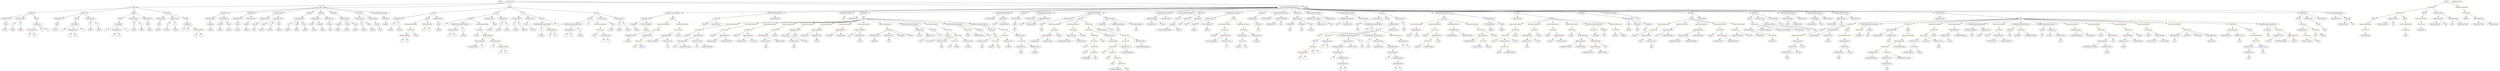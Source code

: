 strict digraph {
	graph [bb="0,0,27074,900"];
	node [label="\N"];
	Enter	[height=0.5,
		pos="5567.5,882",
		width=0.83628];
	IndexAccess_Unnamed_1	[color=black,
		height=0.5,
		label=IndexAccess,
		pos="8532.5,450",
		width=1.6402];
	MemberAccess_Unnamed_13	[color=black,
		height=0.5,
		label=MemberAccess,
		pos="8648.5,378",
		width=1.9174];
	IndexAccess_Unnamed_1 -> MemberAccess_Unnamed_13	[pos="e,8622.1,394.98 8558.3,433.46 8574.3,423.81 8595.1,411.27 8612.7,400.65"];
	Identifier_records_1	[color=black,
		height=0.5,
		label=records,
		pos="8774.5,378",
		width=1.0858];
	IndexAccess_Unnamed_1 -> Identifier_records_1	[pos="e,8744.7,389.95 8577.1,437.82 8616.6,427.68 8675.7,411.91 8726.5,396 8728.9,395.25 8731.4,394.45 8733.9,393.64"];
	BinaryOperation_Unnamed_35	[color=brown,
		height=0.5,
		label=BinaryOperation,
		pos="8293.5,450",
		width=1.9867];
	MemberAccess_Unnamed_4	[color=black,
		height=0.5,
		label=MemberAccess,
		pos="8346.5,378",
		width=1.9174];
	BinaryOperation_Unnamed_35 -> MemberAccess_Unnamed_4	[pos="e,8333.8,395.79 8306.4,432.05 8312.6,423.89 8320.1,413.91 8327,404.82"];
	NumberLiteral_Unnamed_30	[color=black,
		height=0.5,
		label=NumberLiteral,
		pos="8497.5,378",
		width=1.765];
	BinaryOperation_Unnamed_35 -> NumberLiteral_Unnamed_30	[pos="e,8458.2,392.5 8334.3,435 8366.9,423.84 8412.6,408.16 8447.3,396.23"];
	ElementaryTypeName_bool_1	[color=black,
		height=0.5,
		label=bool,
		pos="2813.5,522",
		width=0.76697];
	Identifier__totalBonusRemaining_1	[color=black,
		height=0.5,
		label=_totalBonusRemaining,
		pos="12471,306",
		width=2.6243];
	FunctionCall_Unnamed_28	[color=orange,
		height=0.5,
		label=FunctionCall,
		pos="10565,522",
		width=1.6125];
	Identifier_Token_2	[color=black,
		height=0.5,
		label=Token,
		pos="10565,450",
		width=0.96103];
	FunctionCall_Unnamed_28 -> Identifier_Token_2	[pos="e,10565,468.1 10565,503.7 10565,496.41 10565,487.73 10565,479.54"];
	Identifier_lrcTokenAddress_3	[color=black,
		height=0.5,
		label=lrcTokenAddress,
		pos="10693,450",
		width=2.0976];
	FunctionCall_Unnamed_28 -> Identifier_lrcTokenAddress_3	[pos="e,10663,466.89 10592,505.81 10610,496.02 10634,483.14 10654,472.33"];
	BinaryOperation_Unnamed_59	[color=brown,
		height=0.5,
		label=BinaryOperation,
		pos="11669,450",
		width=1.9867];
	Identifier__totalBonusRemaining	[color=black,
		height=0.5,
		label=_totalBonusRemaining,
		pos="11622,378",
		width=2.6243];
	BinaryOperation_Unnamed_59 -> Identifier__totalBonusRemaining	[pos="e,11633,396.28 11657,432.05 11652,424.18 11645,414.62 11640,405.79"];
	NumberLiteral_Unnamed_39	[color=black,
		height=0.5,
		label=NumberLiteral,
		pos="11798,378",
		width=1.765];
	BinaryOperation_Unnamed_59 -> NumberLiteral_Unnamed_39	[pos="e,11769,394.34 11698,433.12 11716,423.22 11740,410.39 11759,399.71"];
	Parameter_None_8	[color=black,
		height=0.5,
		label=None,
		pos="25154,594",
		width=0.85014];
	ElementaryTypeName_uint_20	[color=black,
		height=0.5,
		label=uint,
		pos="25225,522",
		width=0.75];
	Parameter_None_8 -> ElementaryTypeName_uint_20	[pos="e,25210,537.35 25169,578.15 25178,568.56 25191,555.9 25202,545.13"];
	FunctionCall_Unnamed_25	[color=orange,
		height=0.5,
		label=FunctionCall,
		pos="7880.5,522",
		width=1.6125];
	Identifier_require_9	[color=black,
		height=0.5,
		label=require,
		pos="7754.5,450",
		width=1.0026];
	FunctionCall_Unnamed_25 -> Identifier_require_9	[pos="e,7778,464.04 7853.2,505.81 7834,495.15 7808.2,480.83 7787.8,469.5"];
	BinaryOperation_Unnamed_34	[color=brown,
		height=0.5,
		label=BinaryOperation,
		pos="7880.5,450",
		width=1.9867];
	FunctionCall_Unnamed_25 -> BinaryOperation_Unnamed_34	[pos="e,7880.5,468.1 7880.5,503.7 7880.5,496.41 7880.5,487.73 7880.5,479.54"];
	Identifier_require_2	[color=black,
		height=0.5,
		label=require,
		pos="17759,450",
		width=1.0026];
	Identifier_b_1	[color=black,
		height=0.5,
		label=b,
		pos="5502.5,306",
		width=0.75];
	Parameter_b_2	[color=black,
		height=0.5,
		label=b,
		pos="4374.5,594",
		width=0.75];
	ElementaryTypeName_uint256_9	[color=black,
		height=0.5,
		label=uint256,
		pos="4363.5,522",
		width=1.0442];
	Parameter_b_2 -> ElementaryTypeName_uint256_9	[pos="e,4366.2,540.1 4371.8,575.7 4370.7,568.32 4369.3,559.52 4368,551.25"];
	Identifier_z	[color=black,
		height=0.5,
		label=z,
		pos="14557,162",
		width=0.75];
	ParameterList_Unnamed_13	[color=black,
		height=0.5,
		label=ParameterList,
		pos="650.54,666",
		width=1.7095];
	Parameter_None_6	[color=black,
		height=0.5,
		label=None,
		pos="628.54,594",
		width=0.85014];
	ParameterList_Unnamed_13 -> Parameter_None_6	[pos="e,633.92,612.1 645.1,647.7 642.76,640.24 639.96,631.32 637.33,622.97"];
	FunctionDefinition_withdrawAll_txorigin26	[color=black,
		height=0.5,
		label=withdrawAll_txorigin26,
		pos="7448.5,738",
		width=2.6937];
	ParameterList_Unnamed_44	[color=black,
		height=0.5,
		label=ParameterList,
		pos="7169.5,666",
		width=1.7095];
	FunctionDefinition_withdrawAll_txorigin26 -> ParameterList_Unnamed_44	[pos="e,7215,678.4 7392.4,722.92 7344,710.77 7274.4,693.31 7225.9,681.14"];
	Block_Unnamed_24	[color=black,
		height=0.5,
		label=Block,
		pos="7448.5,666",
		width=0.90558];
	FunctionDefinition_withdrawAll_txorigin26 -> Block_Unnamed_24	[pos="e,7448.5,684.1 7448.5,719.7 7448.5,712.41 7448.5,703.73 7448.5,695.54"];
	ElementaryTypeName_var	[color=black,
		height=0.5,
		label=var,
		pos="10814,450",
		width=0.75];
	BinaryOperation_Unnamed_21	[color=brown,
		height=0.5,
		label=BinaryOperation,
		pos="18451,522",
		width=1.9867];
	BinaryOperation_Unnamed_22	[color=brown,
		height=0.5,
		label=BinaryOperation,
		pos="18286,450",
		width=1.9867];
	BinaryOperation_Unnamed_21 -> BinaryOperation_Unnamed_22	[pos="e,18321,465.99 18415,505.98 18391,495.6 18358,481.7 18331,470.47"];
	Identifier_depositStopTime	[color=black,
		height=0.5,
		label=depositStopTime,
		pos="18451,450",
		width=2.0838];
	BinaryOperation_Unnamed_21 -> Identifier_depositStopTime	[pos="e,18451,468.1 18451,503.7 18451,496.41 18451,487.73 18451,479.54"];
	Identifier_b_11	[color=black,
		height=0.5,
		label=b,
		pos="689.54,522",
		width=0.75];
	Identifier_depositStartTime_3	[color=black,
		height=0.5,
		label=depositStartTime,
		pos="18870,450",
		width=2.0699];
	FunctionCall_Unnamed_17	[color=orange,
		height=0.5,
		label=FunctionCall,
		pos="17544,522",
		width=1.6125];
	Identifier_Drained	[color=black,
		height=0.5,
		label=Drained,
		pos="17543,450",
		width=1.0996];
	FunctionCall_Unnamed_17 -> Identifier_Drained	[pos="e,17543,468.1 17543,503.7 17543,496.41 17543,487.73 17543,479.54"];
	Identifier_balance_2	[color=black,
		height=0.5,
		label=balance,
		pos="17639,450",
		width=1.0719];
	FunctionCall_Unnamed_17 -> Identifier_balance_2	[pos="e,17619,465.63 17565,505.12 17578,495.39 17595,482.82 17610,472.24"];
	Identifier_x_1	[color=black,
		height=0.5,
		label=x,
		pos="15241,18",
		width=0.75];
	Identifier_b_13	[color=black,
		height=0.5,
		label=b,
		pos="2020.5,522",
		width=0.75];
	IfStatement_Unnamed_3	[color=orange,
		height=0.5,
		label=IfStatement,
		pos="20063,594",
		width=1.4739];
	Block_Unnamed_20	[color=black,
		height=0.5,
		label=Block,
		pos="19755,522",
		width=0.90558];
	IfStatement_Unnamed_3 -> Block_Unnamed_20	[pos="e,19779,534.14 20023,581.56 20016,579.58 20008,577.64 20001,576 19910,555.75 19884,565.87 19796,540 19794,539.43 19792,538.79 19790,\
538.11"];
	BinaryOperation_Unnamed_54	[color=brown,
		height=0.5,
		label=BinaryOperation,
		pos="19877,522",
		width=1.9867];
	IfStatement_Unnamed_3 -> BinaryOperation_Unnamed_54	[pos="e,19915,537.5 20028,580 19999,569.16 19958,553.6 19926,541.47"];
	Block_Unnamed_19	[color=black,
		height=0.5,
		label=Block,
		pos="20023,522",
		width=0.90558];
	IfStatement_Unnamed_3 -> Block_Unnamed_19	[pos="e,20032,539.31 20053,576.05 20048,568.03 20043,558.26 20038,549.3"];
	ElementaryTypeName_address_1	[color=black,
		height=0.5,
		label=address,
		pos="4027.5,522",
		width=1.0996];
	Identifier_sqrt_5	[color=black,
		height=0.5,
		label=sqrt,
		pos="11835,306",
		width=0.75];
	ParameterList_Unnamed_25	[color=black,
		height=0.5,
		label=ParameterList,
		pos="2332.5,666",
		width=1.7095];
	Parameter_remaining	[color=black,
		height=0.5,
		label=remaining,
		pos="2329.5,594",
		width=1.2798];
	ParameterList_Unnamed_25 -> Parameter_remaining	[pos="e,2330.3,612.1 2331.8,647.7 2331.5,640.41 2331.1,631.73 2330.8,623.54"];
	Identifier_now_2	[color=black,
		height=0.5,
		label=now,
		pos="26568,594",
		width=0.75];
	Block_Unnamed_9	[color=black,
		height=0.5,
		label=Block,
		pos="18359,666",
		width=0.90558];
	ExpressionStatement_Unnamed_7	[color=orange,
		height=0.5,
		label=ExpressionStatement,
		pos="18067,594",
		width=2.458];
	Block_Unnamed_9 -> ExpressionStatement_Unnamed_7	[pos="e,18122,608.38 18329,657.9 18283,646.99 18195,625.81 18134,611.05"];
	ExpressionStatement_Unnamed_9	[color=orange,
		height=0.5,
		label=ExpressionStatement,
		pos="18262,594",
		width=2.458];
	Block_Unnamed_9 -> ExpressionStatement_Unnamed_9	[pos="e,18285,611.76 18339,651.17 18326,641.8 18309,629.19 18294,618.29"];
	ExpressionStatement_Unnamed_10	[color=orange,
		height=0.5,
		label=ExpressionStatement,
		pos="18457,594",
		width=2.458];
	Block_Unnamed_9 -> ExpressionStatement_Unnamed_10	[pos="e,18433,611.76 18378,651.17 18391,641.8 18409,629.19 18424,618.29"];
	ExpressionStatement_Unnamed_8	[color=orange,
		height=0.5,
		label=ExpressionStatement,
		pos="18652,594",
		width=2.458];
	Block_Unnamed_9 -> ExpressionStatement_Unnamed_8	[pos="e,18588,606.91 18383,653.82 18389,651.7 18394,649.64 18400,648 18432,637.94 18515,621.09 18577,609.1"];
	ExpressionStatement_Unnamed_11	[color=orange,
		height=0.5,
		label=ExpressionStatement,
		pos="18847,594",
		width=2.458];
	Block_Unnamed_9 -> ExpressionStatement_Unnamed_11	[pos="e,18782,606.79 18383,653.56 18388,651.41 18394,649.4 18400,648 18551,609.74 18594,633.34 18749,612 18756,610.98 18764,609.83 18771,\
608.61"];
	Identifier_require_10	[color=black,
		height=0.5,
		label=require,
		pos="8419.5,450",
		width=1.0026];
	Parameter_b_5	[color=black,
		height=0.5,
		label=b,
		pos="1494.5,594",
		width=0.75];
	ElementaryTypeName_uint64_4	[color=black,
		height=0.5,
		label=uint64,
		pos="1494.5,522",
		width=0.91945];
	Parameter_b_5 -> ElementaryTypeName_uint64_4	[pos="e,1494.5,540.1 1494.5,575.7 1494.5,568.41 1494.5,559.73 1494.5,551.54"];
	UserDefinedTypeName_Unnamed	[color=black,
		height=0.5,
		label=UserDefinedTypeName,
		pos="12715,522",
		width=2.7214];
	BinaryOperation_Unnamed_68	[color=brown,
		height=0.5,
		label=BinaryOperation,
		pos="14211,234",
		width=1.9867];
	Identifier_w_1	[color=black,
		height=0.5,
		label=w,
		pos="14175,162",
		width=0.75];
	BinaryOperation_Unnamed_68 -> Identifier_w_1	[pos="e,14183,179.14 14202,215.7 14198,207.75 14193,198.16 14188,189.34"];
	Identifier_y_3	[color=black,
		height=0.5,
		label=y,
		pos="14247,162",
		width=0.75];
	BinaryOperation_Unnamed_68 -> Identifier_y_3	[pos="e,14238,179.14 14219,215.7 14224,207.75 14228,198.16 14233,189.34"];
	StateVariableDeclaration_Unnamed_6	[color=black,
		height=0.5,
		label=StateVariableDeclaration,
		pos="8470.5,738",
		width=2.8184];
	VariableDeclaration_owner	[color=black,
		height=0.5,
		label=owner,
		pos="7830.5,666",
		width=0.93331];
	StateVariableDeclaration_Unnamed_6 -> VariableDeclaration_owner	[pos="e,7863.4,670.59 8385.9,727.74 8248,712.66 7979.9,683.33 7874.5,671.81"];
	NumberLiteral_Unnamed_12	[color=black,
		height=0.5,
		label=NumberLiteral,
		pos="8470.5,666",
		width=1.765];
	StateVariableDeclaration_Unnamed_6 -> NumberLiteral_Unnamed_12	[pos="e,8470.5,684.1 8470.5,719.7 8470.5,712.41 8470.5,703.73 8470.5,695.54"];
	MemberAccess_Unnamed_46	[color=black,
		height=0.5,
		label=MemberAccess,
		pos="13555,450",
		width=1.9174];
	FunctionCall_Unnamed_73	[color=orange,
		height=0.5,
		label=FunctionCall,
		pos="13555,378",
		width=1.6125];
	MemberAccess_Unnamed_46 -> FunctionCall_Unnamed_73	[pos="e,13555,396.1 13555,431.7 13555,424.41 13555,415.73 13555,407.54"];
	ExpressionStatement_Unnamed_19	[color=orange,
		height=0.5,
		label=ExpressionStatement,
		pos="25625,594",
		width=2.458];
	FunctionCall_Unnamed_20	[color=orange,
		height=0.5,
		label=FunctionCall,
		pos="25625,522",
		width=1.6125];
	ExpressionStatement_Unnamed_19 -> FunctionCall_Unnamed_20	[pos="e,25625,540.1 25625,575.7 25625,568.41 25625,559.73 25625,551.54"];
	ParameterList_Unnamed_34	[color=black,
		height=0.5,
		label=ParameterList,
		pos="16572,666",
		width=1.7095];
	FunctionCall_Unnamed_22	[color=orange,
		height=0.5,
		label=FunctionCall,
		pos="24977,594",
		width=1.6125];
	MemberAccess_Unnamed_3	[color=black,
		height=0.5,
		label=MemberAccess,
		pos="24977,522",
		width=1.9174];
	FunctionCall_Unnamed_22 -> MemberAccess_Unnamed_3	[pos="e,24977,540.1 24977,575.7 24977,568.41 24977,559.73 24977,551.54"];
	FunctionCall_Unnamed_24	[color=orange,
		height=0.5,
		label=FunctionCall,
		pos="25122,522",
		width=1.6125];
	FunctionCall_Unnamed_22 -> FunctionCall_Unnamed_24	[pos="e,25091,537.65 25007,578.33 25028,567.97 25057,553.97 25081,542.65"];
	ExpressionStatement_Unnamed_6	[color=orange,
		height=0.5,
		label=ExpressionStatement,
		pos="15449,594",
		width=2.458];
	BinaryOperation_Unnamed_17	[color=brown,
		height=0.5,
		label=BinaryOperation,
		pos="15431,522",
		width=1.9867];
	ExpressionStatement_Unnamed_6 -> BinaryOperation_Unnamed_17	[pos="e,15435,540.1 15444,575.7 15442,568.32 15440,559.52 15438,551.25"];
	FunctionCall_Unnamed_50	[color=orange,
		height=0.5,
		label=FunctionCall,
		pos="20749,306",
		width=1.6125];
	Identifier_lrcTokenAddress_4	[color=black,
		height=0.5,
		label=lrcTokenAddress,
		pos="20707,234",
		width=2.0976];
	FunctionCall_Unnamed_50 -> Identifier_lrcTokenAddress_4	[pos="e,20717,252.28 20738,288.05 20734,280.26 20728,270.82 20723,262.08"];
	Identifier_Token_3	[color=black,
		height=0.5,
		label=Token,
		pos="20835,234",
		width=0.96103];
	FunctionCall_Unnamed_50 -> Identifier_Token_3	[pos="e,20816,249.72 20768,288.76 20780,279.27 20795,267.17 20808,256.85"];
	Parameter_None_9	[color=black,
		height=0.5,
		label=None,
		pos="19308,594",
		width=0.85014];
	ElementaryTypeName_uint_27	[color=black,
		height=0.5,
		label=uint,
		pos="19677,522",
		width=0.75];
	Parameter_None_9 -> ElementaryTypeName_uint_27	[pos="e,19656,534.05 19331,581.81 19336,579.59 19342,577.49 19348,576 19474,542.01 19515,576.47 19641,540 19642,539.53 19644,539 19645,\
538.42"];
	BinaryOperation_Unnamed_8	[color=brown,
		height=0.5,
		label=BinaryOperation,
		pos="6308.5,522",
		width=1.9867];
	Identifier_b_5	[color=black,
		height=0.5,
		label=b,
		pos="6253.5,450",
		width=0.75];
	BinaryOperation_Unnamed_8 -> Identifier_b_5	[pos="e,6265.6,466.36 6295.2,504.05 6288.5,495.44 6280.1,484.81 6272.7,475.33"];
	Identifier_a_6	[color=black,
		height=0.5,
		label=a,
		pos="6325.5,450",
		width=0.75];
	BinaryOperation_Unnamed_8 -> Identifier_a_6	[pos="e,6321.4,468.1 6312.7,503.7 6314.5,496.32 6316.7,487.52 6318.7,479.25"];
	BinaryOperation_Unnamed_10	[color=brown,
		height=0.5,
		label=BinaryOperation,
		pos="334.54,522",
		width=1.9867];
	Identifier_a_8	[color=black,
		height=0.5,
		label=a,
		pos="298.54,450",
		width=0.75];
	BinaryOperation_Unnamed_10 -> Identifier_a_8	[pos="e,306.85,467.14 325.64,503.7 321.56,495.75 316.62,486.16 312.09,477.34"];
	Identifier_b_6	[color=black,
		height=0.5,
		label=b,
		pos="370.54,450",
		width=0.75];
	BinaryOperation_Unnamed_10 -> Identifier_b_6	[pos="e,362.24,467.14 343.44,503.7 347.53,495.75 352.46,486.16 356.99,477.34"];
	ElementaryTypeName_uint64_1	[color=black,
		height=0.5,
		label=uint64,
		pos="211.54,522",
		width=0.91945];
	ElementaryTypeName_address_23	[color=black,
		height=0.5,
		label=address,
		pos="7047.5,522",
		width=1.0996];
	MemberAccess_Unnamed_26	[color=black,
		height=0.5,
		label=MemberAccess,
		pos="21085,450",
		width=1.9174];
	Identifier_record_6	[color=black,
		height=0.5,
		label=record,
		pos="21145,378",
		width=0.97489];
	MemberAccess_Unnamed_26 -> Identifier_record_6	[pos="e,21131,394.83 21099,432.05 21106,423.47 21115,412.89 21124,403.44"];
	Block_Unnamed_3	[color=black,
		height=0.5,
		label=Block,
		pos="6541.5,666",
		width=0.90558];
	VariableDeclarationStatement_Unnamed_2	[color=black,
		height=0.5,
		label=VariableDeclarationStatement,
		pos="6354.5,594",
		width=3.3174];
	Block_Unnamed_3 -> VariableDeclarationStatement_Unnamed_2	[pos="e,6397.7,611.17 6515.1,655.12 6487.5,644.77 6443.3,628.23 6408.3,615.12"];
	Identifier_c_4	[color=black,
		height=0.5,
		label=c,
		pos="6518.5,594",
		width=0.75];
	Block_Unnamed_3 -> Identifier_c_4	[pos="e,6524.1,611.79 6536,648.05 6533.5,640.4 6530.4,631.16 6527.6,622.56"];
	ExpressionStatement_Unnamed_2	[color=orange,
		height=0.5,
		label=ExpressionStatement,
		pos="6651.5,594",
		width=2.458];
	Block_Unnamed_3 -> ExpressionStatement_Unnamed_2	[pos="e,6625.5,611.57 6562.2,651.83 6577.4,642.21 6598.2,628.92 6616,617.61"];
	ElementaryTypeName_uint_8	[color=black,
		height=0.5,
		label=uint,
		pos="19384,594",
		width=0.75];
	Identifier_balance	[color=black,
		height=0.5,
		label=balance,
		pos="16877,378",
		width=1.0719];
	Parameter_None_3	[color=black,
		height=0.5,
		label=None,
		pos="6788.5,594",
		width=0.85014];
	ElementaryTypeName_uint256_13	[color=black,
		height=0.5,
		label=uint256,
		pos="6766.5,522",
		width=1.0442];
	Parameter_None_3 -> ElementaryTypeName_uint256_13	[pos="e,6772,540.28 6783.2,576.05 6780.9,568.6 6778.1,559.64 6775.4,551.22"];
	NumberLiteral_Unnamed_27	[color=black,
		height=0.5,
		label=NumberLiteral,
		pos="16997,378",
		width=1.765];
	ParameterList_Unnamed_2	[color=black,
		height=0.5,
		label=ParameterList,
		pos="5739.5,666",
		width=1.7095];
	Parameter_b_1	[color=black,
		height=0.5,
		label=b,
		pos="5710.5,594",
		width=0.75];
	ParameterList_Unnamed_2 -> Parameter_b_1	[pos="e,5717.4,611.62 5732.4,647.7 5729.2,639.95 5725.3,630.64 5721.7,622.02"];
	Parameter_a_1	[color=black,
		height=0.5,
		label=a,
		pos="5782.5,594",
		width=0.75];
	ParameterList_Unnamed_2 -> Parameter_a_1	[pos="e,5772.8,610.83 5750,648.05 5755,639.82 5761.2,629.76 5766.8,620.61"];
	ElementaryTypeName_uint_6	[color=black,
		height=0.5,
		label=uint,
		pos="10875,594",
		width=0.75];
	UsingForDeclaration_Unnamed_1	[color=black,
		height=0.5,
		label=UsingForDeclaration,
		pos="9174.5,738",
		width=2.4303];
	ElementaryTypeName_uint_1	[color=black,
		height=0.5,
		label=uint,
		pos="9146.5,666",
		width=0.75];
	UsingForDeclaration_Unnamed_1 -> ElementaryTypeName_uint_1	[pos="e,9153.2,683.62 9167.6,719.7 9164.6,712.04 9160.9,702.85 9157.5,694.3"];
	VariableDeclaration_DRAIN_DELAY	[color=black,
		height=0.5,
		label=DRAIN_DELAY,
		pos="19965,666",
		width=2.0838];
	NumberLiteral_Unnamed_7	[color=black,
		height=0.5,
		label=NumberLiteral,
		pos="19856,594",
		width=1.765];
	VariableDeclaration_DRAIN_DELAY -> NumberLiteral_Unnamed_7	[pos="e,19880,610.91 19939,648.76 19925,639.33 19906,627.32 19890,617.04"];
	ElementaryTypeName_uint_5	[color=black,
		height=0.5,
		label=uint,
		pos="19965,594",
		width=0.75];
	VariableDeclaration_DRAIN_DELAY -> ElementaryTypeName_uint_5	[pos="e,19965,612.1 19965,647.7 19965,640.41 19965,631.73 19965,623.54"];
	FunctionDefinition_sub	[color=black,
		height=0.5,
		label=sub,
		pos="4817.5,738",
		width=0.75];
	ParameterList_Unnamed_4	[color=black,
		height=0.5,
		label=ParameterList,
		pos="4446.5,666",
		width=1.7095];
	FunctionDefinition_sub -> ParameterList_Unnamed_4	[pos="e,4497.1,676.54 4791.7,732.13 4733.6,721.16 4590.9,694.24 4508.4,678.66"];
	Block_Unnamed_2	[color=black,
		height=0.5,
		label=Block,
		pos="4757.5,666",
		width=0.90558];
	FunctionDefinition_sub -> Block_Unnamed_2	[pos="e,4771,682.64 4804.5,721.81 4796.8,712.85 4787,701.32 4778.2,691.14"];
	ParameterList_Unnamed_5	[color=black,
		height=0.5,
		label=ParameterList,
		pos="4873.5,666",
		width=1.7095];
	FunctionDefinition_sub -> ParameterList_Unnamed_5	[pos="e,4860.2,683.63 4829.7,721.81 4836.5,713.28 4845.2,702.4 4853.1,692.6"];
	ElementaryTypeName_uint256_14	[color=black,
		height=0.5,
		label=uint256,
		pos="6425.5,450",
		width=1.0442];
	NumberLiteral_Unnamed_36	[color=black,
		height=0.5,
		label=NumberLiteral,
		pos="19672,450",
		width=1.765];
	BinaryOperation_Unnamed_14	[color=brown,
		height=0.5,
		label=BinaryOperation,
		pos="16154,450",
		width=1.9867];
	Identifier__lrcTokenAddress	[color=black,
		height=0.5,
		label=_lrcTokenAddress,
		pos="15997,378",
		width=2.2362];
	BinaryOperation_Unnamed_14 -> Identifier__lrcTokenAddress	[pos="e,16032,394.64 16119,433.81 16097,423.68 16067,410.24 16042,399.21"];
	FunctionCall_Unnamed_4	[color=orange,
		height=0.5,
		label=FunctionCall,
		pos="16154,378",
		width=1.6125];
	BinaryOperation_Unnamed_14 -> FunctionCall_Unnamed_4	[pos="e,16154,396.1 16154,431.7 16154,424.41 16154,415.73 16154,407.54"];
	ParameterList_Unnamed_33	[color=black,
		height=0.5,
		label=ParameterList,
		pos="18471,666",
		width=1.7095];
	TupleExpression_Unnamed_2	[color=black,
		height=0.5,
		label=TupleExpression,
		pos="14617,306",
		width=2.0422];
	BinaryOperation_Unnamed_65	[color=brown,
		height=0.5,
		label=BinaryOperation,
		pos="14617,234",
		width=1.9867];
	TupleExpression_Unnamed_2 -> BinaryOperation_Unnamed_65	[pos="e,14617,252.1 14617,287.7 14617,280.41 14617,271.73 14617,263.54"];
	FunctionCall_Unnamed_66	[color=orange,
		height=0.5,
		label=FunctionCall,
		pos="11938,306",
		width=1.6125];
	Identifier_sqrt_6	[color=black,
		height=0.5,
		label=sqrt,
		pos="11835,234",
		width=0.75];
	FunctionCall_Unnamed_66 -> Identifier_sqrt_6	[pos="e,11853,247.56 11914,289.12 11899,278.69 11879,265.01 11863,254.01"];
	FunctionCall_Unnamed_67	[color=orange,
		height=0.5,
		label=FunctionCall,
		pos="11938,234",
		width=1.6125];
	FunctionCall_Unnamed_66 -> FunctionCall_Unnamed_67	[pos="e,11938,252.1 11938,287.7 11938,280.41 11938,271.73 11938,263.54"];
	MemberAccess_Unnamed_7	[color=black,
		height=0.5,
		label=MemberAccess,
		pos="11155,306",
		width=1.9174];
	Identifier_msg_3	[color=black,
		height=0.5,
		label=msg,
		pos="11155,234",
		width=0.75];
	MemberAccess_Unnamed_7 -> Identifier_msg_3	[pos="e,11155,252.1 11155,287.7 11155,280.41 11155,271.73 11155,263.54"];
	NumberLiteral_Unnamed_1	[color=black,
		height=0.5,
		label=NumberLiteral,
		pos="13863,594",
		width=1.765];
	Identifier_msg	[color=black,
		height=0.5,
		label=msg,
		pos="17937,306",
		width=0.75];
	NumberLiteral_Unnamed	[color=black,
		height=0.5,
		label=NumberLiteral,
		pos="5277.5,306",
		width=1.765];
	Identifier_y_5	[color=black,
		height=0.5,
		label=y,
		pos="15336,306",
		width=0.75];
	ElementaryTypeName_uint256_20	[color=black,
		height=0.5,
		label=uint256,
		pos="1751.5,522",
		width=1.0442];
	VariableDeclarationStatement_Unnamed_2 -> BinaryOperation_Unnamed_8	[pos="e,6319.8,540.1 6343.2,575.7 6338,567.81 6331.7,558.3 6326,549.55"];
	VariableDeclaration_c_2	[color=black,
		height=0.5,
		label=c,
		pos="6425.5,522",
		width=0.75];
	VariableDeclarationStatement_Unnamed_2 -> VariableDeclaration_c_2	[pos="e,6410.9,537.42 6371.7,576.05 6381.1,566.82 6392.8,555.29 6402.9,545.33"];
	BinaryOperation_Unnamed_48	[color=brown,
		height=0.5,
		label=BinaryOperation,
		pos="23086,450",
		width=1.9867];
	MemberAccess_Unnamed_19	[color=black,
		height=0.5,
		label=MemberAccess,
		pos="23045,378",
		width=1.9174];
	BinaryOperation_Unnamed_48 -> MemberAccess_Unnamed_19	[pos="e,23055,396.1 23075,431.7 23071,423.9 23065,414.51 23060,405.83"];
	NumberLiteral_Unnamed_34	[color=black,
		height=0.5,
		label=NumberLiteral,
		pos="23196,378",
		width=1.765];
	BinaryOperation_Unnamed_48 -> NumberLiteral_Unnamed_34	[pos="e,23171,394.91 23111,432.76 23126,423.33 23145,411.32 23161,401.04"];
	Parameter__value_1	[color=black,
		height=0.5,
		label=_value,
		pos="2926.5,594",
		width=0.96103];
	ElementaryTypeName_uint256_24	[color=black,
		height=0.5,
		label=uint256,
		pos="2896.5,522",
		width=1.0442];
	Parameter__value_1 -> ElementaryTypeName_uint256_24	[pos="e,2903.7,539.79 2919.3,576.05 2916,568.32 2912,558.96 2908.2,550.27"];
	FunctionCall_Unnamed_8	[color=orange,
		height=0.5,
		label=FunctionCall,
		pos="18652,522",
		width=1.6125];
	Identifier_require_3	[color=black,
		height=0.5,
		label=require,
		pos="18580,450",
		width=1.0026];
	FunctionCall_Unnamed_8 -> Identifier_require_3	[pos="e,18595,466.51 18634,504.41 18625,495.44 18614,484.21 18604,474.37"];
	BinaryOperation_Unnamed_19	[color=brown,
		height=0.5,
		label=BinaryOperation,
		pos="18706,450",
		width=1.9867];
	FunctionCall_Unnamed_8 -> BinaryOperation_Unnamed_19	[pos="e,18693,467.79 18665,504.05 18671,495.89 18679,485.91 18686,476.82"];
	NumberLiteral_Unnamed_35	[color=black,
		height=0.5,
		label=NumberLiteral,
		pos="20358,450",
		width=1.765];
	ParameterList_Unnamed_21	[color=black,
		height=0.5,
		label=ParameterList,
		pos="2914.5,666",
		width=1.7095];
	Parameter_success_1	[color=black,
		height=0.5,
		label=success,
		pos="2831.5,594",
		width=1.1135];
	ParameterList_Unnamed_21 -> Parameter_success_1	[pos="e,2849.8,610.43 2895.3,648.76 2884.4,639.56 2870.5,627.9 2858.6,617.79"];
	Identifier_x	[color=black,
		height=0.5,
		label=x,
		pos="14912,522",
		width=0.75];
	BinaryOperation_Unnamed_47	[color=brown,
		height=0.5,
		label=BinaryOperation,
		pos="22810,378",
		width=1.9867];
	Identifier_WITHDRAWAL_DELAY	[color=black,
		height=0.5,
		label=WITHDRAWAL_DELAY,
		pos="22671,306",
		width=3.0818];
	BinaryOperation_Unnamed_47 -> Identifier_WITHDRAWAL_DELAY	[pos="e,22703,323.47 22779,361.46 22759,351.77 22734,339.16 22713,328.51"];
	MemberAccess_Unnamed_18	[color=black,
		height=0.5,
		label=MemberAccess,
		pos="22869,306",
		width=1.9174];
	BinaryOperation_Unnamed_47 -> MemberAccess_Unnamed_18	[pos="e,22854,323.79 22824,360.05 22831,351.8 22839,341.7 22847,332.54"];
	ParameterList_Unnamed_4 -> Parameter_b_2	[pos="e,4389.1,609.11 4429.5,648.41 4419.9,639.06 4407.7,627.26 4397.3,617.13"];
	Parameter_a_2	[color=black,
		height=0.5,
		label=a,
		pos="4446.5,594",
		width=0.75];
	ParameterList_Unnamed_4 -> Parameter_a_2	[pos="e,4446.5,612.1 4446.5,647.7 4446.5,640.41 4446.5,631.73 4446.5,623.54"];
	ParameterList_Unnamed_7	[color=black,
		height=0.5,
		label=ParameterList,
		pos="6677.5,666",
		width=1.7095];
	ParameterList_Unnamed_7 -> Parameter_None_3	[pos="e,6768.3,607.78 6702.7,649.12 6719.3,638.66 6741.1,624.93 6758.6,613.91"];
	Block_Unnamed_13	[color=black,
		height=0.5,
		label=Block,
		pos="25715,666",
		width=0.90558];
	Block_Unnamed_13 -> ExpressionStatement_Unnamed_19	[pos="e,25646,611.86 25696,650.83 25685,641.68 25669,629.54 25655,618.92"];
	Parameter__lrcDeposited	[color=black,
		height=0.5,
		label=_lrcDeposited,
		pos="12030,594",
		width=1.7511];
	ElementaryTypeName_uint_29	[color=black,
		height=0.5,
		label=uint,
		pos="12150,522",
		width=0.75];
	Parameter__lrcDeposited -> ElementaryTypeName_uint_29	[pos="e,12130,534.52 12056,577.29 12075,566.29 12101,551.59 12120,540.26"];
	ElementaryTypeName_address_3	[color=black,
		height=0.5,
		label=address,
		pos="2991.5,522",
		width=1.0996];
	ExpressionStatement_Unnamed_15	[color=orange,
		height=0.5,
		label=ExpressionStatement,
		pos="16503,594",
		width=2.458];
	FunctionCall_Unnamed_14	[color=orange,
		height=0.5,
		label=FunctionCall,
		pos="16503,522",
		width=1.6125];
	ExpressionStatement_Unnamed_15 -> FunctionCall_Unnamed_14	[pos="e,16503,540.1 16503,575.7 16503,568.41 16503,559.73 16503,551.54"];
	ElementaryTypeName_address_12	[color=black,
		height=0.5,
		label=address,
		pos="7709.5,594",
		width=1.0996];
	VariableDeclaration_owner -> ElementaryTypeName_address_12	[pos="e,7733.3,608.71 7808.3,652.16 7790.1,641.58 7763.8,626.4 7743,614.35"];
	NumberLiteral_Unnamed_11	[color=black,
		height=0.5,
		label=NumberLiteral,
		pos="7830.5,594",
		width=1.765];
	VariableDeclaration_owner -> NumberLiteral_Unnamed_11	[pos="e,7830.5,612.1 7830.5,647.7 7830.5,640.41 7830.5,631.73 7830.5,623.54"];
	NumberLiteral_Unnamed_31	[color=black,
		height=0.5,
		label=NumberLiteral,
		pos="8077.5,378",
		width=1.765];
	Identifier_lrcAmount_4	[color=black,
		height=0.5,
		label=lrcAmount,
		pos="10144,378",
		width=1.3907];
	ExpressionStatement_Unnamed_46	[color=orange,
		height=0.5,
		label=ExpressionStatement,
		pos="7351.5,594",
		width=2.458];
	FunctionCall_Unnamed_69	[color=orange,
		height=0.5,
		label=FunctionCall,
		pos="7269.5,522",
		width=1.6125];
	ExpressionStatement_Unnamed_46 -> FunctionCall_Unnamed_69	[pos="e,7288.6,539.31 7331.7,576.05 7321.4,567.24 7308.6,556.33 7297.3,546.69"];
	Conditional_Unnamed	[color=black,
		height=0.5,
		label=Conditional,
		pos="392.54,594",
		width=1.4877];
	Conditional_Unnamed -> BinaryOperation_Unnamed_10	[pos="e,348.59,539.96 378.8,576.41 371.96,568.16 363.55,558.01 355.9,548.78"];
	Identifier_a_9	[color=black,
		height=0.5,
		label=a,
		pos="451.54,522",
		width=0.75];
	Conditional_Unnamed -> Identifier_a_9	[pos="e,438.87,538.04 406.52,576.41 414.04,567.5 423.43,556.35 431.69,546.56"];
	Identifier_b_7	[color=black,
		height=0.5,
		label=b,
		pos="523.54,522",
		width=0.75];
	Conditional_Unnamed -> Identifier_b_7	[pos="e,503.08,533.93 420.32,578.15 441.62,566.77 471,551.08 492.96,539.34"];
	ElementaryTypeName_uint_21	[color=black,
		height=0.5,
		label=uint,
		pos="10886,450",
		width=0.75];
	ElementaryTypeName_uint_9	[color=black,
		height=0.5,
		label=uint,
		pos="12882,594",
		width=0.75];
	Identifier__lrcWithdrawalBase_1	[color=black,
		height=0.5,
		label=_lrcWithdrawalBase,
		pos="12306,234",
		width=2.3748];
	ElementaryTypeName_uint_28	[color=black,
		height=0.5,
		label=uint,
		pos="12222,522",
		width=0.75];
	Parameter__recipient	[color=black,
		height=0.5,
		label=_recipient,
		pos="7028.5,594",
		width=1.3076];
	Parameter__recipient -> ElementaryTypeName_address_23	[pos="e,7042.9,540.1 7033.2,575.7 7035.3,568.24 7037.7,559.32 7040,550.97"];
	FunctionCall_Unnamed_52	[color=orange,
		height=0.5,
		label=FunctionCall,
		pos="19012,594",
		width=1.6125];
	BinaryOperation_Unnamed_57	[color=brown,
		height=0.5,
		label=BinaryOperation,
		pos="18958,522",
		width=1.9867];
	FunctionCall_Unnamed_52 -> BinaryOperation_Unnamed_57	[pos="e,18970,539.79 18998,576.05 18992,567.89 18984,557.91 18977,548.82"];
	Identifier__lrcWithdrawalBase	[color=black,
		height=0.5,
		label=_lrcWithdrawalBase,
		pos="19133,522",
		width=2.3748];
	FunctionCall_Unnamed_52 -> Identifier__lrcWithdrawalBase	[pos="e,19104,539.3 19038,577.64 19055,568.06 19076,555.59 19095,544.97"];
	Identifier_internalCalculateBonus	[color=black,
		height=0.5,
		label=internalCalculateBonus,
		pos="19331,522",
		width=2.6382];
	FunctionCall_Unnamed_52 -> Identifier_internalCalculateBonus	[pos="e,19267,535.75 19055,581.79 19063,579.81 19072,577.8 19080,576 19139,562.38 19206,548.25 19256,538.01"];
	Identifier_lrcDeposited_4	[color=black,
		height=0.5,
		label=lrcDeposited,
		pos="19502,522",
		width=1.6125];
	FunctionCall_Unnamed_52 -> Identifier_lrcDeposited_4	[pos="e,19459,534.74 19054,581.35 19063,579.35 19071,577.45 19080,576 19236,548.7 19278,567.58 19435,540 19439,539.22 19443,538.31 19448,\
537.33"];
	Block_Unnamed_22	[color=black,
		height=0.5,
		label=Block,
		pos="18975,666",
		width=0.90558];
	Block_Unnamed_22 -> FunctionCall_Unnamed_52	[pos="e,19003,611.96 18983,648.41 18987,640.51 18993,630.85 18997,621.94"];
	Parameter_success	[color=black,
		height=0.5,
		label=success,
		pos="4195.5,594",
		width=1.1135];
	ElementaryTypeName_bool	[color=black,
		height=0.5,
		label=bool,
		pos="4205.5,522",
		width=0.76697];
	Parameter_success -> ElementaryTypeName_bool	[pos="e,4203.1,540.1 4198,575.7 4199.1,568.32 4200.3,559.52 4201.5,551.25"];
	Block_Unnamed_26	[color=black,
		height=0.5,
		label=Block,
		pos="15062,522",
		width=0.90558];
	IfStatement_Unnamed_5	[color=orange,
		height=0.5,
		label=IfStatement,
		pos="14519,450",
		width=1.4739];
	Block_Unnamed_26 -> IfStatement_Unnamed_5	[pos="e,14558,462.35 15037,509.66 15031,507.44 15025,505.38 15020,504 14831,459.1 14776,500.31 14585,468 14580,467.16 14574,466.12 14569,\
464.98"];
	VariableDeclarationStatement_Unnamed_14	[color=black,
		height=0.5,
		label=VariableDeclarationStatement,
		pos="14713,450",
		width=3.3174];
	Block_Unnamed_26 -> VariableDeclarationStatement_Unnamed_14	[pos="e,14796,463.31 15037,510.04 15031,507.8 15025,505.64 15020,504 14981,492.89 14882,476.63 14807,465.06"];
	VariableDeclarationStatement_Unnamed_13	[color=black,
		height=0.5,
		label=VariableDeclarationStatement,
		pos="14970,450",
		width=3.3174];
	Block_Unnamed_26 -> VariableDeclarationStatement_Unnamed_13	[pos="e,14992,468.11 15043,506.83 15031,497.66 15015,485.48 15001,474.84"];
	ExpressionStatement_Unnamed_47	[color=orange,
		height=0.5,
		label=ExpressionStatement,
		pos="15196,450",
		width=2.458];
	Block_Unnamed_26 -> ExpressionStatement_Unnamed_47	[pos="e,15165,467.07 15085,508.97 15104,498.93 15132,484.39 15155,472.38"];
	FunctionCall_Unnamed_10	[color=orange,
		height=0.5,
		label=FunctionCall,
		pos="16698,522",
		width=1.6125];
	BinaryOperation_Unnamed_23	[color=brown,
		height=0.5,
		label=BinaryOperation,
		pos="16630,450",
		width=1.9867];
	FunctionCall_Unnamed_10 -> BinaryOperation_Unnamed_23	[pos="e,16646,467.96 16681,504.41 16673,495.99 16663,485.58 16654,476.2"];
	Identifier_require_4	[color=black,
		height=0.5,
		label=require,
		pos="16756,450",
		width=1.0026];
	FunctionCall_Unnamed_10 -> Identifier_require_4	[pos="e,16742,466.83 16712,504.05 16719,495.47 16727,484.89 16735,475.44"];
	Identifier_c_1	[color=black,
		height=0.5,
		label=c,
		pos="4953.5,594",
		width=0.75];
	FunctionCall_Unnamed_7	[color=orange,
		height=0.5,
		label=FunctionCall,
		pos="17968,522",
		width=1.6125];
	ExpressionStatement_Unnamed_7 -> FunctionCall_Unnamed_7	[pos="e,17990,538.91 18043,576.23 18030,567.03 18014,555.5 17999,545.52"];
	FunctionCall_Unnamed_15	[color=orange,
		height=0.5,
		label=FunctionCall,
		pos="16392,450",
		width=1.6125];
	Identifier_owner_3	[color=black,
		height=0.5,
		label=owner,
		pos="16264,378",
		width=0.93331];
	FunctionCall_Unnamed_15 -> Identifier_owner_3	[pos="e,16287,391.59 16364,433.81 16344,423.01 16317,408.46 16297,397.06"];
	MemberAccess_Unnamed_2	[color=black,
		height=0.5,
		label=MemberAccess,
		pos="16385,378",
		width=1.9174];
	FunctionCall_Unnamed_15 -> MemberAccess_Unnamed_2	[pos="e,16386,396.1 16390,431.7 16389,424.41 16388,415.73 16387,407.54"];
	Identifier_balance_1	[color=black,
		height=0.5,
		label=balance,
		pos="16511,378",
		width=1.0719];
	FunctionCall_Unnamed_15 -> Identifier_balance_1	[pos="e,16487,392.67 16418,433.64 16435,423.27 16459,409.5 16478,398.37"];
	BinaryOperation_Unnamed_60	[color=brown,
		height=0.5,
		label=BinaryOperation,
		pos="7281.5,450",
		width=1.9867];
	Identifier_owner_txorigin26	[color=black,
		height=0.5,
		label=owner_txorigin26,
		pos="7129.5,378",
		width=2.0976];
	BinaryOperation_Unnamed_60 -> Identifier_owner_txorigin26	[pos="e,7163.3,394.57 7248.2,433.64 7226.3,423.54 7197.3,410.22 7173.5,399.26"];
	MemberAccess_Unnamed_41	[color=black,
		height=0.5,
		label=MemberAccess,
		pos="7292.5,378",
		width=1.9174];
	BinaryOperation_Unnamed_60 -> MemberAccess_Unnamed_41	[pos="e,7289.9,396.1 7284.3,431.7 7285.4,424.32 7286.8,415.52 7288.1,407.25"];
	UnaryOperation_Unnamed	[color=black,
		height=0.5,
		label=UnaryOperation,
		pos="9521.5,450",
		width=1.9452];
	Identifier_depositId	[color=black,
		height=0.5,
		label=depositId,
		pos="9521.5,378",
		width=1.2798];
	UnaryOperation_Unnamed -> Identifier_depositId	[pos="e,9521.5,396.1 9521.5,431.7 9521.5,424.41 9521.5,415.73 9521.5,407.54"];
	Identifier_now_5	[color=black,
		height=0.5,
		label=now,
		pos="7366.5,306",
		width=0.75];
	FunctionDefinition_depositLRC	[color=black,
		height=0.5,
		label=depositLRC,
		pos="9365.5,738",
		width=1.5709];
	ParameterList_Unnamed_38	[color=black,
		height=0.5,
		label=ParameterList,
		pos="9253.5,666",
		width=1.7095];
	FunctionDefinition_depositLRC -> ParameterList_Unnamed_38	[pos="e,9278.7,682.73 9340.7,721.46 9325.3,711.84 9305.3,699.32 9288.3,688.72"];
	Block_Unnamed_16	[color=black,
		height=0.5,
		label=Block,
		pos="9365.5,666",
		width=0.90558];
	FunctionDefinition_depositLRC -> Block_Unnamed_16	[pos="e,9365.5,684.1 9365.5,719.7 9365.5,712.41 9365.5,703.73 9365.5,695.54"];
	Identifier_lrcWithdrawalBase_5	[color=black,
		height=0.5,
		label=lrcWithdrawalBase,
		pos="21253,450",
		width=2.2362];
	ElementaryTypeName_uint_36	[color=black,
		height=0.5,
		label=uint,
		pos="14881,306",
		width=0.75];
	ElementaryTypeName_uint256_2	[color=black,
		height=0.5,
		label=uint256,
		pos="5442.5,522",
		width=1.0442];
	StateVariableDeclaration_Unnamed_7	[color=black,
		height=0.5,
		label=StateVariableDeclaration,
		pos="10971,738",
		width=2.8184];
	NumberLiteral_Unnamed_14	[color=black,
		height=0.5,
		label=NumberLiteral,
		pos="10831,666",
		width=1.765];
	StateVariableDeclaration_Unnamed_7 -> NumberLiteral_Unnamed_14	[pos="e,10861,682.11 10938,720.59 10918,710.59 10892,697.73 10871,687.12"];
	VariableDeclaration_lrcDeposited	[color=black,
		height=0.5,
		label=lrcDeposited,
		pos="10971,666",
		width=1.6125];
	StateVariableDeclaration_Unnamed_7 -> VariableDeclaration_lrcDeposited	[pos="e,10971,684.1 10971,719.7 10971,712.41 10971,703.73 10971,695.54"];
	VariableDeclarationStatement_Unnamed	[color=black,
		height=0.5,
		label=VariableDeclarationStatement,
		pos="5117.5,594",
		width=3.3174];
	BinaryOperation_Unnamed	[color=brown,
		height=0.5,
		label=BinaryOperation,
		pos="5056.5,522",
		width=1.9867];
	VariableDeclarationStatement_Unnamed -> BinaryOperation_Unnamed	[pos="e,5071,539.62 5102.5,575.7 5095.3,567.44 5086.5,557.39 5078.6,548.3"];
	VariableDeclaration_c	[color=black,
		height=0.5,
		label=c,
		pos="5173.5,522",
		width=0.75];
	VariableDeclarationStatement_Unnamed -> VariableDeclaration_c	[pos="e,5161.4,538.2 5131.4,575.7 5138.3,567.07 5146.7,556.5 5154.3,547.1"];
	VariableDeclarationStatement_Unnamed_10	[color=black,
		height=0.5,
		label=VariableDeclarationStatement,
		pos="20270,594",
		width=3.3174];
	FunctionCall_Unnamed_45	[color=orange,
		height=0.5,
		label=FunctionCall,
		pos="20155,522",
		width=1.6125];
	VariableDeclarationStatement_Unnamed_10 -> FunctionCall_Unnamed_45	[pos="e,20180,538.59 20242,576.05 20226,566.52 20206,554.51 20190,544.34"];
	VariableDeclaration_balance_1	[color=black,
		height=0.5,
		label=balance,
		pos="20270,522",
		width=1.0719];
	VariableDeclarationStatement_Unnamed_10 -> VariableDeclaration_balance_1	[pos="e,20270,540.1 20270,575.7 20270,568.41 20270,559.73 20270,551.54"];
	Conditional_Unnamed_2	[color=black,
		height=0.5,
		label=Conditional,
		pos="828.54,594",
		width=1.4877];
	Conditional_Unnamed_2 -> Identifier_b_11	[pos="e,710.61,533.61 799.74,578.5 776.71,566.9 744.47,550.66 720.81,538.75"];
	BinaryOperation_Unnamed_12	[color=brown,
		height=0.5,
		label=BinaryOperation,
		pos="806.54,522",
		width=1.9867];
	Conditional_Unnamed_2 -> BinaryOperation_Unnamed_12	[pos="e,811.92,540.1 823.1,575.7 820.76,568.24 817.96,559.32 815.33,550.97"];
	Identifier_a_13	[color=black,
		height=0.5,
		label=a,
		pos="923.54,522",
		width=0.75];
	Conditional_Unnamed_2 -> Identifier_a_13	[pos="e,905.89,536.01 850.1,577.12 863.93,566.92 882,553.61 896.75,542.74"];
	ExpressionStatement_Unnamed_48	[color=orange,
		height=0.5,
		label=ExpressionStatement,
		pos="13369,594",
		width=2.458];
	FunctionCall_Unnamed_71	[color=orange,
		height=0.5,
		label=FunctionCall,
		pos="13369,522",
		width=1.6125];
	ExpressionStatement_Unnamed_48 -> FunctionCall_Unnamed_71	[pos="e,13369,540.1 13369,575.7 13369,568.41 13369,559.73 13369,551.54"];
	NumberLiteral_Unnamed_21	[color=black,
		height=0.5,
		label=NumberLiteral,
		pos="19638,594",
		width=1.765];
	Identifier_depositStartTime_4	[color=black,
		height=0.5,
		label=depositStartTime,
		pos="17045,306",
		width=2.0699];
	BinaryOperation_Unnamed_20	[color=brown,
		height=0.5,
		label=BinaryOperation,
		pos="18122,522",
		width=1.9867];
	ExpressionStatement_Unnamed_9 -> BinaryOperation_Unnamed_20	[pos="e,18153,538.5 18229,576.94 18210,567.02 18184,554.19 18163,543.54"];
	ParameterList_Unnamed_3	[color=black,
		height=0.5,
		label=ParameterList,
		pos="5880.5,666",
		width=1.7095];
	Parameter_None_1	[color=black,
		height=0.5,
		label=None,
		pos="5858.5,594",
		width=0.85014];
	ParameterList_Unnamed_3 -> Parameter_None_1	[pos="e,5863.9,612.1 5875.1,647.7 5872.8,640.24 5870,631.32 5867.3,622.97"];
	Identifier_lrcTokenAddress_2	[color=black,
		height=0.5,
		label=lrcTokenAddress,
		pos="25019,378",
		width=2.0976];
	FunctionCall_Unnamed_2	[color=orange,
		height=0.5,
		label=FunctionCall,
		pos="6651.5,522",
		width=1.6125];
	Identifier_assert_2	[color=black,
		height=0.5,
		label=assert,
		pos="6561.5,450",
		width=0.89172];
	FunctionCall_Unnamed_2 -> Identifier_assert_2	[pos="e,6579.9,465.25 6630.7,504.76 6618.2,495.05 6602.2,482.6 6588.7,472.13"];
	BinaryOperation_Unnamed_9	[color=brown,
		height=0.5,
		label=BinaryOperation,
		pos="6683.5,450",
		width=1.9867];
	FunctionCall_Unnamed_2 -> BinaryOperation_Unnamed_9	[pos="e,6675.7,468.1 6659.5,503.7 6662.9,496.07 6667.1,486.92 6671,478.4"];
	Identifier_a_2	[color=black,
		height=0.5,
		label=a,
		pos="5583.5,234",
		width=0.75];
	Identifier_w_3	[color=black,
		height=0.5,
		label=w,
		pos="15408,306",
		width=0.75];
	IndexAccess_Unnamed_4	[color=black,
		height=0.5,
		label=IndexAccess,
		pos="19446,306",
		width=1.6402];
	MemberAccess_Unnamed_29	[color=black,
		height=0.5,
		label=MemberAccess,
		pos="19383,234",
		width=1.9174];
	IndexAccess_Unnamed_4 -> MemberAccess_Unnamed_29	[pos="e,19398,251.96 19431,288.41 19423,280.08 19414,269.8 19405,260.49"];
	Identifier_records_4	[color=black,
		height=0.5,
		label=records,
		pos="19509,234",
		width=1.0858];
	IndexAccess_Unnamed_4 -> Identifier_records_4	[pos="e,19494,250.99 19460,288.41 19468,279.74 19478,268.97 19487,259.38"];
	ParameterList_Unnamed_29	[color=black,
		height=0.5,
		label=ParameterList,
		pos="13660,666",
		width=1.7095];
	VariableDeclaration__lrcAmount	[color=black,
		height=0.5,
		label=_lrcAmount,
		pos="13726,594",
		width=1.5293];
	ParameterList_Unnamed_29 -> VariableDeclaration__lrcAmount	[pos="e,13710,611.47 13675,648.41 13683,639.87 13693,629.28 13702,619.79"];
	Block_Unnamed_10	[color=black,
		height=0.5,
		label=Block,
		pos="16893,666",
		width=0.90558];
	Block_Unnamed_10 -> ExpressionStatement_Unnamed_15	[pos="e,16567,606.61 16862,659.45 16801,648.56 16665,624.1 16579,608.64"];
	ExpressionStatement_Unnamed_12	[color=orange,
		height=0.5,
		label=ExpressionStatement,
		pos="16698,594",
		width=2.458];
	Block_Unnamed_10 -> ExpressionStatement_Unnamed_12	[pos="e,16740,610.24 16866,655.41 16836,644.81 16788,627.47 16751,614.08"];
	ExpressionStatement_Unnamed_14	[color=orange,
		height=0.5,
		label=ExpressionStatement,
		pos="16893,594",
		width=2.458];
	Block_Unnamed_10 -> ExpressionStatement_Unnamed_14	[pos="e,16893,612.1 16893,647.7 16893,640.41 16893,631.73 16893,623.54"];
	ExpressionStatement_Unnamed_13	[color=orange,
		height=0.5,
		label=ExpressionStatement,
		pos="17088,594",
		width=2.458];
	Block_Unnamed_10 -> ExpressionStatement_Unnamed_13	[pos="e,17045,610.24 16919,655.41 16949,644.81 16997,627.47 17034,614.08"];
	VariableDeclarationStatement_Unnamed_3	[color=black,
		height=0.5,
		label=VariableDeclarationStatement,
		pos="17314,594",
		width=3.3174];
	Block_Unnamed_10 -> VariableDeclarationStatement_Unnamed_3	[pos="e,17235,607.99 16923,659.85 16986,649.45 17130,625.56 17224,609.87"];
	ExpressionStatement_Unnamed_16	[color=orange,
		height=0.5,
		label=ExpressionStatement,
		pos="17540,594",
		width=2.458];
	Block_Unnamed_10 -> ExpressionStatement_Unnamed_16	[pos="e,17476,606.81 16925,662.74 17010,656.61 17246,638.35 17442,612 17449,611 17457,609.85 17464,608.63"];
	FunctionCall_Unnamed_19	[color=orange,
		height=0.5,
		label=FunctionCall,
		pos="26225,594",
		width=1.6125];
	Identifier_depositLRC	[color=black,
		height=0.5,
		label=depositLRC,
		pos="26225,522",
		width=1.5709];
	FunctionCall_Unnamed_19 -> Identifier_depositLRC	[pos="e,26225,540.1 26225,575.7 26225,568.41 26225,559.73 26225,551.54"];
	FunctionCall_Unnamed_27	[color=orange,
		height=0.5,
		label=FunctionCall,
		pos="7623.5,522",
		width=1.6125];
	Identifier_require_11	[color=black,
		height=0.5,
		label=require,
		pos="7497.5,450",
		width=1.0026];
	FunctionCall_Unnamed_27 -> Identifier_require_11	[pos="e,7521,464.04 7596.2,505.81 7577,495.15 7551.2,480.83 7530.8,469.5"];
	BinaryOperation_Unnamed_36	[color=brown,
		height=0.5,
		label=BinaryOperation,
		pos="7623.5,450",
		width=1.9867];
	FunctionCall_Unnamed_27 -> BinaryOperation_Unnamed_36	[pos="e,7623.5,468.1 7623.5,503.7 7623.5,496.41 7623.5,487.73 7623.5,479.54"];
	ExpressionStatement_Unnamed_23	[color=orange,
		height=0.5,
		label=ExpressionStatement,
		pos="8000.5,594",
		width=2.458];
	ExpressionStatement_Unnamed_23 -> FunctionCall_Unnamed_27	[pos="e,7672.3,532.05 7937,581.2 7866.2,568.06 7752.7,546.98 7683.4,534.12"];
	Identifier__lrcDeposited_2	[color=black,
		height=0.5,
		label=_lrcDeposited,
		pos="11845,162",
		width=1.7511];
	FunctionCall_Unnamed_67 -> Identifier__lrcDeposited_2	[pos="e,11866,179.31 11916,217.12 11904,207.94 11889,196.23 11875,186.06"];
	Identifier_sqrt_7	[color=black,
		height=0.5,
		label=sqrt,
		pos="11953,162",
		width=0.75];
	FunctionCall_Unnamed_67 -> Identifier_sqrt_7	[pos="e,11949,180.1 11941,215.7 11943,208.32 11945,199.52 11946,191.25"];
	VariableDeclarationStatement_Unnamed_1	[color=black,
		height=0.5,
		label=VariableDeclarationStatement,
		pos="6026.5,594",
		width=3.3174];
	VariableDeclaration_c_1	[color=black,
		height=0.5,
		label=c,
		pos="6008.5,522",
		width=0.75];
	VariableDeclarationStatement_Unnamed_1 -> VariableDeclaration_c_1	[pos="e,6012.9,540.1 6022.1,575.7 6020.2,568.32 6017.9,559.52 6015.8,551.25"];
	BinaryOperation_Unnamed_5	[color=brown,
		height=0.5,
		label=BinaryOperation,
		pos="6125.5,522",
		width=1.9867];
	VariableDeclarationStatement_Unnamed_1 -> BinaryOperation_Unnamed_5	[pos="e,6102.5,539.31 6050.5,576.05 6063.3,566.98 6079.3,555.68 6093.2,545.84"];
	Identifier_depositStopTime_2	[color=black,
		height=0.5,
		label=depositStopTime,
		pos="25807,594",
		width=2.0838];
	Identifier_lrcAmount_1	[color=black,
		height=0.5,
		label=lrcAmount,
		pos="8747.5,450",
		width=1.3907];
	NumberLiteral_Unnamed_40	[color=black,
		height=0.5,
		label=NumberLiteral,
		pos="15062,306",
		width=1.765];
	Identifier_msg_12	[color=black,
		height=0.5,
		label=msg,
		pos="19936,162",
		width=0.75];
	Block_Unnamed_27	[color=black,
		height=0.5,
		label=Block,
		pos="14352,378",
		width=0.90558];
	IfStatement_Unnamed_5 -> Block_Unnamed_27	[pos="e,14377,389.66 14486,435.34 14458,423.48 14417,406.35 14388,394.09"];
	BinaryOperation_Unnamed_67	[color=brown,
		height=0.5,
		label=BinaryOperation,
		pos="14498,378",
		width=1.9867];
	IfStatement_Unnamed_5 -> BinaryOperation_Unnamed_67	[pos="e,14503,396.1 14513,431.7 14511,424.24 14508,415.32 14506,406.97"];
	BinaryOperation_Unnamed_40	[color=brown,
		height=0.5,
		label=BinaryOperation,
		pos="8884.5,522",
		width=1.9867];
	BinaryOperation_Unnamed_40 -> Identifier_lrcAmount_1	[pos="e,8775.4,465.23 8853.8,505.29 8833.6,494.97 8807,481.39 8785.5,470.39"];
	MemberAccess_Unnamed_11	[color=black,
		height=0.5,
		label=MemberAccess,
		pos="8884.5,450",
		width=1.9174];
	BinaryOperation_Unnamed_40 -> MemberAccess_Unnamed_11	[pos="e,8884.5,468.1 8884.5,503.7 8884.5,496.41 8884.5,487.73 8884.5,479.54"];
	MemberAccess_Unnamed_24	[color=black,
		height=0.5,
		label=MemberAccess,
		pos="20512,90",
		width=1.9174];
	Identifier_msg_11	[color=black,
		height=0.5,
		label=msg,
		pos="20512,18",
		width=0.75];
	MemberAccess_Unnamed_24 -> Identifier_msg_11	[pos="e,20512,36.104 20512,71.697 20512,64.407 20512,55.726 20512,47.536"];
	EventDefinition_Started	[color=black,
		height=0.5,
		label=Started,
		pos="11189,738",
		width=1.0303];
	ParameterList_Unnamed_28	[color=black,
		height=0.5,
		label=ParameterList,
		pos="11109,666",
		width=1.7095];
	EventDefinition_Started -> ParameterList_Unnamed_28	[pos="e,11127,683.38 11171,721.81 11161,712.78 11148,701.11 11136,690.87"];
	BinaryOperation_Unnamed_56	[color=brown,
		height=0.5,
		label=BinaryOperation,
		pos="24213,522",
		width=1.9867];
	NumberLiteral_Unnamed_37	[color=black,
		height=0.5,
		label=NumberLiteral,
		pos="24138,450",
		width=1.765];
	BinaryOperation_Unnamed_56 -> NumberLiteral_Unnamed_37	[pos="e,24155,467.71 24195,504.41 24185,495.76 24174,485 24164,475.42"];
	MemberAccess_Unnamed_33	[color=black,
		height=0.5,
		label=MemberAccess,
		pos="24289,450",
		width=1.9174];
	BinaryOperation_Unnamed_56 -> MemberAccess_Unnamed_33	[pos="e,24270,467.71 24231,504.41 24240,495.76 24252,485 24262,475.42"];
	MemberAccess_Unnamed_14	[color=black,
		height=0.5,
		label=MemberAccess,
		pos="9678.5,450",
		width=1.9174];
	Identifier_msg_7	[color=black,
		height=0.5,
		label=msg,
		pos="9678.5,378",
		width=0.75];
	MemberAccess_Unnamed_14 -> Identifier_msg_7	[pos="e,9678.5,396.1 9678.5,431.7 9678.5,424.41 9678.5,415.73 9678.5,407.54"];
	MemberAccess_Unnamed_45	[color=black,
		height=0.5,
		label=MemberAccess,
		pos="13711,450",
		width=1.9174];
	Identifier__recipient_1	[color=black,
		height=0.5,
		label=_recipient,
		pos="13711,378",
		width=1.3076];
	MemberAccess_Unnamed_45 -> Identifier__recipient_1	[pos="e,13711,396.1 13711,431.7 13711,424.41 13711,415.73 13711,407.54"];
	Identifier_a_1	[color=black,
		height=0.5,
		label=a,
		pos="5386.5,306",
		width=0.75];
	ParameterList_Unnamed_22	[color=black,
		height=0.5,
		label=ParameterList,
		pos="3505.5,666",
		width=1.7095];
	Parameter__value_2	[color=black,
		height=0.5,
		label=_value,
		pos="3445.5,594",
		width=0.96103];
	ParameterList_Unnamed_22 -> Parameter__value_2	[pos="e,3459.1,610.83 3491,648.05 3483.7,639.47 3474.6,628.89 3466.5,619.44"];
	Parameter__spender	[color=black,
		height=0.5,
		label=_spender,
		pos="3543.5,594",
		width=1.2521];
	ParameterList_Unnamed_22 -> Parameter__spender	[pos="e,3534.4,611.79 3514.7,648.05 3519,640.14 3524.2,630.54 3529.1,621.69"];
	ElementaryTypeName_uint_3	[color=black,
		height=0.5,
		label=uint,
		pos="14607,594",
		width=0.75];
	Parameter_balance	[color=black,
		height=0.5,
		label=balance,
		pos="2730.5,594",
		width=1.0719];
	ElementaryTypeName_uint256_22	[color=black,
		height=0.5,
		label=uint256,
		pos="2730.5,522",
		width=1.0442];
	Parameter_balance -> ElementaryTypeName_uint256_22	[pos="e,2730.5,540.1 2730.5,575.7 2730.5,568.41 2730.5,559.73 2730.5,551.54"];
	FunctionCall_Unnamed_21	[color=orange,
		height=0.5,
		label=FunctionCall,
		pos="26060,522",
		width=1.6125];
	Identifier_revert	[color=black,
		height=0.5,
		label=revert,
		pos="26060,450",
		width=0.87786];
	FunctionCall_Unnamed_21 -> Identifier_revert	[pos="e,26060,468.1 26060,503.7 26060,496.41 26060,487.73 26060,479.54"];
	ElementaryTypeName_uint_35	[color=black,
		height=0.5,
		label=uint,
		pos="14953,306",
		width=0.75];
	BinaryOperation_Unnamed_64	[color=brown,
		height=0.5,
		label=BinaryOperation,
		pos="14713,378",
		width=1.9867];
	VariableDeclarationStatement_Unnamed_14 -> BinaryOperation_Unnamed_64	[pos="e,14713,396.1 14713,431.7 14713,424.41 14713,415.73 14713,407.54"];
	VariableDeclaration_w	[color=black,
		height=0.5,
		label=w,
		pos="14847,378",
		width=0.75];
	VariableDeclarationStatement_Unnamed_14 -> VariableDeclaration_w	[pos="e,14826,389.75 14745,432.23 14766,420.95 14795,406.17 14816,395.04"];
	Block_Unnamed	[color=black,
		height=0.5,
		label=Block,
		pos="5220.5,666",
		width=0.90558];
	Block_Unnamed -> Identifier_c_1	[pos="e,4974.5,605.85 5189.3,660.04 5144.3,652.41 5059.1,636.1 4989.5,612 4988,611.46 4986.4,610.88 4984.8,610.26"];
	Block_Unnamed -> VariableDeclarationStatement_Unnamed	[pos="e,5142.4,611.92 5200.7,651.5 5186.8,642.07 5167.9,629.24 5151.7,618.19"];
	ExpressionStatement_Unnamed	[color=orange,
		height=0.5,
		label=ExpressionStatement,
		pos="5343.5,594",
		width=2.458];
	Block_Unnamed -> ExpressionStatement_Unnamed	[pos="e,5314.9,611.28 5242.8,652.32 5260.1,642.48 5284.5,628.6 5305,616.96"];
	NumberLiteral_Unnamed_17	[color=black,
		height=0.5,
		label=NumberLiteral,
		pos="19493,594",
		width=1.765];
	ElementaryTypeName_uint_26	[color=black,
		height=0.5,
		label=uint,
		pos="19605,522",
		width=0.75];
	FunctionDefinition_mul	[color=black,
		height=0.5,
		label=mul,
		pos="5527.5,738",
		width=0.75];
	FunctionDefinition_mul -> Block_Unnamed	[pos="e,5250.4,673.81 5502.2,731.21 5449,719.1 5325.7,690.99 5261.4,676.31"];
	ParameterList_Unnamed_1	[color=black,
		height=0.5,
		label=ParameterList,
		pos="5457.5,666",
		width=1.7095];
	FunctionDefinition_mul -> ParameterList_Unnamed_1	[pos="e,5474.2,683.7 5513,722.5 5504.1,713.59 5492.5,701.94 5482.2,691.62"];
	ParameterList_Unnamed	[color=black,
		height=0.5,
		label=ParameterList,
		pos="5598.5,666",
		width=1.7095];
	FunctionDefinition_mul -> ParameterList_Unnamed	[pos="e,5581.6,683.7 5542.3,722.5 5551.3,713.59 5563.1,701.94 5573.6,691.62"];
	ElementaryTypeName_uint256_8	[color=black,
		height=0.5,
		label=uint256,
		pos="4456.5,522",
		width=1.0442];
	Identifier_lrcBalance_1	[color=black,
		height=0.5,
		label=lrcBalance,
		pos="20155,450",
		width=1.363];
	FunctionCall_Unnamed_45 -> Identifier_lrcBalance_1	[pos="e,20155,468.1 20155,503.7 20155,496.41 20155,487.73 20155,479.54"];
	ElementaryTypeName_address_13	[color=black,
		height=0.5,
		label=address,
		pos="12871,522",
		width=1.0996];
	Identifier_depositStartTime_2	[color=black,
		height=0.5,
		label=depositStartTime,
		pos="18219,378",
		width=2.0699];
	ElementaryTypeName_address_21	[color=black,
		height=0.5,
		label=address,
		pos="10828,306",
		width=1.0996];
	Identifier_lrcDeposited_3	[color=black,
		height=0.5,
		label=lrcDeposited,
		pos="19113,450",
		width=1.6125];
	BinaryOperation_Unnamed_57 -> Identifier_lrcDeposited_3	[pos="e,19081,465.44 18991,505.81 19014,495.33 19045,481.3 19070,470.07"];
	FunctionCall_Unnamed_53	[color=orange,
		height=0.5,
		label=FunctionCall,
		pos="19247,450",
		width=1.6125];
	BinaryOperation_Unnamed_57 -> FunctionCall_Unnamed_53	[pos="e,19203,462.15 19009,509 19054,498.38 19121,482.4 19180,468 19184,467.01 19188,465.98 19192,464.93"];
	Parameter_b_7	[color=black,
		height=0.5,
		label=b,
		pos="1854.5,594",
		width=0.75];
	ElementaryTypeName_uint256_19	[color=black,
		height=0.5,
		label=uint256,
		pos="1844.5,522",
		width=1.0442];
	Parameter_b_7 -> ElementaryTypeName_uint256_19	[pos="e,1847,540.1 1852.1,575.7 1851,568.32 1849.8,559.52 1848.6,551.25"];
	Identifier_a_4	[color=black,
		height=0.5,
		label=a,
		pos="4482.5,378",
		width=0.75];
	FunctionCall_Unnamed_72	[color=orange,
		height=0.5,
		label=FunctionCall,
		pos="13564,522",
		width=1.6125];
	FunctionCall_Unnamed_72 -> MemberAccess_Unnamed_46	[pos="e,13557,468.1 13561,503.7 13560,496.32 13559,487.52 13558,479.25"];
	FunctionCall_Unnamed_72 -> MemberAccess_Unnamed_45	[pos="e,13678,466.38 13594,506.33 13616,496.13 13645,482.41 13668,471.18"];
	BinaryOperation_Unnamed_37	[color=brown,
		height=0.5,
		label=BinaryOperation,
		pos="7451.5,378",
		width=1.9867];
	BinaryOperation_Unnamed_37 -> Identifier_now_5	[pos="e,7383.1,320.65 7431.4,360.41 7419.5,350.65 7404.5,338.22 7391.8,327.81"];
	Identifier_depositStartTime_9	[color=black,
		height=0.5,
		label=depositStartTime,
		pos="7486.5,306",
		width=2.0699];
	BinaryOperation_Unnamed_37 -> Identifier_depositStartTime_9	[pos="e,7478,324.1 7460.2,359.7 7464,352.07 7468.6,342.92 7472.8,334.4"];
	NumberLiteral_Unnamed_9	[color=black,
		height=0.5,
		label=NumberLiteral,
		pos="12571,594",
		width=1.765];
	StateVariableDeclaration_Unnamed_8	[color=black,
		height=0.5,
		label=StateVariableDeclaration,
		pos="11408,738",
		width=2.8184];
	NumberLiteral_Unnamed_16	[color=black,
		height=0.5,
		label=NumberLiteral,
		pos="11252,666",
		width=1.765];
	StateVariableDeclaration_Unnamed_8 -> NumberLiteral_Unnamed_16	[pos="e,11285,681.83 11371,720.76 11349,710.53 11319,697.25 11295,686.45"];
	VariableDeclaration_depositStartTime	[color=black,
		height=0.5,
		label=depositStartTime,
		pos="11408,666",
		width=2.0699];
	StateVariableDeclaration_Unnamed_8 -> VariableDeclaration_depositStartTime	[pos="e,11408,684.1 11408,719.7 11408,712.41 11408,703.73 11408,695.54"];
	BinaryOperation_Unnamed_4	[color=brown,
		height=0.5,
		label=BinaryOperation,
		pos="5619.5,306",
		width=1.9867];
	BinaryOperation_Unnamed_4 -> Identifier_a_2	[pos="e,5591.8,251.14 5610.6,287.7 5606.6,279.75 5601.6,270.16 5597.1,261.34"];
	Identifier_c	[color=black,
		height=0.5,
		label=c,
		pos="5655.5,234",
		width=0.75];
	BinaryOperation_Unnamed_4 -> Identifier_c	[pos="e,5647.2,251.14 5628.4,287.7 5632.5,279.75 5637.5,270.16 5642,261.34"];
	IfStatement_Unnamed_1	[color=orange,
		height=0.5,
		label=IfStatement,
		pos="25990,738",
		width=1.4739];
	IfStatement_Unnamed_1 -> Block_Unnamed_13	[pos="e,25744,674.41 25948,726.44 25896,713.13 25806,690.39 25755,677.23"];
	BinaryOperation_Unnamed_33	[color=brown,
		height=0.5,
		label=BinaryOperation,
		pos="25927,666",
		width=1.9867];
	IfStatement_Unnamed_1 -> BinaryOperation_Unnamed_33	[pos="e,25942,683.96 25975,720.41 25967,712.08 25958,701.8 25949,692.49"];
	Block_Unnamed_14	[color=black,
		height=0.5,
		label=Block,
		pos="26054,666",
		width=0.90558];
	IfStatement_Unnamed_1 -> Block_Unnamed_14	[pos="e,26039,682.51 26005,720.41 26013,711.62 26023,700.66 26032,690.96"];
	ElementaryTypeName_uint_25	[color=black,
		height=0.5,
		label=uint,
		pos="24598,450",
		width=0.75];
	Identifier_msg_13	[color=black,
		height=0.5,
		label=msg,
		pos="19383,162",
		width=0.75];
	MemberAccess_Unnamed_29 -> Identifier_msg_13	[pos="e,19383,180.1 19383,215.7 19383,208.41 19383,199.73 19383,191.54"];
	Identifier_require_14	[color=black,
		height=0.5,
		label=require,
		pos="21548,450",
		width=1.0026];
	Identifier_now_7	[color=black,
		height=0.5,
		label=now,
		pos="9250.5,450",
		width=0.75];
	VariableDeclaration__spender	[color=black,
		height=0.5,
		label=_spender,
		pos="3749.5,594",
		width=1.2521];
	ElementaryTypeName_address_10	[color=black,
		height=0.5,
		label=address,
		pos="3740.5,522",
		width=1.0996];
	VariableDeclaration__spender -> ElementaryTypeName_address_10	[pos="e,3742.7,540.1 3747.3,575.7 3746.4,568.32 3745.2,559.52 3744.2,551.25"];
	NumberLiteral_Unnamed_29	[color=black,
		height=0.5,
		label=NumberLiteral,
		pos="7765.5,378",
		width=1.765];
	NumberLiteral_Unnamed_13	[color=black,
		height=0.5,
		label=NumberLiteral,
		pos="10984,594",
		width=1.765];
	BinaryOperation_Unnamed_25	[color=brown,
		height=0.5,
		label=BinaryOperation,
		pos="17199,378",
		width=1.9867];
	BinaryOperation_Unnamed_25 -> Identifier_depositStartTime_4	[pos="e,17078,322.4 17165,361.81 17143,351.65 17113,338.18 17089,327.13"];
	NumberLiteral_Unnamed_26	[color=black,
		height=0.5,
		label=NumberLiteral,
		pos="17201,306",
		width=1.765];
	BinaryOperation_Unnamed_25 -> NumberLiteral_Unnamed_26	[pos="e,17200,324.1 17199,359.7 17199,352.41 17199,343.73 17200,335.54"];
	FunctionDefinition_internalCalculateBonus	[color=black,
		height=0.5,
		label=internalCalculateBonus,
		pos="11994,738",
		width=2.6382];
	ParameterList_Unnamed_43	[color=black,
		height=0.5,
		label=ParameterList,
		pos="11617,666",
		width=1.7095];
	FunctionDefinition_internalCalculateBonus -> ParameterList_Unnamed_43	[pos="e,11667,676.45 11927,724.73 11857,711.69 11747,691.24 11679,678.5"];
	Block_Unnamed_23	[color=black,
		height=0.5,
		label=Block,
		pos="11837,666",
		width=0.90558];
	FunctionDefinition_internalCalculateBonus -> Block_Unnamed_23	[pos="e,11861,677.97 11958,720.94 11932,709.43 11897,694 11872,682.59"];
	ParameterList_Unnamed_42	[color=black,
		height=0.5,
		label=ParameterList,
		pos="12118,666",
		width=1.7095];
	FunctionDefinition_internalCalculateBonus -> ParameterList_Unnamed_42	[pos="e,12090,682.51 12023,720.41 12040,710.72 12062,698.4 12080,688.04"];
	ElementaryTypeName_uint256_5	[color=black,
		height=0.5,
		label=uint256,
		pos="5721.5,522",
		width=1.0442];
	ParameterList_Unnamed_46	[color=black,
		height=0.5,
		label=ParameterList,
		pos="15049,666",
		width=1.7095];
	Parameter_None_11	[color=black,
		height=0.5,
		label=None,
		pos="14828,594",
		width=0.85014];
	ParameterList_Unnamed_46 -> Parameter_None_11	[pos="e,14851,605.71 15003,653.37 14967,643.48 14913,628.31 14868,612 14866,611.35 14864,610.67 14862,609.96"];
	VariableDeclaration_withdrawId	[color=black,
		height=0.5,
		label=withdrawId,
		pos="19674,666",
		width=1.46];
	VariableDeclaration_withdrawId -> NumberLiteral_Unnamed_21	[pos="e,19646,612.28 19665,648.05 19661,640.35 19656,631.03 19652,622.36"];
	ElementaryTypeName_uint_16	[color=black,
		height=0.5,
		label=uint,
		pos="19747,594",
		width=0.75];
	VariableDeclaration_withdrawId -> ElementaryTypeName_uint_16	[pos="e,19732,609.25 19690,648.76 19700,639.33 19713,627.32 19724,617.04"];
	NumberLiteral_Unnamed_2	[color=black,
		height=0.5,
		label=NumberLiteral,
		pos="13803,666",
		width=1.765];
	Parameter_None_7	[color=black,
		height=0.5,
		label=None,
		pos="1759.5,594",
		width=0.85014];
	Parameter_None_7 -> ElementaryTypeName_uint256_20	[pos="e,1753.5,540.1 1757.6,575.7 1756.7,568.41 1755.7,559.73 1754.8,551.54"];
	ElementaryTypeName_uint256_25	[color=black,
		height=0.5,
		label=uint256,
		pos="3470.5,522",
		width=1.0442];
	Parameter__value_2 -> ElementaryTypeName_uint256_25	[pos="e,3464.5,539.79 3451.6,576.05 3454.3,568.4 3457.6,559.16 3460.7,550.56"];
	NumberLiteral_Unnamed_22	[color=black,
		height=0.5,
		label=NumberLiteral,
		pos="19808,666",
		width=1.765];
	VariableDeclaration_record_1	[color=black,
		height=0.5,
		label=record,
		pos="22152,522",
		width=0.97489];
	ElementaryTypeName_var_2	[color=black,
		height=0.5,
		label=var,
		pos="22152,450",
		width=0.75];
	VariableDeclaration_record_1 -> ElementaryTypeName_var_2	[pos="e,22152,468.1 22152,503.7 22152,496.41 22152,487.73 22152,479.54"];
	Identifier__recipient	[color=black,
		height=0.5,
		label=_recipient,
		pos="6854.5,378",
		width=1.3076];
	ExpressionStatement_Unnamed_49	[color=orange,
		height=0.5,
		label=ExpressionStatement,
		pos="13564,594",
		width=2.458];
	ExpressionStatement_Unnamed_49 -> FunctionCall_Unnamed_72	[pos="e,13564,540.1 13564,575.7 13564,568.41 13564,559.73 13564,551.54"];
	MemberAccess_Unnamed_30	[color=black,
		height=0.5,
		label=MemberAccess,
		pos="23587,450",
		width=1.9174];
	Identifier_msg_14	[color=black,
		height=0.5,
		label=msg,
		pos="23587,378",
		width=0.75];
	MemberAccess_Unnamed_30 -> Identifier_msg_14	[pos="e,23587,396.1 23587,431.7 23587,424.41 23587,415.73 23587,407.54"];
	ElementaryTypeName_uint_10	[color=black,
		height=0.5,
		label=uint,
		pos="12954,594",
		width=0.75];
	TupleExpression_Unnamed	[color=black,
		height=0.5,
		label=TupleExpression,
		pos="15217,306",
		width=2.0422];
	BinaryOperation_Unnamed_62	[color=brown,
		height=0.5,
		label=BinaryOperation,
		pos="15217,234",
		width=1.9867];
	TupleExpression_Unnamed -> BinaryOperation_Unnamed_62	[pos="e,15217,252.1 15217,287.7 15217,280.41 15217,271.73 15217,263.54"];
	ParameterList_Unnamed_39	[color=black,
		height=0.5,
		label=ParameterList,
		pos="21025,666",
		width=1.7095];
	NumberLiteral_Unnamed_5	[color=black,
		height=0.5,
		label=NumberLiteral,
		pos="14426,594",
		width=1.765];
	Identifier_sqrt	[color=black,
		height=0.5,
		label=sqrt,
		pos="12041,234",
		width=0.75];
	Identifier_b_9	[color=black,
		height=0.5,
		label=b,
		pos="1182.5,522",
		width=0.75];
	Identifier_a	[color=black,
		height=0.5,
		label=a,
		pos="5001.5,450",
		width=0.75];
	BinaryOperation_Unnamed -> Identifier_a	[pos="e,5013.6,466.36 5043.2,504.05 5036.5,495.44 5028.1,484.81 5020.7,475.33"];
	Identifier_b	[color=black,
		height=0.5,
		label=b,
		pos="5073.5,450",
		width=0.75];
	BinaryOperation_Unnamed -> Identifier_b	[pos="e,5069.4,468.1 5060.7,503.7 5062.5,496.32 5064.7,487.52 5066.7,479.25"];
	FunctionCall_Unnamed_31	[color=orange,
		height=0.5,
		label=FunctionCall,
		pos="10989,450",
		width=1.6125];
	MemberAccess_Unnamed_9	[color=black,
		height=0.5,
		label=MemberAccess,
		pos="10727,378",
		width=1.9174];
	FunctionCall_Unnamed_31 -> MemberAccess_Unnamed_9	[pos="e,10774,391.55 10946,437.52 10902,425.79 10833,407.5 10785,394.49"];
	FunctionCall_Unnamed_32	[color=orange,
		height=0.5,
		label=FunctionCall,
		pos="10872,378",
		width=1.6125];
	FunctionCall_Unnamed_31 -> FunctionCall_Unnamed_32	[pos="e,10897,394.49 10963,433.46 10946,423.68 10925,410.91 10907,400.2"];
	MemberAccess_Unnamed_8	[color=black,
		height=0.5,
		label=MemberAccess,
		pos="11017,378",
		width=1.9174];
	FunctionCall_Unnamed_31 -> MemberAccess_Unnamed_8	[pos="e,11010,396.1 10995,431.7 10998,424.15 11002,415.12 11005,406.68"];
	Parameter_a	[color=black,
		height=0.5,
		label=a,
		pos="5556.5,594",
		width=0.75];
	ElementaryTypeName_uint256	[color=black,
		height=0.5,
		label=uint256,
		pos="5535.5,522",
		width=1.0442];
	Parameter_a -> ElementaryTypeName_uint256	[pos="e,5540.7,540.28 5551.5,576.05 5549.2,568.6 5546.5,559.64 5544,551.22"];
	FunctionCall_Unnamed_51	[color=orange,
		height=0.5,
		label=FunctionCall,
		pos="24465,378",
		width=1.6125];
	MemberAccess_Unnamed_34	[color=black,
		height=0.5,
		label=MemberAccess,
		pos="24387,306",
		width=1.9174];
	FunctionCall_Unnamed_51 -> MemberAccess_Unnamed_34	[pos="e,24405,323.63 24446,360.76 24437,351.97 24424,340.93 24413,331.14"];
	MemberAccess_Unnamed_36	[color=black,
		height=0.5,
		label=MemberAccess,
		pos="24543,306",
		width=1.9174];
	FunctionCall_Unnamed_51 -> MemberAccess_Unnamed_36	[pos="e,24524,323.63 24483,360.76 24492,351.97 24505,340.93 24516,331.14"];
	BinaryOperation_Unnamed_55	[color=brown,
		height=0.5,
		label=BinaryOperation,
		pos="19502,378",
		width=1.9867];
	BinaryOperation_Unnamed_55 -> IndexAccess_Unnamed_4	[pos="e,19459,323.79 19488,360.05 19481,351.8 19473,341.7 19466,332.54"];
	Identifier_record_8	[color=black,
		height=0.5,
		label=record,
		pos="19558,306",
		width=0.97489];
	BinaryOperation_Unnamed_55 -> Identifier_record_8	[pos="e,19545,322.83 19515,360.05 19522,351.56 19530,341.11 19538,331.73"];
	Block_Unnamed_25	[color=black,
		height=0.5,
		label=Block,
		pos="15161,666",
		width=0.90558];
	VariableDeclarationStatement_Unnamed_12	[color=black,
		height=0.5,
		label=VariableDeclarationStatement,
		pos="14996,594",
		width=3.3174];
	Block_Unnamed_25 -> VariableDeclarationStatement_Unnamed_12	[pos="e,15034,611.4 15135,654.22 15111,644.04 15075,628.5 15045,615.89"];
	WhileStatement_Unnamed	[color=black,
		height=0.5,
		label=WhileStatement,
		pos="15202,594",
		width=1.9036];
	Block_Unnamed_25 -> WhileStatement_Unnamed	[pos="e,15192,611.96 15170,648.41 15175,640.42 15181,630.64 15186,621.64"];
	IfStatement_Unnamed_2	[color=orange,
		height=0.5,
		label=IfStatement,
		pos="20685,594",
		width=1.4739];
	BinaryOperation_Unnamed_49	[color=brown,
		height=0.5,
		label=BinaryOperation,
		pos="20509,522",
		width=1.9867];
	IfStatement_Unnamed_2 -> BinaryOperation_Unnamed_49	[pos="e,20546,537.73 20651,579.67 20624,569 20586,553.9 20556,541.97"];
	Block_Unnamed_18	[color=black,
		height=0.5,
		label=Block,
		pos="20685,522",
		width=0.90558];
	IfStatement_Unnamed_2 -> Block_Unnamed_18	[pos="e,20685,540.1 20685,575.7 20685,568.41 20685,559.73 20685,551.54"];
	MemberAccess_Unnamed_42	[color=black,
		height=0.5,
		label=MemberAccess,
		pos="6874.5,450",
		width=1.9174];
	MemberAccess_Unnamed_42 -> Identifier__recipient	[pos="e,6859.4,396.1 6869.6,431.7 6867.5,424.24 6864.9,415.32 6862.5,406.97"];
	Identifier_record_4	[color=black,
		height=0.5,
		label=record,
		pos="23045,306",
		width=0.97489];
	MemberAccess_Unnamed_19 -> Identifier_record_4	[pos="e,23045,324.1 23045,359.7 23045,352.41 23045,343.73 23045,335.54"];
	StateVariableDeclaration_Unnamed_5	[color=black,
		height=0.5,
		label=StateVariableDeclaration,
		pos="12711,738",
		width=2.8184];
	VariableDeclaration_lrcTokenAddress	[color=black,
		height=0.5,
		label=lrcTokenAddress,
		pos="12571,666",
		width=2.0976];
	StateVariableDeclaration_Unnamed_5 -> VariableDeclaration_lrcTokenAddress	[pos="e,12602,682.59 12678,720.59 12658,710.77 12633,698.2 12612,687.71"];
	NumberLiteral_Unnamed_10	[color=black,
		height=0.5,
		label=NumberLiteral,
		pos="12728,666",
		width=1.765];
	StateVariableDeclaration_Unnamed_5 -> NumberLiteral_Unnamed_10	[pos="e,12723,684.1 12715,719.7 12717,712.32 12719,703.52 12721,695.25"];
	ElementaryTypeName_uint_34	[color=black,
		height=0.5,
		label=uint,
		pos="14421,450",
		width=0.75];
	Identifier_a_7	[color=black,
		height=0.5,
		label=a,
		pos="6647.5,378",
		width=0.75];
	StateVariableDeclaration_Unnamed_10	[color=black,
		height=0.5,
		label=StateVariableDeclaration,
		pos="12932,738",
		width=2.8184];
	VariableDeclaration_records	[color=black,
		height=0.5,
		label=records,
		pos="12849,666",
		width=1.0858];
	StateVariableDeclaration_Unnamed_10 -> VariableDeclaration_records	[pos="e,12867,682.36 12911,720.05 12901,710.9 12887,699.47 12875,689.57"];
	Identifier_assert	[color=black,
		height=0.5,
		label=assert,
		pos="5321.5,450",
		width=0.89172];
	FunctionCall_Unnamed_58	[color=orange,
		height=0.5,
		label=FunctionCall,
		pos="12289,378",
		width=1.6125];
	FunctionCall_Unnamed_59	[color=orange,
		height=0.5,
		label=FunctionCall,
		pos="12144,306",
		width=1.6125];
	FunctionCall_Unnamed_58 -> FunctionCall_Unnamed_59	[pos="e,12174,321.65 12258,362.33 12237,351.97 12208,337.97 12184,326.65"];
	MemberAccess_Unnamed_39	[color=black,
		height=0.5,
		label=MemberAccess,
		pos="12289,306",
		width=1.9174];
	FunctionCall_Unnamed_58 -> MemberAccess_Unnamed_39	[pos="e,12289,324.1 12289,359.7 12289,352.41 12289,343.73 12289,335.54"];
	Identifier_record_5	[color=black,
		height=0.5,
		label=record,
		pos="21459,450",
		width=0.97489];
	Identifier_require_21	[color=black,
		height=0.5,
		label=require,
		pos="7407.5,450",
		width=1.0026];
	ElementaryTypeName_uint256_17	[color=black,
		height=0.5,
		label=uint256,
		pos="606.54,522",
		width=1.0442];
	Parameter_None_6 -> ElementaryTypeName_uint256_17	[pos="e,611.97,540.28 623.22,576.05 620.87,568.6 618.06,559.64 615.41,551.22"];
	Parameter_a_7	[color=black,
		height=0.5,
		label=a,
		pos="1932.5,594",
		width=0.75];
	ElementaryTypeName_uint256_18	[color=black,
		height=0.5,
		label=uint256,
		pos="1937.5,522",
		width=1.0442];
	Parameter_a_7 -> ElementaryTypeName_uint256_18	[pos="e,1936.3,540.1 1933.8,575.7 1934.3,568.41 1934.9,559.73 1935.5,551.54"];
	ElementaryTypeName_uint_4	[color=black,
		height=0.5,
		label=uint,
		pos="14535,594",
		width=0.75];
	ExpressionStatement_Unnamed_20	[color=orange,
		height=0.5,
		label=ExpressionStatement,
		pos="26060,594",
		width=2.458];
	ExpressionStatement_Unnamed_20 -> FunctionCall_Unnamed_21	[pos="e,26060,540.1 26060,575.7 26060,568.41 26060,559.73 26060,551.54"];
	ExpressionStatement_Unnamed_21	[color=orange,
		height=0.5,
		label=ExpressionStatement,
		pos="8195.5,594",
		width=2.458];
	ExpressionStatement_Unnamed_21 -> FunctionCall_Unnamed_25	[pos="e,7926.6,533.23 8137.4,580.08 8080.4,567.41 7994.1,548.23 7937.5,535.65"];
	Parameter_a_2 -> ElementaryTypeName_uint256_8	[pos="e,4454.1,540.1 4449,575.7 4450.1,568.32 4451.3,559.52 4452.5,551.25"];
	Parameter__to_1	[color=black,
		height=0.5,
		label=_to,
		pos="3007.5,594",
		width=0.75];
	Parameter__to_1 -> ElementaryTypeName_address_3	[pos="e,2995.5,540.1 3003.6,575.7 3001.9,568.32 2999.9,559.52 2998,551.25"];
	FunctionDefinition_max64	[color=black,
		height=0.5,
		label=max64,
		pos="326.54,738",
		width=0.97489];
	ParameterList_Unnamed_9	[color=black,
		height=0.5,
		label=ParameterList,
		pos="61.543,666",
		width=1.7095];
	FunctionDefinition_max64 -> ParameterList_Unnamed_9	[pos="e,105.91,678.72 295.63,728.83 251.81,717.26 170.97,695.91 116.72,681.58"];
	ParameterList_Unnamed_8	[color=black,
		height=0.5,
		label=ParameterList,
		pos="211.54,666",
		width=1.7095];
	FunctionDefinition_max64 -> ParameterList_Unnamed_8	[pos="e,237.38,682.73 304.64,723.67 288.4,713.78 265.91,700.1 247.11,688.65"];
	Block_Unnamed_4	[color=black,
		height=0.5,
		label=Block,
		pos="387.54,666",
		width=0.90558];
	FunctionDefinition_max64 -> Block_Unnamed_4	[pos="e,374.17,682.34 340.38,721.12 348.14,712.22 357.96,700.95 366.63,691"];
	FunctionCall_Unnamed_49	[color=orange,
		height=0.5,
		label=FunctionCall,
		pos="20850,450",
		width=1.6125];
	MemberAccess_Unnamed_31	[color=black,
		height=0.5,
		label=MemberAccess,
		pos="20749,378",
		width=1.9174];
	FunctionCall_Unnamed_49 -> MemberAccess_Unnamed_31	[pos="e,20772,395.31 20827,433.12 20813,423.85 20796,412.01 20781,401.76"];
	Identifier_lrcAmount_6	[color=black,
		height=0.5,
		label=lrcAmount,
		pos="20886,378",
		width=1.3907];
	FunctionCall_Unnamed_49 -> Identifier_lrcAmount_6	[pos="e,20877,395.79 20858,432.05 20862,424.23 20867,414.75 20872,405.98"];
	MemberAccess_Unnamed_32	[color=black,
		height=0.5,
		label=MemberAccess,
		pos="21023,378",
		width=1.9174];
	FunctionCall_Unnamed_49 -> MemberAccess_Unnamed_32	[pos="e,20986,393.65 20884,435.17 20910,424.49 20947,409.59 20976,397.83"];
	Identifier_now	[color=black,
		height=0.5,
		label=now,
		pos="18002,450",
		width=0.75];
	BinaryOperation_Unnamed_20 -> Identifier_now	[pos="e,18021,462.62 18094,504.94 18075,493.99 18050,479.5 18031,468.3"];
	Identifier_depositStartTime_1	[color=black,
		height=0.5,
		label=depositStartTime,
		pos="18122,450",
		width=2.0699];
	BinaryOperation_Unnamed_20 -> Identifier_depositStartTime_1	[pos="e,18122,468.1 18122,503.7 18122,496.41 18122,487.73 18122,479.54"];
	BinaryOperation_Unnamed_38	[color=brown,
		height=0.5,
		label=BinaryOperation,
		pos="7612.5,378",
		width=1.9867];
	Identifier_now_6	[color=black,
		height=0.5,
		label=now,
		pos="7608.5,306",
		width=0.75];
	BinaryOperation_Unnamed_38 -> Identifier_now_6	[pos="e,7609.5,324.1 7611.6,359.7 7611.1,352.41 7610.6,343.73 7610.2,335.54"];
	Identifier_depositStopTime_3	[color=black,
		height=0.5,
		label=depositStopTime,
		pos="7728.5,306",
		width=2.0838];
	BinaryOperation_Unnamed_38 -> Identifier_depositStopTime_3	[pos="e,7701.7,323.23 7639.2,360.94 7654.8,351.49 7674.8,339.41 7692,329.08"];
	NumberLiteral_Unnamed_20	[color=black,
		height=0.5,
		label=NumberLiteral,
		pos="25309,666",
		width=1.765];
	Identifier_this	[color=black,
		height=0.5,
		label=this,
		pos="25122,450",
		width=0.75];
	Identifier_msg_4	[color=black,
		height=0.5,
		label=msg,
		pos="10727,306",
		width=0.75];
	MemberAccess_Unnamed_9 -> Identifier_msg_4	[pos="e,10727,324.1 10727,359.7 10727,352.41 10727,343.73 10727,335.54"];
	ExpressionStatement_Unnamed_24	[color=orange,
		height=0.5,
		label=ExpressionStatement,
		pos="8390.5,594",
		width=2.458];
	FunctionCall_Unnamed_33	[color=orange,
		height=0.5,
		label=FunctionCall,
		pos="8132.5,522",
		width=1.6125];
	ExpressionStatement_Unnamed_24 -> FunctionCall_Unnamed_33	[pos="e,8175.1,534.54 8339,579 8294.6,566.98 8230.9,549.7 8186.1,537.52"];
	MemberAccess_Unnamed_35	[color=black,
		height=0.5,
		label=MemberAccess,
		pos="24387,234",
		width=1.9174];
	MemberAccess_Unnamed_34 -> MemberAccess_Unnamed_35	[pos="e,24387,252.1 24387,287.7 24387,280.41 24387,271.73 24387,263.54"];
	MemberAccess_Unnamed_31 -> FunctionCall_Unnamed_50	[pos="e,20749,324.1 20749,359.7 20749,352.41 20749,343.73 20749,335.54"];
	ElementaryTypeName_uint	[color=black,
		height=0.5,
		label=uint,
		pos="17786,666",
		width=0.75];
	ParameterList_Unnamed_20	[color=black,
		height=0.5,
		label=ParameterList,
		pos="3055.5,666",
		width=1.7095];
	ParameterList_Unnamed_20 -> Parameter__value_1	[pos="e,2949.6,607.52 3027.2,649.64 3007.3,638.83 2980.6,624.32 2959.7,612.97"];
	ParameterList_Unnamed_20 -> Parameter__to_1	[pos="e,3018.4,610.83 3043.9,648.05 3038.2,639.73 3031.2,629.54 3024.9,620.32"];
	Parameter__from	[color=black,
		height=0.5,
		label=_from,
		pos="3087.5,594",
		width=0.93331];
	ParameterList_Unnamed_20 -> Parameter__from	[pos="e,3079.9,611.62 3063.5,647.7 3067,639.95 3071.2,630.64 3075.2,622.02"];
	Identifier_balance_3	[color=black,
		height=0.5,
		label=balance,
		pos="24601,378",
		width=1.0719];
	VariableDeclaration__time	[color=black,
		height=0.5,
		label=_time,
		pos="11097,594",
		width=0.864];
	ParameterList_Unnamed_28 -> VariableDeclaration__time	[pos="e,11099,612.1 11106,647.7 11104,640.32 11103,631.52 11101,623.25"];
	Identifier_msg_15	[color=black,
		height=0.5,
		label=msg,
		pos="21023,306",
		width=0.75];
	Identifier_require_12	[color=black,
		height=0.5,
		label=require,
		pos="8006.5,450",
		width=1.0026];
	FunctionCall_Unnamed_33 -> Identifier_require_12	[pos="e,8030,464.04 8105.2,505.81 8086,495.15 8060.2,480.83 8039.8,469.5"];
	BinaryOperation_Unnamed_39	[color=brown,
		height=0.5,
		label=BinaryOperation,
		pos="8132.5,450",
		width=1.9867];
	FunctionCall_Unnamed_33 -> BinaryOperation_Unnamed_39	[pos="e,8132.5,468.1 8132.5,503.7 8132.5,496.41 8132.5,487.73 8132.5,479.54"];
	Parameter__spender_1	[color=black,
		height=0.5,
		label=_spender,
		pos="2438.5,594",
		width=1.2521];
	ElementaryTypeName_address_6	[color=black,
		height=0.5,
		label=address,
		pos="2438.5,522",
		width=1.0996];
	Parameter__spender_1 -> ElementaryTypeName_address_6	[pos="e,2438.5,540.1 2438.5,575.7 2438.5,568.41 2438.5,559.73 2438.5,551.54"];
	Identifier_msg_2	[color=black,
		height=0.5,
		label=msg,
		pos="8346.5,306",
		width=0.75];
	MemberAccess_Unnamed_4 -> Identifier_msg_2	[pos="e,8346.5,324.1 8346.5,359.7 8346.5,352.41 8346.5,343.73 8346.5,335.54"];
	ElementaryTypeName_uint256_7	[color=black,
		height=0.5,
		label=uint256,
		pos="6008.5,450",
		width=1.0442];
	VariableDeclaration_c_1 -> ElementaryTypeName_uint256_7	[pos="e,6008.5,468.1 6008.5,503.7 6008.5,496.41 6008.5,487.73 6008.5,479.54"];
	Identifier_w_2	[color=black,
		height=0.5,
		label=w,
		pos="14328,234",
		width=0.75];
	VariableDeclaration_lrcDeposited -> ElementaryTypeName_uint_6	[pos="e,10892,608.01 10949,649.12 10935,638.92 10917,625.61 10902,614.74"];
	VariableDeclaration_lrcDeposited -> NumberLiteral_Unnamed_13	[pos="e,10980,612.1 10974,647.7 10975,640.32 10977,631.52 10978,623.25"];
	Identifier_msg_10	[color=black,
		height=0.5,
		label=msg,
		pos="20473,378",
		width=0.75];
	Identifier_b_12	[color=black,
		height=0.5,
		label=b,
		pos="2173.5,450",
		width=0.75];
	ExpressionStatement_Unnamed_41	[color=orange,
		height=0.5,
		label=ExpressionStatement,
		pos="20975,594",
		width=2.458];
	FunctionCall_Unnamed_48	[color=orange,
		height=0.5,
		label=FunctionCall,
		pos="20962,522",
		width=1.6125];
	ExpressionStatement_Unnamed_41 -> FunctionCall_Unnamed_48	[pos="e,20965,540.1 20971,575.7 20970,568.32 20968,559.52 20967,551.25"];
	Identifier_Token	[color=black,
		height=0.5,
		label=Token,
		pos="16321,234",
		width=0.96103];
	ExpressionStatement_Unnamed_4	[color=orange,
		height=0.5,
		label=ExpressionStatement,
		pos="15644,594",
		width=2.458];
	FunctionCall_Unnamed_5	[color=orange,
		height=0.5,
		label=FunctionCall,
		pos="15644,522",
		width=1.6125];
	ExpressionStatement_Unnamed_4 -> FunctionCall_Unnamed_5	[pos="e,15644,540.1 15644,575.7 15644,568.41 15644,559.73 15644,551.54"];
	NumberLiteral_Unnamed_32	[color=black,
		height=0.5,
		label=NumberLiteral,
		pos="21596,378",
		width=1.765];
	BinaryOperation_Unnamed_64 -> TupleExpression_Unnamed_2	[pos="e,14639,323.39 14690,360.76 14678,351.64 14662,340.1 14648,330.06"];
	NumberLiteral_Unnamed_41	[color=black,
		height=0.5,
		label=NumberLiteral,
		pos="14772,306",
		width=1.765];
	BinaryOperation_Unnamed_64 -> NumberLiteral_Unnamed_41	[pos="e,14757,323.79 14727,360.05 14734,351.8 14742,341.7 14750,332.54"];
	ParameterList_Unnamed_44 -> Parameter__recipient	[pos="e,7056.3,608.8 7139.3,649.98 7118,639.39 7089.2,625.13 7066.4,613.79"];
	Parameter_owner_txorigin26	[color=black,
		height=0.5,
		label=owner_txorigin26,
		pos="7169.5,594",
		width=2.0976];
	ParameterList_Unnamed_44 -> Parameter_owner_txorigin26	[pos="e,7169.5,612.1 7169.5,647.7 7169.5,640.41 7169.5,631.73 7169.5,623.54"];
	FunctionCall_Unnamed_6	[color=orange,
		height=0.5,
		label=FunctionCall,
		pos="15576,378",
		width=1.6125];
	ElementaryTypeName_address_19	[color=black,
		height=0.5,
		label=address,
		pos="15500,306",
		width=1.0996];
	FunctionCall_Unnamed_6 -> ElementaryTypeName_address_19	[pos="e,15516,322.51 15558,360.41 15548,351.35 15535,339.99 15525,330.08"];
	NumberLiteral_Unnamed_24	[color=black,
		height=0.5,
		label=NumberLiteral,
		pos="15621,306",
		width=1.765];
	FunctionCall_Unnamed_6 -> NumberLiteral_Unnamed_24	[pos="e,15610,323.79 15586,360.05 15592,352.06 15598,342.33 15604,333.4"];
	Block_Unnamed_17	[color=black,
		height=0.5,
		label=Block,
		pos="21907,666",
		width=0.90558];
	Block_Unnamed_17 -> IfStatement_Unnamed_3	[pos="e,20104,605.43 21874,664.37 21647,660 20320,633.65 20142,612 20133,610.96 20124,609.45 20115,607.75"];
	Block_Unnamed_17 -> VariableDeclarationStatement_Unnamed_10	[pos="e,20381,600.57 21874,663.73 21728,658.05 21121,634.28 20623,612 20546,608.58 20460,604.45 20392,601.12"];
	Block_Unnamed_17 -> IfStatement_Unnamed_2	[pos="e,20735,599.94 21874,663.76 21747,658.8 21270,639.36 20878,612 20834,608.93 20784,604.56 20746,601.01"];
	Block_Unnamed_17 -> ExpressionStatement_Unnamed_41	[pos="e,21047,604.73 21874,663.49 21765,658.34 21407,640.15 21112,612 21094,610.34 21076,608.25 21058,606.1"];
	ExpressionStatement_Unnamed_37	[color=orange,
		height=0.5,
		label=ExpressionStatement,
		pos="21209,594",
		width=2.458];
	Block_Unnamed_17 -> ExpressionStatement_Unnamed_37	[pos="e,21278,605.58 21874,662.63 21786,656.06 21535,636.48 21327,612 21314,610.57 21302,608.9 21289,607.18"];
	VariableDeclarationStatement_Unnamed_8	[color=black,
		height=0.5,
		label=VariableDeclarationStatement,
		pos="21455,594",
		width=3.3174];
	Block_Unnamed_17 -> VariableDeclarationStatement_Unnamed_8	[pos="e,21536,607.54 21875,660.19 21809,649.84 21649,625.13 21547,609.28"];
	ExpressionStatement_Unnamed_31	[color=orange,
		height=0.5,
		label=ExpressionStatement,
		pos="21681,594",
		width=2.458];
	Block_Unnamed_17 -> ExpressionStatement_Unnamed_31	[pos="e,21728,609.64 21879,656.42 21844,645.66 21784,626.94 21739,612.98"];
	VariableDeclarationStatement_Unnamed_9	[color=black,
		height=0.5,
		label=VariableDeclarationStatement,
		pos="21907,594",
		width=3.3174];
	Block_Unnamed_17 -> VariableDeclarationStatement_Unnamed_9	[pos="e,21907,612.1 21907,647.7 21907,640.41 21907,631.73 21907,623.54"];
	VariableDeclarationStatement_Unnamed_7	[color=black,
		height=0.5,
		label=VariableDeclarationStatement,
		pos="22164,594",
		width=3.3174];
	Block_Unnamed_17 -> VariableDeclarationStatement_Unnamed_7	[pos="e,22107,610.3 21936,657.11 21974,646.54 22044,627.49 22097,613.26"];
	ExpressionStatement_Unnamed_36	[color=orange,
		height=0.5,
		label=ExpressionStatement,
		pos="22460,594",
		width=2.458];
	Block_Unnamed_17 -> ExpressionStatement_Unnamed_36	[pos="e,22386,604.3 21938,660.99 22022,650.42 22250,621.58 22375,605.75"];
	ExpressionStatement_Unnamed_33	[color=orange,
		height=0.5,
		label=ExpressionStatement,
		pos="22727,594",
		width=2.458];
	Block_Unnamed_17 -> ExpressionStatement_Unnamed_33	[pos="e,22649,603.04 21939,662.56 22034,655.39 22320,633.49 22557,612 22583,609.61 22612,606.81 22638,604.19"];
	ExpressionStatement_Unnamed_34	[color=orange,
		height=0.5,
		label=ExpressionStatement,
		pos="23004,594",
		width=2.458];
	Block_Unnamed_17 -> ExpressionStatement_Unnamed_34	[pos="e,22926,602.94 21939,663.55 22058,658.17 22478,638.32 22824,612 22853,609.74 22886,606.82 22915,604.04"];
	ExpressionStatement_Unnamed_32	[color=orange,
		height=0.5,
		label=ExpressionStatement,
		pos="23251,594",
		width=2.458];
	Block_Unnamed_17 -> ExpressionStatement_Unnamed_32	[pos="e,23177,604.35 21939,664.37 22079,661.49 22641,648.21 23101,612 23122,610.33 23144,608.02 23166,605.64"];
	ExpressionStatement_Unnamed_40	[color=orange,
		height=0.5,
		label=ExpressionStatement,
		pos="23585,594",
		width=2.458];
	Block_Unnamed_17 -> ExpressionStatement_Unnamed_40	[pos="e,23503,601.52 21939,664.22 22096,660.39 22784,642.56 23348,612 23395,609.41 23448,605.68 23492,602.37"];
	IfStatement_Unnamed_4	[color=orange,
		height=0.5,
		label=IfStatement,
		pos="24213,594",
		width=1.4739];
	Block_Unnamed_17 -> IfStatement_Unnamed_4	[pos="e,24160,596.73 21939,664.05 22116,658.9 22977,633.78 23682,612 23850,606.79 24049,600.35 24148,597.1"];
	VariableDeclarationStatement_Unnamed_11	[color=black,
		height=0.5,
		label=VariableDeclarationStatement,
		pos="24592,594",
		width=3.3174];
	Block_Unnamed_17 -> VariableDeclarationStatement_Unnamed_11	[pos="e,24483,601.68 21939,664.65 22148,662.35 23320,648.26 24275,612 24340,609.53 24412,605.72 24471,602.33"];
	ExpressionStatement_Unnamed_10 -> BinaryOperation_Unnamed_21	[pos="e,18452,540.1 18455,575.7 18454,568.41 18454,559.73 18453,551.54"];
	ElementaryTypeName_uint_33	[color=black,
		height=0.5,
		label=uint,
		pos="14828,522",
		width=0.75];
	Parameter_None_11 -> ElementaryTypeName_uint_33	[pos="e,14828,540.1 14828,575.7 14828,568.41 14828,559.73 14828,551.54"];
	ElementaryTypeName_uint256_11	[color=black,
		height=0.5,
		label=uint256,
		pos="6859.5,522",
		width=1.0442];
	Parameter_None	[color=black,
		height=0.5,
		label=None,
		pos="5480.5,594",
		width=0.85014];
	Parameter_None -> ElementaryTypeName_uint256_2	[pos="e,5451.5,539.47 5471.5,576.41 5467.2,568.39 5461.9,558.57 5457,549.54"];
	StructDefinition_Record	[color=black,
		height=0.5,
		label=Record,
		pos="13090,738",
		width=1.0719];
	VariableDeclaration_lrcAmount	[color=black,
		height=0.5,
		label=lrcAmount,
		pos="12956,666",
		width=1.3907];
	StructDefinition_Record -> VariableDeclaration_lrcAmount	[pos="e,12983,681.38 13065,724 13045,713.51 13016,698.58 12993,686.63"];
	VariableDeclaration_timestamp	[color=black,
		height=0.5,
		label=timestamp,
		pos="13073,666",
		width=1.3491];
	StructDefinition_Record -> VariableDeclaration_timestamp	[pos="e,13077,684.1 13085,719.7 13084,712.32 13081,703.52 13079,695.25"];
	Identifier_lrcAmount_3	[color=black,
		height=0.5,
		label=lrcAmount,
		pos="9815.5,450",
		width=1.3907];
	VariableDeclaration_lrcToken	[color=black,
		height=0.5,
		label=lrcToken,
		pos="10718,522",
		width=1.2244];
	VariableDeclaration_lrcToken -> ElementaryTypeName_var	[pos="e,10796,464.04 10738,505.81 10753,495.49 10771,481.74 10787,470.59"];
	ElementaryTypeName_uint256_16	[color=black,
		height=0.5,
		label=uint256,
		pos="1099.5,522",
		width=1.0442];
	Parameter_a_5	[color=black,
		height=0.5,
		label=a,
		pos="1572.5,594",
		width=0.75];
	ElementaryTypeName_uint64_3	[color=black,
		height=0.5,
		label=uint64,
		pos="1578.5,522",
		width=0.91945];
	Parameter_a_5 -> ElementaryTypeName_uint64_3	[pos="e,1577.1,540.1 1574,575.7 1574.7,568.41 1575.4,559.73 1576.1,551.54"];
	Identifier_y	[color=black,
		height=0.5,
		label=y,
		pos="15158,162",
		width=0.75];
	ContractDefinition_Math	[color=black,
		height=0.5,
		label=Math,
		pos="1494.5,810",
		width=0.82242];
	ContractDefinition_Math -> FunctionDefinition_max64	[pos="e,361.41,741.09 1464.8,807.22 1306.8,797.75 566.2,753.36 372.83,741.77"];
	FunctionDefinition_max256	[color=black,
		height=0.5,
		label=max256,
		pos="928.54,738",
		width=1.0996];
	ContractDefinition_Math -> FunctionDefinition_max256	[pos="e,966.31,743.67 1465.7,805.43 1374.6,794.16 1092,759.22 977.5,745.05"];
	FunctionDefinition_min64	[color=black,
		height=0.5,
		label=min64,
		pos="1494.5,738",
		width=0.91945];
	ContractDefinition_Math -> FunctionDefinition_min64	[pos="e,1494.5,756.1 1494.5,791.7 1494.5,784.41 1494.5,775.73 1494.5,767.54"];
	FunctionDefinition_min256	[color=black,
		height=0.5,
		label=min256,
		pos="1847.5,738",
		width=1.0442];
	ContractDefinition_Math -> FunctionDefinition_min256	[pos="e,1813.2,745.82 1522.5,803.45 1583.3,791.4 1727.7,762.76 1801.9,748.06"];
	FunctionCall_Unnamed_48 -> FunctionCall_Unnamed_49	[pos="e,20874,466.49 20937,505.46 20921,495.77 20901,483.15 20884,472.5"];
	Identifier_require_18	[color=black,
		height=0.5,
		label=require,
		pos="20962,450",
		width=1.0026];
	FunctionCall_Unnamed_48 -> Identifier_require_18	[pos="e,20962,468.1 20962,503.7 20962,496.41 20962,487.73 20962,479.54"];
	Identifier_record_2	[color=black,
		height=0.5,
		label=record,
		pos="8644.5,450",
		width=0.97489];
	FunctionCall_Unnamed_39	[color=orange,
		height=0.5,
		label=FunctionCall,
		pos="23302,522",
		width=1.6125];
	Identifier_require_15	[color=black,
		height=0.5,
		label=require,
		pos="23302,450",
		width=1.0026];
	FunctionCall_Unnamed_39 -> Identifier_require_15	[pos="e,23302,468.1 23302,503.7 23302,496.41 23302,487.73 23302,479.54"];
	BinaryOperation_Unnamed_45	[color=brown,
		height=0.5,
		label=BinaryOperation,
		pos="23428,450",
		width=1.9867];
	FunctionCall_Unnamed_39 -> BinaryOperation_Unnamed_45	[pos="e,23399,466.89 23329,505.81 23346,496.06 23369,483.26 23389,472.48"];
	ElementaryTypeName_address_28	[color=black,
		height=0.5,
		label=address,
		pos="13518,306",
		width=1.0996];
	FunctionCall_Unnamed_47	[color=orange,
		height=0.5,
		label=FunctionCall,
		pos="23724,522",
		width=1.6125];
	FunctionCall_Unnamed_47 -> MemberAccess_Unnamed_30	[pos="e,23617,466.55 23694,506.15 23675,496.15 23649,482.82 23627,471.77"];
	Identifier_lrcAmount_5	[color=black,
		height=0.5,
		label=lrcAmount,
		pos="23724,450",
		width=1.3907];
	FunctionCall_Unnamed_47 -> Identifier_lrcAmount_5	[pos="e,23724,468.1 23724,503.7 23724,496.41 23724,487.73 23724,479.54"];
	Identifier_Withdrawal	[color=black,
		height=0.5,
		label=Withdrawal,
		pos="23845,450",
		width=1.4739];
	FunctionCall_Unnamed_47 -> Identifier_Withdrawal	[pos="e,23818,466.09 23750,505.64 23767,495.68 23790,482.58 23809,471.7"];
	UnaryOperation_Unnamed_2	[color=black,
		height=0.5,
		label=UnaryOperation,
		pos="23986,450",
		width=1.9452];
	FunctionCall_Unnamed_47 -> UnaryOperation_Unnamed_2	[pos="e,23938,463.67 23767,509.52 23810,497.82 23878,479.61 23927,466.61"];
	Block_Unnamed_5	[color=black,
		height=0.5,
		label=Block,
		pos="1361.5,666",
		width=0.90558];
	Conditional_Unnamed_1	[color=black,
		height=0.5,
		label=Conditional,
		pos="1320.5,594",
		width=1.4877];
	Block_Unnamed_5 -> Conditional_Unnamed_1	[pos="e,1330.5,611.96 1351.8,648.41 1347.1,640.42 1341.4,630.64 1336.1,621.64"];
	FunctionCall_Unnamed_32 -> ElementaryTypeName_address_21	[pos="e,10838,323.79 10861,360.05 10856,352.06 10850,342.33 10844,333.4"];
	Identifier_this_1	[color=black,
		height=0.5,
		label=this,
		pos="10913,306",
		width=0.75];
	FunctionCall_Unnamed_32 -> Identifier_this_1	[pos="e,10903,323.31 10881,360.05 10886,351.94 10892,342.04 10897,333.01"];
	FunctionCall_Unnamed_41	[color=orange,
		height=0.5,
		label=FunctionCall,
		pos="23086,522",
		width=1.6125];
	FunctionCall_Unnamed_41 -> BinaryOperation_Unnamed_48	[pos="e,23086,468.1 23086,503.7 23086,496.41 23086,487.73 23086,479.54"];
	Identifier_require_17	[color=black,
		height=0.5,
		label=require,
		pos="23212,450",
		width=1.0026];
	FunctionCall_Unnamed_41 -> Identifier_require_17	[pos="e,23188,464.04 23113,505.81 23132,495.15 23158,480.83 23178,469.5"];
	Identifier_records	[color=black,
		height=0.5,
		label=records,
		pos="10021,450",
		width=1.0858];
	BinaryOperation_Unnamed_53	[color=brown,
		height=0.5,
		label=BinaryOperation,
		pos="21191,522",
		width=1.9867];
	ExpressionStatement_Unnamed_37 -> BinaryOperation_Unnamed_53	[pos="e,21195,540.1 21204,575.7 21202,568.32 21200,559.52 21198,551.25"];
	FunctionDefinition_withdrawAll_txorigin22	[color=black,
		height=0.5,
		label=withdrawAll_txorigin22,
		pos="13436,738",
		width=2.6937];
	ParameterList_Unnamed_47	[color=black,
		height=0.5,
		label=ParameterList,
		pos="13201,666",
		width=1.7095];
	FunctionDefinition_withdrawAll_txorigin22 -> ParameterList_Unnamed_47	[pos="e,13242,679.48 13386,722.15 13347,710.59 13293,694.56 13253,682.77"];
	Block_Unnamed_28	[color=black,
		height=0.5,
		label=Block,
		pos="13436,666",
		width=0.90558];
	FunctionDefinition_withdrawAll_txorigin22 -> Block_Unnamed_28	[pos="e,13436,684.1 13436,719.7 13436,712.41 13436,703.73 13436,695.54"];
	Identifier_require_1	[color=black,
		height=0.5,
		label=require,
		pos="15519,450",
		width=1.0026];
	FunctionCall_Unnamed_5 -> Identifier_require_1	[pos="e,15542,464.04 15616,505.81 15597,495.2 15572,480.96 15552,469.65"];
	BinaryOperation_Unnamed_15	[color=brown,
		height=0.5,
		label=BinaryOperation,
		pos="15645,450",
		width=1.9867];
	FunctionCall_Unnamed_5 -> BinaryOperation_Unnamed_15	[pos="e,15644,468.1 15644,503.7 15644,496.41 15644,487.73 15644,479.54"];
	Identifier__lrcDeposited	[color=black,
		height=0.5,
		label=_lrcDeposited,
		pos="11301,378",
		width=1.7511];
	Identifier_lrcAmount_2	[color=black,
		height=0.5,
		label=lrcAmount,
		pos="9021.5,450",
		width=1.3907];
	ParameterList_Unnamed_15	[color=black,
		height=0.5,
		label=ParameterList,
		pos="1776.5,666",
		width=1.7095];
	ParameterList_Unnamed_15 -> Parameter_None_7	[pos="e,1763.7,612.1 1772.3,647.7 1770.5,640.32 1768.4,631.52 1766.4,623.25"];
	FunctionCall_Unnamed_13	[color=orange,
		height=0.5,
		label=FunctionCall,
		pos="16893,522",
		width=1.6125];
	Identifier_require_6	[color=black,
		height=0.5,
		label=require,
		pos="16846,450",
		width=1.0026];
	FunctionCall_Unnamed_13 -> Identifier_require_6	[pos="e,16856,467.31 16881,504.05 16876,495.85 16869,485.83 16863,476.71"];
	BinaryOperation_Unnamed_28	[color=brown,
		height=0.5,
		label=BinaryOperation,
		pos="16972,450",
		width=1.9867];
	FunctionCall_Unnamed_13 -> BinaryOperation_Unnamed_28	[pos="e,16953,467.63 16911,504.76 16921,495.97 16933,484.93 16944,475.14"];
	Identifier_this_2	[color=black,
		height=0.5,
		label=this,
		pos="10368,306",
		width=0.75];
	Identifier_w	[color=black,
		height=0.5,
		label=w,
		pos="14426,306",
		width=0.75];
	ElementaryTypeName_uint256_12	[color=black,
		height=0.5,
		label=uint256,
		pos="6952.5,522",
		width=1.0442];
	ParameterList_Unnamed_23	[color=black,
		height=0.5,
		label=ParameterList,
		pos="3646.5,666",
		width=1.7095];
	Parameter_success_2	[color=black,
		height=0.5,
		label=success,
		pos="3646.5,594",
		width=1.1135];
	ParameterList_Unnamed_23 -> Parameter_success_2	[pos="e,3646.5,612.1 3646.5,647.7 3646.5,640.41 3646.5,631.73 3646.5,623.54"];
	EventDefinition_Drained	[color=black,
		height=0.5,
		label=Drained,
		pos="13736,738",
		width=1.0996];
	EventDefinition_Drained -> ParameterList_Unnamed_29	[pos="e,13677,683.47 13719,721.46 13709,712.57 13697,701.21 13686,691.16"];
	ExpressionStatement_Unnamed_12 -> FunctionCall_Unnamed_10	[pos="e,16698,540.1 16698,575.7 16698,568.41 16698,559.73 16698,551.54"];
	FunctionCall_Unnamed_55	[color=orange,
		height=0.5,
		label=FunctionCall,
		pos="11726,522",
		width=1.6125];
	FunctionCall_Unnamed_55 -> BinaryOperation_Unnamed_59	[pos="e,11682,467.79 11712,504.05 11705,495.8 11697,485.7 11689,476.54"];
	Identifier_require_20	[color=black,
		height=0.5,
		label=require,
		pos="11795,450",
		width=1.0026];
	FunctionCall_Unnamed_55 -> Identifier_require_20	[pos="e,11779,466.51 11742,504.41 11751,495.53 11762,484.44 11771,474.67"];
	VariableDeclaration__to	[color=black,
		height=0.5,
		label=_to,
		pos="3189.5,594",
		width=0.75];
	ElementaryTypeName_address_8	[color=black,
		height=0.5,
		label=address,
		pos="3185.5,522",
		width=1.0996];
	VariableDeclaration__to -> ElementaryTypeName_address_8	[pos="e,3186.5,540.1 3188.6,575.7 3188.1,568.41 3187.6,559.73 3187.2,551.54"];
	FunctionCall_Unnamed_23	[color=orange,
		height=0.5,
		label=FunctionCall,
		pos="25019,450",
		width=1.6125];
	MemberAccess_Unnamed_3 -> FunctionCall_Unnamed_23	[pos="e,25008,467.79 24987,504.05 24992,496.06 24997,486.33 25003,477.4"];
	Parameter_b_1 -> ElementaryTypeName_uint256_5	[pos="e,5718.9,540.1 5713.3,575.7 5714.4,568.32 5715.8,559.52 5717.1,551.25"];
	IndexAccess_Unnamed_3	[color=black,
		height=0.5,
		label=IndexAccess,
		pos="19999,306",
		width=1.6402];
	MemberAccess_Unnamed_28	[color=black,
		height=0.5,
		label=MemberAccess,
		pos="19936,234",
		width=1.9174];
	IndexAccess_Unnamed_3 -> MemberAccess_Unnamed_28	[pos="e,19951,251.96 19984,288.41 19976,280.08 19967,269.8 19958,260.49"];
	Identifier_records_3	[color=black,
		height=0.5,
		label=records,
		pos="20062,234",
		width=1.0858];
	IndexAccess_Unnamed_3 -> Identifier_records_3	[pos="e,20047,250.99 20013,288.41 20021,279.74 20031,268.97 20040,259.38"];
	VariableDeclaration_lrcWithdrawalBase	[color=black,
		height=0.5,
		label=lrcWithdrawalBase,
		pos="21361,522",
		width=2.2362];
	VariableDeclarationStatement_Unnamed_8 -> VariableDeclaration_lrcWithdrawalBase	[pos="e,21383,539.55 21432,576.05 21420,567.13 21405,556.06 21392,546.34"];
	MemberAccess_Unnamed_20	[color=black,
		height=0.5,
		label=MemberAccess,
		pos="21529,522",
		width=1.9174];
	VariableDeclarationStatement_Unnamed_8 -> MemberAccess_Unnamed_20	[pos="e,21511,539.79 21472,576.05 21481,567.54 21493,557.07 21502,547.68"];
	ElementaryTypeName_uint256_28	[color=black,
		height=0.5,
		label=uint256,
		pos="3932.5,522",
		width=1.0442];
	BinaryOperation_Unnamed_65 -> Identifier_z	[pos="e,14569,177.89 14602,216.05 14594,207.13 14585,196.06 14577,186.33"];
	TupleExpression_Unnamed_3	[color=black,
		height=0.5,
		label=TupleExpression,
		pos="14676,162",
		width=2.0422];
	BinaryOperation_Unnamed_65 -> TupleExpression_Unnamed_3	[pos="e,14661,179.79 14631,216.05 14638,207.8 14646,197.7 14654,188.54"];
	ElementaryTypeName_uint256_1	[color=black,
		height=0.5,
		label=uint256,
		pos="5628.5,522",
		width=1.0442];
	ContractDefinition_Token	[color=black,
		height=0.5,
		label=Token,
		pos="3565.5,810",
		width=0.96103];
	FunctionDefinition_allowance	[color=black,
		height=0.5,
		label=allowance,
		pos="2485.5,738",
		width=1.3076];
	ContractDefinition_Token -> FunctionDefinition_allowance	[pos="e,2531.4,742.54 3531.1,807 3415.8,800.25 3032.3,777.58 2715.5,756 2656.6,751.99 2589.2,746.95 2542.7,743.41"];
	FunctionDefinition_balanceOf	[color=black,
		height=0.5,
		label=balanceOf,
		pos="2773.5,738",
		width=1.3491];
	ContractDefinition_Token -> FunctionDefinition_balanceOf	[pos="e,2820.6,743.16 3531.5,805.99 3408.7,795.14 2987.2,757.89 2831.8,744.15"];
	FunctionDefinition_transferFrom	[color=black,
		height=0.5,
		label=transferFrom,
		pos="3055.5,738",
		width=1.6402];
	ContractDefinition_Token -> FunctionDefinition_transferFrom	[pos="e,3108.4,746.26 3532.5,804.46 3449.1,793.02 3229.3,762.84 3119.6,747.79"];
	EventDefinition_Transfer	[color=black,
		height=0.5,
		label=Transfer,
		pos="3371.5,738",
		width=1.1689];
	ContractDefinition_Token -> EventDefinition_Transfer	[pos="e,3402.8,750.29 3537.7,798.97 3505.2,787.24 3451.1,767.69 3413.4,754.12"];
	FunctionDefinition_approve	[color=black,
		height=0.5,
		label=approve,
		pos="3565.5,738",
		width=1.1412];
	ContractDefinition_Token -> FunctionDefinition_approve	[pos="e,3565.5,756.1 3565.5,791.7 3565.5,784.41 3565.5,775.73 3565.5,767.54"];
	EventDefinition_Approval	[color=black,
		height=0.5,
		label=Approval,
		pos="3731.5,738",
		width=1.266];
	ContractDefinition_Token -> EventDefinition_Approval	[pos="e,3701.1,751.82 3591.8,797.91 3618.4,786.7 3659.9,769.23 3690.7,756.22"];
	FunctionDefinition_transfer	[color=black,
		height=0.5,
		label=transfer,
		pos="4020.5,738",
		width=1.0719];
	ContractDefinition_Token -> FunctionDefinition_transfer	[pos="e,3984.1,744.6 3598.6,803.91 3678.2,791.68 3880.3,760.58 3972.9,746.33"];
	StateVariableDeclaration_Unnamed	[color=black,
		height=0.5,
		label=StateVariableDeclaration,
		pos="4236.5,738",
		width=2.8184];
	ContractDefinition_Token -> StateVariableDeclaration_Unnamed	[pos="e,4150.9,747.94 3599.3,805.48 3697.7,795.22 3987,765.03 4139.7,749.11"];
	Identifier_record_3	[color=black,
		height=0.5,
		label=record,
		pos="22869,234",
		width=0.97489];
	ExpressionStatement_Unnamed_2 -> FunctionCall_Unnamed_2	[pos="e,6651.5,540.1 6651.5,575.7 6651.5,568.41 6651.5,559.73 6651.5,551.54"];
	Block_Unnamed_15	[color=black,
		height=0.5,
		label=Block,
		pos="24913,666",
		width=0.90558];
	Block_Unnamed_15 -> FunctionCall_Unnamed_22	[pos="e,24961,611.47 24927,649.46 24935,640.74 24945,629.65 24954,619.76"];
	Identifier_require_8	[color=black,
		height=0.5,
		label=require,
		pos="26711,666",
		width=1.0026];
	Parameter_a_3	[color=black,
		height=0.5,
		label=a,
		pos="6864.5,594",
		width=0.75];
	Parameter_a_3 -> ElementaryTypeName_uint256_11	[pos="e,6860.8,540.1 6863.3,575.7 6862.8,568.41 6862.2,559.73 6861.6,551.54"];
	ElementaryTypeName_uint_24	[color=black,
		height=0.5,
		label=uint,
		pos="20249,450",
		width=0.75];
	Block_Unnamed_8	[color=black,
		height=0.5,
		label=Block,
		pos="15741,666",
		width=0.90558];
	Block_Unnamed_8 -> ExpressionStatement_Unnamed_6	[pos="e,15504,608.38 15711,657.9 15665,646.99 15577,625.81 15516,611.05"];
	Block_Unnamed_8 -> ExpressionStatement_Unnamed_4	[pos="e,15667,611.76 15721,651.17 15708,641.8 15691,629.19 15676,618.29"];
	ExpressionStatement_Unnamed_5	[color=orange,
		height=0.5,
		label=ExpressionStatement,
		pos="15839,594",
		width=2.458];
	Block_Unnamed_8 -> ExpressionStatement_Unnamed_5	[pos="e,15815,611.76 15760,651.17 15773,641.8 15791,629.19 15806,618.29"];
	ExpressionStatement_Unnamed_3	[color=orange,
		height=0.5,
		label=ExpressionStatement,
		pos="16034,594",
		width=2.458];
	Block_Unnamed_8 -> ExpressionStatement_Unnamed_3	[pos="e,15978,608.31 15770,657.9 15816,646.95 15905,625.66 15967,610.9"];
	ExpressionStatement_Unnamed_1	[color=orange,
		height=0.5,
		label=ExpressionStatement,
		pos="4579.5,594",
		width=2.458];
	FunctionCall_Unnamed_1	[color=orange,
		height=0.5,
		label=FunctionCall,
		pos="4579.5,522",
		width=1.6125];
	ExpressionStatement_Unnamed_1 -> FunctionCall_Unnamed_1	[pos="e,4579.5,540.1 4579.5,575.7 4579.5,568.41 4579.5,559.73 4579.5,551.54"];
	Identifier_withdrawLRC	[color=black,
		height=0.5,
		label=withdrawLRC,
		pos="25625,450",
		width=1.7511];
	FunctionCall_Unnamed_64	[color=orange,
		height=0.5,
		label=FunctionCall,
		pos="11938,450",
		width=1.6125];
	FunctionCall_Unnamed_65	[color=orange,
		height=0.5,
		label=FunctionCall,
		pos="11938,378",
		width=1.6125];
	FunctionCall_Unnamed_64 -> FunctionCall_Unnamed_65	[pos="e,11938,396.1 11938,431.7 11938,424.41 11938,415.73 11938,407.54"];
	Identifier_sqrt_4	[color=black,
		height=0.5,
		label=sqrt,
		pos="12041,378",
		width=0.75];
	FunctionCall_Unnamed_64 -> Identifier_sqrt_4	[pos="e,12022,391.56 11961,433.12 11976,422.69 11996,409.01 12013,398.01"];
	ElementaryTypeName_address_14	[color=black,
		height=0.5,
		label=address,
		pos="17679,522",
		width=1.0996];
	BinaryOperation_Unnamed_52	[color=brown,
		height=0.5,
		label=BinaryOperation,
		pos="22530,522",
		width=1.9867];
	Identifier_lrcWithdrawalBase_4	[color=black,
		height=0.5,
		label=lrcWithdrawalBase,
		pos="22530,450",
		width=2.2362];
	BinaryOperation_Unnamed_52 -> Identifier_lrcWithdrawalBase_4	[pos="e,22530,468.1 22530,503.7 22530,496.41 22530,487.73 22530,479.54"];
	Identifier_lrcDeposited_2	[color=black,
		height=0.5,
		label=lrcDeposited,
		pos="22687,450",
		width=1.6125];
	BinaryOperation_Unnamed_52 -> Identifier_lrcDeposited_2	[pos="e,22654,465.32 22564,505.81 22587,495.29 22619,481.21 22644,469.96"];
	ExpressionStatement_Unnamed_14 -> FunctionCall_Unnamed_13	[pos="e,16893,540.1 16893,575.7 16893,568.41 16893,559.73 16893,551.54"];
	Identifier_this_3	[color=black,
		height=0.5,
		label=this,
		pos="6934.5,306",
		width=0.75];
	FunctionCall_Unnamed_38	[color=orange,
		height=0.5,
		label=FunctionCall,
		pos="21674,522",
		width=1.6125];
	ExpressionStatement_Unnamed_31 -> FunctionCall_Unnamed_38	[pos="e,21675,540.1 21679,575.7 21678,568.41 21677,559.73 21676,551.54"];
	ParameterList_Unnamed_14	[color=black,
		height=0.5,
		label=ParameterList,
		pos="1917.5,666",
		width=1.7095];
	ParameterList_Unnamed_14 -> Parameter_b_7	[pos="e,1868.1,610.04 1902.6,648.41 1894.6,639.5 1884.6,628.35 1875.7,618.56"];
	ParameterList_Unnamed_14 -> Parameter_a_7	[pos="e,1928.9,612.1 1921.3,647.7 1922.8,640.32 1924.7,631.52 1926.5,623.25"];
	Parameter_a_6	[color=black,
		height=0.5,
		label=a,
		pos="1006.5,594",
		width=0.75];
	ElementaryTypeName_uint256_15	[color=black,
		height=0.5,
		label=uint256,
		pos="1006.5,522",
		width=1.0442];
	Parameter_a_6 -> ElementaryTypeName_uint256_15	[pos="e,1006.5,540.1 1006.5,575.7 1006.5,568.41 1006.5,559.73 1006.5,551.54"];
	VariableDeclaration_lrcBonus	[color=black,
		height=0.5,
		label=lrcBonus,
		pos="21794,522",
		width=1.2244];
	VariableDeclarationStatement_Unnamed_9 -> VariableDeclaration_lrcBonus	[pos="e,21817,537.66 21879,576.05 21863,566.25 21843,553.83 21827,543.48"];
	FunctionCall_Unnamed_44	[color=orange,
		height=0.5,
		label=FunctionCall,
		pos="21914,522",
		width=1.6125];
	VariableDeclarationStatement_Unnamed_9 -> FunctionCall_Unnamed_44	[pos="e,21912,540.1 21908,575.7 21909,568.41 21910,559.73 21911,551.54"];
	FunctionCall_Unnamed_11	[color=orange,
		height=0.5,
		label=FunctionCall,
		pos="17098,522",
		width=1.6125];
	ExpressionStatement_Unnamed_13 -> FunctionCall_Unnamed_11	[pos="e,17095,540.1 17090,575.7 17091,568.32 17092,559.52 17094,551.25"];
	ParameterList_Unnamed_10	[color=black,
		height=0.5,
		label=ParameterList,
		pos="1494.5,666",
		width=1.7095];
	ParameterList_Unnamed_10 -> Parameter_b_5	[pos="e,1494.5,612.1 1494.5,647.7 1494.5,640.41 1494.5,631.73 1494.5,623.54"];
	ParameterList_Unnamed_10 -> Parameter_a_5	[pos="e,1556.8,609.11 1513,648.41 1523.7,638.87 1537.1,626.79 1548.6,616.53"];
	Identifier_depositStartTime_10	[color=black,
		height=0.5,
		label=depositStartTime,
		pos="21752,378",
		width=2.0699];
	NumberLiteral_Unnamed_23	[color=black,
		height=0.5,
		label=NumberLiteral,
		pos="16090,306",
		width=1.765];
	ElementaryTypeName_uint_22	[color=black,
		height=0.5,
		label=uint,
		pos="21379,450",
		width=0.75];
	Identifier_sqrt_1	[color=black,
		height=0.5,
		label=sqrt,
		pos="12092,162",
		width=0.75];
	Identifier__owner	[color=black,
		height=0.5,
		label=_owner,
		pos="15691,378",
		width=1.0719];
	StateVariableDeclaration_Unnamed_1	[color=black,
		height=0.5,
		label=StateVariableDeclaration,
		pos="13969,738",
		width=2.8184];
	StateVariableDeclaration_Unnamed_1 -> NumberLiteral_Unnamed_2	[pos="e,13837,681.56 13930,720.94 13906,710.51 13873,696.87 13847,685.91"];
	VariableDeclaration_DEPOSIT_PERIOD	[color=black,
		height=0.5,
		label=DEPOSIT_PERIOD,
		pos="13973,666",
		width=2.458];
	StateVariableDeclaration_Unnamed_1 -> VariableDeclaration_DEPOSIT_PERIOD	[pos="e,13972,684.1 13970,719.7 13970,712.41 13970,703.73 13971,695.54"];
	Identifier_lrcBalance	[color=black,
		height=0.5,
		label=lrcBalance,
		pos="17363,450",
		width=1.363];
	EventDefinition_Withdrawal	[color=black,
		height=0.5,
		label=Withdrawal,
		pos="14142,738",
		width=1.4739];
	ParameterList_Unnamed_31	[color=black,
		height=0.5,
		label=ParameterList,
		pos="14142,666",
		width=1.7095];
	EventDefinition_Withdrawal -> ParameterList_Unnamed_31	[pos="e,14142,684.1 14142,719.7 14142,712.41 14142,703.73 14142,695.54"];
	FunctionDefinition_allowance -> ParameterList_Unnamed_25	[pos="e,2364.9,681.79 2456,723.5 2433.1,712.99 2400.9,698.26 2375.1,686.47"];
	ParameterList_Unnamed_24	[color=black,
		height=0.5,
		label=ParameterList,
		pos="2485.5,666",
		width=1.7095];
	FunctionDefinition_allowance -> ParameterList_Unnamed_24	[pos="e,2485.5,684.1 2485.5,719.7 2485.5,712.41 2485.5,703.73 2485.5,695.54"];
	Identifier_record	[color=black,
		height=0.5,
		label=record,
		pos="8884.5,378",
		width=0.97489];
	MemberAccess_Unnamed_11 -> Identifier_record	[pos="e,8884.5,396.1 8884.5,431.7 8884.5,424.41 8884.5,415.73 8884.5,407.54"];
	ElementaryTypeName_address_25	[color=black,
		height=0.5,
		label=address,
		pos="7019.5,306",
		width=1.0996];
	ElementaryTypeName_address_22	[color=black,
		height=0.5,
		label=address,
		pos="10453,306",
		width=1.0996];
	FunctionCall_Unnamed_65 -> Identifier_sqrt_5	[pos="e,11853,319.56 11914,361.12 11899,350.69 11879,337.01 11863,326.01"];
	FunctionCall_Unnamed_65 -> FunctionCall_Unnamed_66	[pos="e,11938,324.1 11938,359.7 11938,352.41 11938,343.73 11938,335.54"];
	ExpressionStatement_Unnamed_43	[color=orange,
		height=0.5,
		label=ExpressionStatement,
		pos="11531,594",
		width=2.458];
	FunctionCall_Unnamed_54	[color=orange,
		height=0.5,
		label=FunctionCall,
		pos="11531,522",
		width=1.6125];
	ExpressionStatement_Unnamed_43 -> FunctionCall_Unnamed_54	[pos="e,11531,540.1 11531,575.7 11531,568.41 11531,559.73 11531,551.54"];
	ElementaryTypeName_uint256_3	[color=black,
		height=0.5,
		label=uint256,
		pos="5173.5,450",
		width=1.0442];
	BinaryOperation_Unnamed_7	[color=brown,
		height=0.5,
		label=BinaryOperation,
		pos="4757.5,594",
		width=1.9867];
	Identifier_a_5	[color=black,
		height=0.5,
		label=a,
		pos="4704.5,522",
		width=0.75];
	BinaryOperation_Unnamed_7 -> Identifier_a_5	[pos="e,4716.2,538.36 4744.7,576.05 4738.2,567.44 4730.1,556.81 4723,547.33"];
	Identifier_b_4	[color=black,
		height=0.5,
		label=b,
		pos="4776.5,522",
		width=0.75];
	BinaryOperation_Unnamed_7 -> Identifier_b_4	[pos="e,4771.9,540.1 4762.2,575.7 4764.3,568.24 4766.7,559.32 4769,550.97"];
	BinaryOperation_Unnamed_22 -> Identifier_depositStartTime_2	[pos="e,18235,395.79 18269,432.05 18261,423.63 18251,413.28 18242,403.97"];
	Identifier_DEPOSIT_PERIOD	[color=black,
		height=0.5,
		label=DEPOSIT_PERIOD,
		pos="18400,378",
		width=2.458];
	BinaryOperation_Unnamed_22 -> Identifier_DEPOSIT_PERIOD	[pos="e,18373,395.47 18312,432.94 18327,423.56 18346,411.58 18363,401.3"];
	MemberAccess_Unnamed_5	[color=black,
		height=0.5,
		label=MemberAccess,
		pos="11148,450",
		width=1.9174];
	FunctionCall_Unnamed_30	[color=orange,
		height=0.5,
		label=FunctionCall,
		pos="11162,378",
		width=1.6125];
	MemberAccess_Unnamed_5 -> FunctionCall_Unnamed_30	[pos="e,11158,396.1 11151,431.7 11152,424.32 11154,415.52 11156,407.25"];
	ExpressionStatement_Unnamed_45	[color=orange,
		height=0.5,
		label=ExpressionStatement,
		pos="7546.5,594",
		width=2.458];
	FunctionCall_Unnamed_68	[color=orange,
		height=0.5,
		label=FunctionCall,
		pos="7407.5,522",
		width=1.6125];
	ExpressionStatement_Unnamed_45 -> FunctionCall_Unnamed_68	[pos="e,7436.8,537.72 7514.3,576.76 7494.2,566.63 7468.1,553.51 7446.8,542.77"];
	ElementaryTypeName_uint_7	[color=black,
		height=0.5,
		label=uint,
		pos="11173,594",
		width=0.75];
	VariableDeclaration_depositStartTime -> ElementaryTypeName_uint_7	[pos="e,11194,605.72 11353,653.31 11313,643.94 11256,629.51 11209,612 11207,611.44 11205,610.83 11204,610.2"];
	NumberLiteral_Unnamed_15	[color=black,
		height=0.5,
		label=NumberLiteral,
		pos="11282,594",
		width=1.765];
	VariableDeclaration_depositStartTime -> NumberLiteral_Unnamed_15	[pos="e,11309,610.5 11379,648.94 11361,639.16 11338,626.54 11319,615.98"];
	NumberLiteral_Unnamed_25	[color=black,
		height=0.5,
		label=NumberLiteral,
		pos="18617,378",
		width=1.765];
	Identifier_msg_18	[color=black,
		height=0.5,
		label=msg,
		pos="24543,234",
		width=0.75];
	Conditional_Unnamed_3	[color=black,
		height=0.5,
		label=Conditional,
		pos="2059.5,594",
		width=1.4877];
	Conditional_Unnamed_3 -> Identifier_b_13	[pos="e,2029.6,539.31 2050.1,576.05 2045.6,568.03 2040.2,558.26 2035.2,549.3"];
	Identifier_a_15	[color=black,
		height=0.5,
		label=a,
		pos="2092.5,522",
		width=0.75];
	Conditional_Unnamed_3 -> Identifier_a_15	[pos="e,2084.9,539.31 2067.5,576.05 2071.3,568.12 2075.8,558.47 2080,549.59"];
	BinaryOperation_Unnamed_13	[color=brown,
		height=0.5,
		label=BinaryOperation,
		pos="2209.5,522",
		width=1.9867];
	Conditional_Unnamed_3 -> BinaryOperation_Unnamed_13	[pos="e,2176.6,538.36 2089.9,578.83 2111.9,568.56 2142,554.51 2166.5,543.08"];
	Identifier_owner_1	[color=black,
		height=0.5,
		label=owner,
		pos="17816,378",
		width=0.93331];
	VariableDeclarationStatement_Unnamed_7 -> VariableDeclaration_record_1	[pos="e,22154,540.1 22161,575.7 22159,568.32 22158,559.52 22156,551.25"];
	IndexAccess_Unnamed_2	[color=black,
		height=0.5,
		label=IndexAccess,
		pos="22264,522",
		width=1.6402];
	VariableDeclarationStatement_Unnamed_7 -> IndexAccess_Unnamed_2	[pos="e,22241,539.07 22188,576.05 22201,566.92 22217,555.51 22231,545.63"];
	FunctionCall_Unnamed_70	[color=orange,
		height=0.5,
		label=FunctionCall,
		pos="6977.5,378",
		width=1.6125];
	FunctionCall_Unnamed_70 -> Identifier_this_3	[pos="e,6944.3,322.83 6967.1,360.05 6962.1,351.82 6955.9,341.76 6950.3,332.61"];
	FunctionCall_Unnamed_70 -> ElementaryTypeName_address_25	[pos="e,7009.5,323.79 6987.7,360.05 6992.5,352.06 6998.3,342.33 7003.7,333.4"];
	ElementaryTypeName_uint_15	[color=black,
		height=0.5,
		label=uint,
		pos="17865,522",
		width=0.75];
	BinaryOperation_Unnamed_58	[color=brown,
		height=0.5,
		label=BinaryOperation,
		pos="11407,450",
		width=1.9867];
	BinaryOperation_Unnamed_58 -> Identifier__lrcDeposited	[pos="e,11325,394.91 11382,432.76 11368,423.33 11349,411.32 11334,401.04"];
	NumberLiteral_Unnamed_38	[color=black,
		height=0.5,
		label=NumberLiteral,
		pos="11446,378",
		width=1.765];
	BinaryOperation_Unnamed_58 -> NumberLiteral_Unnamed_38	[pos="e,11436,396.1 11416,431.7 11420,423.98 11426,414.71 11430,406.11"];
	BinaryOperation_Unnamed_19 -> NumberLiteral_Unnamed_25	[pos="e,18637,395.47 18684,432.41 18673,423.43 18659,412.19 18646,402.34"];
	Identifier_depositStartTime	[color=black,
		height=0.5,
		label=depositStartTime,
		pos="18773,378",
		width=2.0699];
	BinaryOperation_Unnamed_19 -> Identifier_depositStartTime	[pos="e,18756,395.79 18722,432.05 18730,423.63 18740,413.28 18749,403.97"];
	ElementaryTypeName_address_2	[color=black,
		height=0.5,
		label=address,
		pos="3088.5,522",
		width=1.0996];
	Parameter__from -> ElementaryTypeName_address_2	[pos="e,3088.3,540.1 3087.8,575.7 3087.9,568.41 3088,559.73 3088.1,551.54"];
	Identifier_tx	[color=black,
		height=0.5,
		label=tx,
		pos="7292.5,306",
		width=0.75];
	Parameter_b_6	[color=black,
		height=0.5,
		label=b,
		pos="1089.5,594",
		width=0.75];
	Parameter_b_6 -> ElementaryTypeName_uint256_16	[pos="e,1097.1,540.1 1092,575.7 1093.1,568.32 1094.3,559.52 1095.5,551.25"];
	ElementaryTypeName_uint64_5	[color=black,
		height=0.5,
		label=uint64,
		pos="1662.5,522",
		width=0.91945];
	ExpressionStatement_Unnamed_36 -> BinaryOperation_Unnamed_52	[pos="e,22513,539.79 22476,576.05 22485,567.54 22495,557.07 22505,547.68"];
	Identifier_y_2	[color=black,
		height=0.5,
		label=y,
		pos="14498,306",
		width=0.75];
	FunctionCall_Unnamed_34	[color=orange,
		height=0.5,
		label=FunctionCall,
		pos="9678.5,522",
		width=1.6125];
	FunctionCall_Unnamed_34 -> UnaryOperation_Unnamed	[pos="e,9555.6,466.16 9646.4,506.67 9623.1,496.29 9591.4,482.15 9565.8,470.72"];
	FunctionCall_Unnamed_34 -> MemberAccess_Unnamed_14	[pos="e,9678.5,468.1 9678.5,503.7 9678.5,496.41 9678.5,487.73 9678.5,479.54"];
	FunctionCall_Unnamed_34 -> Identifier_lrcAmount_3	[pos="e,9787.5,465.35 9707.6,506.15 9727.9,495.76 9755.3,481.77 9777.4,470.48"];
	Identifier_Deposit	[color=black,
		height=0.5,
		label=Deposit,
		pos="9923.5,450",
		width=1.0996];
	FunctionCall_Unnamed_34 -> Identifier_Deposit	[pos="e,9893.1,461.94 9722.8,509.98 9762.7,499.82 9822.8,483.94 9874.5,468 9877.1,467.22 9879.7,466.39 9882.3,465.53"];
	VariableDeclaration_lrcTokenAddress -> NumberLiteral_Unnamed_9	[pos="e,12571,612.1 12571,647.7 12571,640.41 12571,631.73 12571,623.54"];
	ElementaryTypeName_address_11	[color=black,
		height=0.5,
		label=address,
		pos="12692,594",
		width=1.0996];
	VariableDeclaration_lrcTokenAddress -> ElementaryTypeName_address_11	[pos="e,12668,608.63 12598,648.94 12616,638.66 12639,625.25 12658,614.37"];
	IfStatement_Unnamed_6	[color=orange,
		height=0.5,
		label=IfStatement,
		pos="14328,306",
		width=1.4739];
	Block_Unnamed_27 -> IfStatement_Unnamed_6	[pos="e,14333,324.28 14346,360.05 14343,352.52 14340,343.44 14337,334.94"];
	Identifier_require_16	[color=black,
		height=0.5,
		label=require,
		pos="22799,450",
		width=1.0026];
	FunctionCall_Unnamed_12	[color=orange,
		height=0.5,
		label=FunctionCall,
		pos="17314,522",
		width=1.6125];
	FunctionCall_Unnamed_12 -> Identifier_lrcBalance	[pos="e,17351,467.79 17325,504.05 17331,495.97 17338,486.12 17344,477.11"];
	Identifier_msg_8	[color=black,
		height=0.5,
		label=msg,
		pos="10281,306",
		width=0.75];
	MemberAccess_Unnamed_27	[color=black,
		height=0.5,
		label=MemberAccess,
		pos="19823,450",
		width=1.9174];
	Identifier_record_7	[color=black,
		height=0.5,
		label=record,
		pos="19823,378",
		width=0.97489];
	MemberAccess_Unnamed_27 -> Identifier_record_7	[pos="e,19823,396.1 19823,431.7 19823,424.41 19823,415.73 19823,407.54"];
	Identifier_depositStartTime_5	[color=black,
		height=0.5,
		label=depositStartTime,
		pos="17274,234",
		width=2.0699];
	Parameter__recipient_1	[color=black,
		height=0.5,
		label=_recipient,
		pos="13046,594",
		width=1.3076];
	ParameterList_Unnamed_47 -> Parameter__recipient_1	[pos="e,13075,608.35 13168,650.33 13144,639.44 13111,624.53 13085,612.94"];
	Parameter_owner_txorigin22	[color=black,
		height=0.5,
		label=owner_txorigin22,
		pos="13187,594",
		width=2.0976];
	ParameterList_Unnamed_47 -> Parameter_owner_txorigin22	[pos="e,13190,612.1 13197,647.7 13196,640.32 13194,631.52 13192,623.25"];
	Identifier_now_4	[color=black,
		height=0.5,
		label=now,
		pos="25927,594",
		width=0.75];
	BinaryOperation_Unnamed_63	[color=brown,
		height=0.5,
		label=BinaryOperation,
		pos="15277,90",
		width=1.9867];
	BinaryOperation_Unnamed_63 -> Identifier_x_1	[pos="e,15249,35.145 15268,71.697 15264,63.752 15259,54.158 15254,45.344"];
	Identifier_y_1	[color=black,
		height=0.5,
		label=y,
		pos="15313,18",
		width=0.75];
	BinaryOperation_Unnamed_63 -> Identifier_y_1	[pos="e,15304,35.145 15285,71.697 15290,63.752 15294,54.158 15299,45.344"];
	FunctionCall_Unnamed_26	[color=orange,
		height=0.5,
		label=FunctionCall,
		pos="8419.5,522",
		width=1.6125];
	FunctionCall_Unnamed_26 -> BinaryOperation_Unnamed_35	[pos="e,8322.1,466.89 8392.2,505.81 8374.7,496.06 8351.6,483.26 8332.2,472.48"];
	FunctionCall_Unnamed_26 -> Identifier_require_10	[pos="e,8419.5,468.1 8419.5,503.7 8419.5,496.41 8419.5,487.73 8419.5,479.54"];
	Parameter_None_5	[color=black,
		height=0.5,
		label=None,
		pos="1655.5,594",
		width=0.85014];
	Parameter_None_5 -> ElementaryTypeName_uint64_5	[pos="e,1660.8,540.1 1657.3,575.7 1658,568.41 1658.9,559.73 1659.7,551.54"];
	FunctionCall_Unnamed_24 -> Identifier_this	[pos="e,25122,468.1 25122,503.7 25122,496.41 25122,487.73 25122,479.54"];
	ElementaryTypeName_address_20	[color=black,
		height=0.5,
		label=address,
		pos="25207,450",
		width=1.0996];
	FunctionCall_Unnamed_24 -> ElementaryTypeName_address_20	[pos="e,25188,466.19 25141,504.76 25153,495.4 25167,483.5 25179,473.28"];
	ExpressionStatement_Unnamed_44	[color=orange,
		height=0.5,
		label=ExpressionStatement,
		pos="11726,594",
		width=2.458];
	ExpressionStatement_Unnamed_44 -> FunctionCall_Unnamed_55	[pos="e,11726,540.1 11726,575.7 11726,568.41 11726,559.73 11726,551.54"];
	IndexAccess_Unnamed	[color=black,
		height=0.5,
		label=IndexAccess,
		pos="10021,522",
		width=1.6402];
	IndexAccess_Unnamed -> Identifier_records	[pos="e,10021,468.1 10021,503.7 10021,496.41 10021,487.73 10021,479.54"];
	MemberAccess_Unnamed_10	[color=black,
		height=0.5,
		label=MemberAccess,
		pos="10147,450",
		width=1.9174];
	IndexAccess_Unnamed -> MemberAccess_Unnamed_10	[pos="e,10118,466.81 10048,505.64 10066,495.88 10089,483.11 10108,472.38"];
	ParameterList_Unnamed_24 -> Parameter__spender_1	[pos="e,2449.8,611.79 2474.2,648.05 2468.7,639.97 2462.1,630.12 2456.1,621.11"];
	Parameter__owner_1	[color=black,
		height=0.5,
		label=_owner,
		pos="2540.5,594",
		width=1.0719];
	ParameterList_Unnamed_24 -> Parameter__owner_1	[pos="e,2527.7,611.31 2498.9,648.05 2505.4,639.68 2513.5,629.4 2520.8,620.13"];
	VariableDeclaration__value	[color=black,
		height=0.5,
		label=_value,
		pos="3273.5,594",
		width=0.96103];
	ElementaryTypeName_uint256_27	[color=black,
		height=0.5,
		label=uint256,
		pos="3280.5,522",
		width=1.0442];
	VariableDeclaration__value -> ElementaryTypeName_uint256_27	[pos="e,3278.8,540.1 3275.3,575.7 3276,568.41 3276.9,559.73 3277.7,551.54"];
	Identifier_msg_16	[color=black,
		height=0.5,
		label=msg,
		pos="24289,378",
		width=0.75];
	ElementaryTypeName_address_24	[color=black,
		height=0.5,
		label=address,
		pos="7153.5,522",
		width=1.0996];
	Parameter_owner_txorigin26 -> ElementaryTypeName_address_24	[pos="e,7157.5,540.1 7165.6,575.7 7163.9,568.32 7161.9,559.52 7160,551.25"];
	Identifier_a_12	[color=black,
		height=0.5,
		label=a,
		pos="770.54,450",
		width=0.75];
	BinaryOperation_Unnamed_12 -> Identifier_a_12	[pos="e,778.85,467.14 797.64,503.7 793.56,495.75 788.62,486.16 784.09,477.34"];
	Identifier_b_10	[color=black,
		height=0.5,
		label=b,
		pos="842.54,450",
		width=0.75];
	BinaryOperation_Unnamed_12 -> Identifier_b_10	[pos="e,834.24,467.14 815.44,503.7 819.53,495.75 824.46,486.16 828.99,477.34"];
	Block_Unnamed_2 -> ExpressionStatement_Unnamed_1	[pos="e,4618.9,610.49 4731.7,654.82 4704.9,644.32 4662.6,627.67 4629.4,614.6"];
	Block_Unnamed_2 -> BinaryOperation_Unnamed_7	[pos="e,4757.5,612.1 4757.5,647.7 4757.5,640.41 4757.5,631.73 4757.5,623.54"];
	Parameter_None_4	[color=black,
		height=0.5,
		label=None,
		pos="53.543,594",
		width=0.85014];
	ParameterList_Unnamed_9 -> Parameter_None_4	[pos="e,55.498,612.1 59.565,647.7 58.732,640.41 57.74,631.73 56.804,623.54"];
	FunctionCall_Unnamed_40	[color=orange,
		height=0.5,
		label=FunctionCall,
		pos="22799,522",
		width=1.6125];
	ExpressionStatement_Unnamed_33 -> FunctionCall_Unnamed_40	[pos="e,22782,539.31 22744,576.05 22753,567.42 22764,556.76 22774,547.27"];
	ElementaryTypeName_uint_14	[color=black,
		height=0.5,
		label=uint,
		pos="17781,522",
		width=0.75];
	IfStatement_Unnamed_6 -> BinaryOperation_Unnamed_68	[pos="e,14238,251.13 14302,289.81 14286,280.18 14265,267.55 14247,256.85"];
	IfStatement_Unnamed_6 -> Identifier_w_2	[pos="e,14328,252.1 14328,287.7 14328,280.41 14328,271.73 14328,263.54"];
	Identifier_y_4	[color=black,
		height=0.5,
		label=y,
		pos="14400,234",
		width=0.75];
	IfStatement_Unnamed_6 -> Identifier_y_4	[pos="e,14385,249.25 14344,288.76 14354,279.33 14366,267.32 14377,257.04"];
	StateVariableDeclaration_Unnamed_3	[color=black,
		height=0.5,
		label=StateVariableDeclaration,
		pos="14331,738",
		width=2.8184];
	VariableDeclaration_WITHDRAWAL_SCALE	[color=black,
		height=0.5,
		label=WITHDRAWAL_SCALE,
		pos="14331,666",
		width=3.054];
	StateVariableDeclaration_Unnamed_3 -> VariableDeclaration_WITHDRAWAL_SCALE	[pos="e,14331,684.1 14331,719.7 14331,712.41 14331,703.73 14331,695.54"];
	NumberLiteral_Unnamed_6	[color=black,
		height=0.5,
		label=NumberLiteral,
		pos="14522,666",
		width=1.765];
	StateVariableDeclaration_Unnamed_3 -> NumberLiteral_Unnamed_6	[pos="e,14484,680.88 14373,721.29 14403,710.44 14442,695.98 14473,684.72"];
	Identifier_getBonus	[color=black,
		height=0.5,
		label=getBonus,
		pos="21882,450",
		width=1.266];
	BinaryOperation_Unnamed_6	[color=brown,
		height=0.5,
		label=BinaryOperation,
		pos="4518.5,450",
		width=1.9867];
	BinaryOperation_Unnamed_6 -> Identifier_a_4	[pos="e,4490.8,395.14 4509.6,431.7 4505.6,423.75 4500.6,414.16 4496.1,405.34"];
	Identifier_b_3	[color=black,
		height=0.5,
		label=b,
		pos="4554.5,378",
		width=0.75];
	BinaryOperation_Unnamed_6 -> Identifier_b_3	[pos="e,4546.2,395.14 4527.4,431.7 4531.5,423.75 4536.5,414.16 4541,405.34"];
	ExpressionStatement_Unnamed_8 -> FunctionCall_Unnamed_8	[pos="e,18652,540.1 18652,575.7 18652,568.41 18652,559.73 18652,551.54"];
	Identifier_msg_5	[color=black,
		height=0.5,
		label=msg,
		pos="10049,378",
		width=0.75];
	Identifier_msg_6	[color=black,
		height=0.5,
		label=msg,
		pos="8648.5,306",
		width=0.75];
	MemberAccess_Unnamed_13 -> Identifier_msg_6	[pos="e,8648.5,324.1 8648.5,359.7 8648.5,352.41 8648.5,343.73 8648.5,335.54"];
	Parameter_success_1 -> ElementaryTypeName_bool_1	[pos="e,2817.9,540.1 2827.1,575.7 2825.2,568.32 2822.9,559.52 2820.8,551.25"];
	ExpressionStatement_Unnamed_18	[color=orange,
		height=0.5,
		label=ExpressionStatement,
		pos="26226,666",
		width=2.458];
	ExpressionStatement_Unnamed_18 -> FunctionCall_Unnamed_19	[pos="e,26225,612.1 26225,647.7 26225,640.41 26225,631.73 26225,623.54"];
	BinaryOperation_Unnamed_2	[color=brown,
		height=0.5,
		label=BinaryOperation,
		pos="5363.5,378",
		width=1.9867];
	BinaryOperation_Unnamed_2 -> NumberLiteral_Unnamed	[pos="e,5297.8,323.47 5343.2,360.41 5332.2,351.52 5318.6,340.41 5306.6,330.63"];
	BinaryOperation_Unnamed_2 -> Identifier_a_1	[pos="e,5380.9,324.1 5369.2,359.7 5371.7,352.24 5374.6,343.32 5377.4,334.97"];
	BinaryOperation_Unnamed_11	[color=brown,
		height=0.5,
		label=BinaryOperation,
		pos="1299.5,522",
		width=1.9867];
	Identifier_b_8	[color=black,
		height=0.5,
		label=b,
		pos="1263.5,450",
		width=0.75];
	BinaryOperation_Unnamed_11 -> Identifier_b_8	[pos="e,1271.8,467.14 1290.6,503.7 1286.6,495.75 1281.6,486.16 1277.1,477.34"];
	Identifier_a_10	[color=black,
		height=0.5,
		label=a,
		pos="1335.5,450",
		width=0.75];
	BinaryOperation_Unnamed_11 -> Identifier_a_10	[pos="e,1327.2,467.14 1308.4,503.7 1312.5,495.75 1317.5,486.16 1322,477.34"];
	FunctionDefinition_max256 -> ParameterList_Unnamed_13	[pos="e,695.98,678.44 894.45,728.42 847.7,716.64 763.07,695.33 706.83,681.17"];
	Block_Unnamed_6	[color=black,
		height=0.5,
		label=Block,
		pos="850.54,666",
		width=0.90558];
	FunctionDefinition_max256 -> Block_Unnamed_6	[pos="e,867,681.77 911.23,721.46 900.72,712.03 887.12,699.82 875.46,689.36"];
	ParameterList_Unnamed_12	[color=black,
		height=0.5,
		label=ParameterList,
		pos="1006.5,666",
		width=1.7095];
	FunctionDefinition_max256 -> ParameterList_Unnamed_12	[pos="e,988.19,683.47 945.85,721.46 955.87,712.48 968.68,700.98 979.95,690.87"];
	Block_Unnamed_12	[color=black,
		height=0.5,
		label=Block,
		pos="26255,738",
		width=0.90558];
	Block_Unnamed_12 -> ExpressionStatement_Unnamed_18	[pos="e,26233,684.28 26248,720.05 26244,712.43 26241,703.23 26237,694.65"];
	ElementaryTypeName_uint_11	[color=black,
		height=0.5,
		label=uint,
		pos="11097,522",
		width=0.75];
	FunctionCall_Unnamed_7 -> Identifier_require_2	[pos="e,17787,461.82 17927,508.58 17894,498.17 17845,482.69 17804,468 17801,467.28 17799,466.52 17797,465.75"];
	BinaryOperation_Unnamed_18	[color=brown,
		height=0.5,
		label=BinaryOperation,
		pos="17885,450",
		width=1.9867];
	FunctionCall_Unnamed_7 -> BinaryOperation_Unnamed_18	[pos="e,17904,467.63 17948,504.76 17938,495.88 17925,484.71 17913,474.85"];
	ElementaryTypeName_uint_2	[color=black,
		height=0.5,
		label=uint,
		pos="13972,594",
		width=0.75];
	ParameterList_Unnamed_37	[color=black,
		height=0.5,
		label=ParameterList,
		pos="25025,666",
		width=1.7095];
	ParameterList_Unnamed_37 -> Parameter_None_8	[pos="e,25132,606.85 25053,649.64 25073,638.62 25101,623.77 25122,612.33"];
	FunctionCall_Unnamed_14 -> FunctionCall_Unnamed_15	[pos="e,16416,466.66 16478,505.29 16462,495.65 16443,483.18 16426,472.62"];
	Identifier_require_7	[color=black,
		height=0.5,
		label=require,
		pos="16504,450",
		width=1.0026];
	FunctionCall_Unnamed_14 -> Identifier_require_7	[pos="e,16503,468.1 16503,503.7 16503,496.41 16503,487.73 16503,479.54"];
	BinaryOperation_Unnamed_33 -> Identifier_depositStopTime_2	[pos="e,25834,610.98 25899,648.94 25883,639.34 25861,627.01 25844,616.56"];
	BinaryOperation_Unnamed_33 -> Identifier_now_4	[pos="e,25927,612.1 25927,647.7 25927,640.41 25927,631.73 25927,623.54"];
	FunctionCall_Unnamed_69 -> MemberAccess_Unnamed_42	[pos="e,6935,459.13 7226.8,509.55 7218.8,507.57 7210.4,505.63 7202.5,504 7114.8,485.83 7012.9,470.2 6946.2,460.72"];
	MemberAccess_Unnamed_43	[color=black,
		height=0.5,
		label=MemberAccess,
		pos="7091.5,450",
		width=1.9174];
	FunctionCall_Unnamed_69 -> MemberAccess_Unnamed_43	[pos="e,7128.7,465.59 7234.8,507.34 7207.6,496.64 7169.4,481.63 7139.3,469.8"];
	ElementaryTypeName_uint256_4	[color=black,
		height=0.5,
		label=uint256,
		pos="5814.5,522",
		width=1.0442];
	ExpressionStatement_Unnamed_22	[color=orange,
		height=0.5,
		label=ExpressionStatement,
		pos="8585.5,594",
		width=2.458];
	ExpressionStatement_Unnamed_22 -> FunctionCall_Unnamed_26	[pos="e,8453,537.11 8548.3,577.29 8523.2,566.7 8489.9,552.68 8463.5,541.54"];
	ElementaryTypeName_address_4	[color=black,
		height=0.5,
		label=address,
		pos="3565.5,522",
		width=1.0996];
	Parameter__spender -> ElementaryTypeName_address_4	[pos="e,3560.2,540.1 3549,575.7 3551.3,568.24 3554.1,559.32 3556.8,550.97"];
	FunctionCall_Unnamed_61	[color=orange,
		height=0.5,
		label=FunctionCall,
		pos="12195,162",
		width=1.6125];
	Identifier_sqrt_2	[color=black,
		height=0.5,
		label=sqrt,
		pos="12144,90",
		width=0.75];
	FunctionCall_Unnamed_61 -> Identifier_sqrt_2	[pos="e,12155,106.36 12182,144.05 12176,135.53 12168,125.03 12161,115.63"];
	FunctionCall_Unnamed_62	[color=orange,
		height=0.5,
		label=FunctionCall,
		pos="12247,90",
		width=1.6125];
	FunctionCall_Unnamed_61 -> FunctionCall_Unnamed_62	[pos="e,12234,107.79 12207,144.05 12213,135.89 12221,125.91 12227,116.82"];
	Mapping_Unnamed	[color=black,
		height=0.5,
		label=Mapping,
		pos="12793,594",
		width=1.2105];
	Mapping_Unnamed -> UserDefinedTypeName_Unnamed	[pos="e,12734,540.04 12775,577.12 12765,568.39 12753,557.39 12742,547.58"];
	Mapping_Unnamed -> ElementaryTypeName_address_13	[pos="e,12853,538.58 12810,577.12 12820,567.92 12834,556.19 12845,546"];
	FunctionCall_Unnamed_54 -> BinaryOperation_Unnamed_58	[pos="e,11435,466.81 11503,505.64 11486,495.88 11463,483.11 11444,472.38"];
	Identifier_require_19	[color=black,
		height=0.5,
		label=require,
		pos="11533,450",
		width=1.0026];
	FunctionCall_Unnamed_54 -> Identifier_require_19	[pos="e,11532,468.1 11531,503.7 11531,496.41 11531,487.73 11532,479.54"];
	ElementaryTypeName_address_9	[color=black,
		height=0.5,
		label=address,
		pos="3837.5,522",
		width=1.0996];
	VariableDeclaration_lrcAmount_1	[color=black,
		height=0.5,
		label=lrcAmount,
		pos="10846,522",
		width=1.3907];
	VariableDeclaration_lrcAmount_1 -> ElementaryTypeName_uint_21	[pos="e,10876,467.31 10855,504.05 10860,496.03 10865,486.26 10871,477.3"];
	ExpressionStatement_Unnamed_42	[color=orange,
		height=0.5,
		label=ExpressionStatement,
		pos="24465,450",
		width=2.458];
	ExpressionStatement_Unnamed_42 -> FunctionCall_Unnamed_51	[pos="e,24465,396.1 24465,431.7 24465,424.41 24465,415.73 24465,407.54"];
	VariableDeclaration_z	[color=black,
		height=0.5,
		label=z,
		pos="14953,378",
		width=0.75];
	VariableDeclaration_z -> ElementaryTypeName_uint_35	[pos="e,14953,324.1 14953,359.7 14953,352.41 14953,343.73 14953,335.54"];
	VariableDeclaration_balance	[color=black,
		height=0.5,
		label=balance,
		pos="17429,522",
		width=1.0719];
	ElementaryTypeName_uint_19	[color=black,
		height=0.5,
		label=uint,
		pos="17457,450",
		width=0.75];
	VariableDeclaration_balance -> ElementaryTypeName_uint_19	[pos="e,17450,467.79 17435,504.05 17438,496.32 17442,486.96 17446,478.27"];
	ContractDefinition_SafeMath	[color=green,
		height=0.5,
		label=SafeMath,
		pos="5668.5,810",
		width=1.2798];
	ContractDefinition_SafeMath -> FunctionDefinition_sub	[pos="e,4844.6,741.22 5623.7,805.31 5474.3,793.02 4995.2,753.61 4855.9,742.15"];
	ContractDefinition_SafeMath -> FunctionDefinition_mul	[pos="e,5548.6,749.44 5641,795.34 5617.4,783.62 5583.4,766.75 5558.8,754.53"];
	FunctionDefinition_div	[color=black,
		height=0.5,
		label=div,
		pos="5809.5,738",
		width=0.75];
	ContractDefinition_SafeMath -> FunctionDefinition_div	[pos="e,5788.5,749.44 5696.1,795.34 5719.7,783.62 5753.6,766.75 5778.3,754.53"];
	FunctionDefinition_add	[color=black,
		height=0.5,
		label=add,
		pos="6620.5,738",
		width=0.75];
	ContractDefinition_SafeMath -> FunctionDefinition_add	[pos="e,6593.4,740.99 5713.8,805.67 5876.6,793.7 6430.6,752.97 6582,741.83"];
	Identifier_b_2	[color=black,
		height=0.5,
		label=b,
		pos="6103.5,450",
		width=0.75];
	BinaryOperation_Unnamed_5 -> Identifier_b_2	[pos="e,6108.9,468.1 6120.1,503.7 6117.8,496.24 6115,487.32 6112.3,478.97"];
	Identifier_a_3	[color=black,
		height=0.5,
		label=a,
		pos="6175.5,450",
		width=0.75];
	BinaryOperation_Unnamed_5 -> Identifier_a_3	[pos="e,6164.2,466.83 6137.6,504.05 6143.7,495.65 6151,485.32 6157.7,476.02"];
	BinaryOperation_Unnamed_69	[color=brown,
		height=0.5,
		label=BinaryOperation,
		pos="15336,378",
		width=1.9867];
	BinaryOperation_Unnamed_69 -> Identifier_y_5	[pos="e,15336,324.1 15336,359.7 15336,352.41 15336,343.73 15336,335.54"];
	BinaryOperation_Unnamed_69 -> Identifier_w_3	[pos="e,15393,321.42 15353,360.05 15362,350.82 15374,339.29 15385,329.33"];
	ElementaryTypeName_uint_17	[color=black,
		height=0.5,
		label=uint,
		pos="14075,522",
		width=0.75];
	StateVariableDeclaration_Unnamed_2	[color=black,
		height=0.5,
		label=StateVariableDeclaration,
		pos="14714,738",
		width=2.8184];
	VariableDeclaration_WITHDRAWAL_DELAY	[color=black,
		height=0.5,
		label=WITHDRAWAL_DELAY,
		pos="14714,666",
		width=3.0818];
	StateVariableDeclaration_Unnamed_2 -> VariableDeclaration_WITHDRAWAL_DELAY	[pos="e,14714,684.1 14714,719.7 14714,712.41 14714,703.73 14714,695.54"];
	NumberLiteral_Unnamed_4	[color=black,
		height=0.5,
		label=NumberLiteral,
		pos="14906,666",
		width=1.765];
	StateVariableDeclaration_Unnamed_2 -> NumberLiteral_Unnamed_4	[pos="e,14868,680.76 14757,721.29 14786,710.4 14826,695.89 14857,684.61"];
	Parameter_a_1 -> ElementaryTypeName_uint256_4	[pos="e,5806.8,539.96 5790.1,576.41 5793.7,568.59 5798.1,559.06 5802.1,550.23"];
	VariableDeclaration_WITHDRAWAL_SCALE -> NumberLiteral_Unnamed_5	[pos="e,14403,611.31 14354,648.05 14366,639.07 14381,627.9 14394,618.12"];
	VariableDeclaration_WITHDRAWAL_SCALE -> ElementaryTypeName_uint_4	[pos="e,14513,605.55 14385,650 14418,640.25 14461,626.67 14499,612 14500,611.4 14502,610.77 14503,610.11"];
	ElementaryTypeName_address_15	[color=black,
		height=0.5,
		label=address,
		pos="14312,522",
		width=1.0996];
	ExpressionStatement_Unnamed_34 -> FunctionCall_Unnamed_41	[pos="e,23066,539.31 23023,576.05 23034,567.24 23047,556.33 23058,546.69"];
	SourceUnit_Unnamed	[color=black,
		height=0.5,
		label=SourceUnit,
		pos="5668.5,882",
		width=1.46];
	SourceUnit_Unnamed -> ContractDefinition_Math	[pos="e,1524.4,811.28 5630.8,869.02 5622.9,866.96 5614.5,865.12 5606.5,864 5500.2,848.99 1959.1,815.35 1535.8,811.39"];
	SourceUnit_Unnamed -> ContractDefinition_Token	[pos="e,3600.3,811.4 5630.8,869.1 5622.9,867.03 5614.5,865.18 5606.5,864 5403.5,833.97 3896.4,814.89 3611.8,811.53"];
	SourceUnit_Unnamed -> ContractDefinition_SafeMath	[pos="e,5668.5,828.1 5668.5,863.7 5668.5,856.41 5668.5,847.73 5668.5,839.54"];
	ContractDefinition_LRCLongTermHoldingContract	[color=black,
		height=0.5,
		label=LRCLongTermHoldingContract,
		pos="14055,810",
		width=3.6223];
	SourceUnit_Unnamed -> ContractDefinition_LRCLongTermHoldingContract	[pos="e,13925,812.08 5721.3,880.56 6373.3,875.12 12870,820.89 13913,812.18"];
	PragmaDirective_solidity	[color=black,
		height=0.5,
		label=solidity,
		pos="14241,810",
		width=1.0442];
	SourceUnit_Unnamed -> PragmaDirective_solidity	[pos="e,14213,822.68 5721.2,880.92 6426.3,879.87 13971,867.67 14194,828 14196,827.49 14199,826.83 14202,826.06"];
	Parameter_a_4	[color=black,
		height=0.5,
		label=a,
		pos="133.54,594",
		width=0.75];
	ParameterList_Unnamed_8 -> Parameter_a_4	[pos="e,149.26,609.11 193.06,648.41 182.43,638.87 168.96,626.79 157.53,616.53"];
	Parameter_b_4	[color=black,
		height=0.5,
		label=b,
		pos="211.54,594",
		width=0.75];
	ParameterList_Unnamed_8 -> Parameter_b_4	[pos="e,211.54,612.1 211.54,647.7 211.54,640.41 211.54,631.73 211.54,623.54"];
	ElementaryTypeName_uint64	[color=black,
		height=0.5,
		label=uint64,
		pos="127.54,522",
		width=0.91945];
	Parameter_a_4 -> ElementaryTypeName_uint64	[pos="e,129.01,540.1 132.06,575.7 131.43,568.41 130.69,559.73 129.99,551.54"];
	FunctionCall_Unnamed_29	[color=orange,
		height=0.5,
		label=FunctionCall,
		pos="10989,522",
		width=1.6125];
	FunctionCall_Unnamed_29 -> FunctionCall_Unnamed_31	[pos="e,10989,468.1 10989,503.7 10989,496.41 10989,487.73 10989,479.54"];
	FunctionCall_Unnamed_29 -> MemberAccess_Unnamed_5	[pos="e,11113,466.04 11021,506.67 11045,496.26 11077,482.06 11103,470.6"];
	Identifier_require_13	[color=black,
		height=0.5,
		label=require,
		pos="10342,450",
		width=1.0026];
	Block_Unnamed_6 -> Conditional_Unnamed_2	[pos="e,833.97,612.28 845.22,648.05 842.87,640.6 840.06,631.64 837.41,623.22"];
	ElementaryTypeName_uint256_6	[color=black,
		height=0.5,
		label=uint256,
		pos="5907.5,522",
		width=1.0442];
	Parameter_None_1 -> ElementaryTypeName_uint256_6	[pos="e,5896.1,539.31 5869.7,577.12 5875.5,568.73 5882.9,558.24 5889.5,548.73"];
	Identifier_depositStopTime_1	[color=black,
		height=0.5,
		label=depositStopTime,
		pos="26376,594",
		width=2.0838];
	BinaryOperation_Unnamed_46	[color=brown,
		height=0.5,
		label=BinaryOperation,
		pos="22925,450",
		width=1.9867];
	BinaryOperation_Unnamed_46 -> BinaryOperation_Unnamed_47	[pos="e,22836,394.98 22898,432.94 22883,423.43 22863,411.24 22845,400.86"];
	Identifier_now_8	[color=black,
		height=0.5,
		label=now,
		pos="22927,378",
		width=0.75];
	BinaryOperation_Unnamed_46 -> Identifier_now_8	[pos="e,22926,396.1 22925,431.7 22925,424.41 22925,415.73 22926,407.54"];
	BinaryOperation_Unnamed_66	[color=brown,
		height=0.5,
		label=BinaryOperation,
		pos="14676,90",
		width=1.9867];
	TupleExpression_Unnamed_3 -> BinaryOperation_Unnamed_66	[pos="e,14676,108.1 14676,143.7 14676,136.41 14676,127.73 14676,119.54"];
	VariableDeclaration__withdrawId	[color=black,
		height=0.5,
		label=_withdrawId,
		pos="14075,594",
		width=1.5986];
	VariableDeclaration__withdrawId -> ElementaryTypeName_uint_17	[pos="e,14075,540.1 14075,575.7 14075,568.41 14075,559.73 14075,551.54"];
	MemberAccess_Unnamed_23	[color=black,
		height=0.5,
		label=MemberAccess,
		pos="20512,162",
		width=1.9174];
	MemberAccess_Unnamed_23 -> MemberAccess_Unnamed_24	[pos="e,20512,108.1 20512,143.7 20512,136.41 20512,127.73 20512,119.54"];
	Identifier__lrcWithdrawalBase_2	[color=black,
		height=0.5,
		label=_lrcWithdrawalBase,
		pos="12182,18",
		width=2.3748];
	FunctionCall_Unnamed_9	[color=orange,
		height=0.5,
		label=FunctionCall,
		pos="18810,522",
		width=1.6125];
	FunctionCall_Unnamed_9 -> Identifier_depositStartTime_3	[pos="e,18855,467.96 18824,504.41 18831,496.08 18840,485.8 18848,476.49"];
	Identifier_Started	[color=black,
		height=0.5,
		label=Started,
		pos="19000,450",
		width=1.0303];
	FunctionCall_Unnamed_9 -> Identifier_Started	[pos="e,18971,461.62 18846,507.62 18875,496.91 18917,481.5 18954,468 18956,467.19 18958,466.37 18960,465.53"];
	BinaryOperation_Unnamed_30	[color=brown,
		height=0.5,
		label=BinaryOperation,
		pos="26405,738",
		width=1.9867];
	BinaryOperation_Unnamed_32	[color=brown,
		height=0.5,
		label=BinaryOperation,
		pos="26405,666",
		width=1.9867];
	BinaryOperation_Unnamed_30 -> BinaryOperation_Unnamed_32	[pos="e,26405,684.1 26405,719.7 26405,712.41 26405,703.73 26405,695.54"];
	BinaryOperation_Unnamed_31	[color=brown,
		height=0.5,
		label=BinaryOperation,
		pos="26568,666",
		width=1.9867];
	BinaryOperation_Unnamed_30 -> BinaryOperation_Unnamed_31	[pos="e,26532,682.11 26440,721.98 26464,711.64 26496,697.79 26522,686.58"];
	BinaryOperation_Unnamed_28 -> Identifier_balance	[pos="e,16897,393.72 16950,432.76 16936,423.09 16920,410.7 16905,400.25"];
	BinaryOperation_Unnamed_28 -> NumberLiteral_Unnamed_27	[pos="e,16990,396.1 16978,431.7 16980,424.15 16984,415.12 16987,406.68"];
	ExpressionStatement_Unnamed_39	[color=orange,
		height=0.5,
		label=ExpressionStatement,
		pos="19502,450",
		width=2.458];
	Block_Unnamed_20 -> ExpressionStatement_Unnamed_39	[pos="e,19561,463.68 19729,510.18 19724,507.99 19718,505.81 19713,504 19666,488.98 19614,475.71 19572,466.2"];
	ElementaryTypeName_address_26	[color=black,
		height=0.5,
		label=address,
		pos="13046,522",
		width=1.0996];
	Parameter__recipient_1 -> ElementaryTypeName_address_26	[pos="e,13046,540.1 13046,575.7 13046,568.41 13046,559.73 13046,551.54"];
	Identifier_msg_9	[color=black,
		height=0.5,
		label=msg,
		pos="22362,378",
		width=0.75];
	ParameterList_Unnamed_11	[color=black,
		height=0.5,
		label=ParameterList,
		pos="1635.5,666",
		width=1.7095];
	ParameterList_Unnamed_11 -> Parameter_None_5	[pos="e,1650.7,612.1 1640.5,647.7 1642.6,640.24 1645.2,631.32 1647.6,622.97"];
	BinaryOperation_Unnamed_49 -> NumberLiteral_Unnamed_35	[pos="e,20390,465.97 20475,505.64 20453,495.37 20424,481.76 20400,470.69"];
	MemberAccess_Unnamed_21	[color=black,
		height=0.5,
		label=MemberAccess,
		pos="20509,450",
		width=1.9174];
	BinaryOperation_Unnamed_49 -> MemberAccess_Unnamed_21	[pos="e,20509,468.1 20509,503.7 20509,496.41 20509,487.73 20509,479.54"];
	BinaryOperation_Unnamed_15 -> FunctionCall_Unnamed_6	[pos="e,15592,395.31 15628,432.05 15619,423.42 15609,412.76 15599,403.27"];
	BinaryOperation_Unnamed_15 -> Identifier__owner	[pos="e,15680,395.31 15656,432.05 15661,423.85 15668,413.83 15674,404.71"];
	ElementaryTypeName_bool_2	[color=black,
		height=0.5,
		label=bool,
		pos="3650.5,522",
		width=0.76697];
	Identifier_owner	[color=black,
		height=0.5,
		label=owner,
		pos="15336,450",
		width=0.93331];
	FunctionDefinition_sqrt	[color=black,
		height=0.5,
		label=sqrt,
		pos="15105,738",
		width=0.75];
	FunctionDefinition_sqrt -> ParameterList_Unnamed_46	[pos="e,15062,683.63 15092,721.81 15086,713.28 15077,702.4 15069,692.6"];
	FunctionDefinition_sqrt -> Block_Unnamed_25	[pos="e,15148,682.64 15117,721.81 15124,712.94 15133,701.55 15141,691.45"];
	ParameterList_Unnamed_45	[color=black,
		height=0.5,
		label=ParameterList,
		pos="15296,666",
		width=1.7095];
	FunctionDefinition_sqrt -> ParameterList_Unnamed_45	[pos="e,15258,680.71 15128,728.42 15158,717.54 15210,698.52 15248,684.52"];
	ExpressionStatement_Unnamed_32 -> FunctionCall_Unnamed_39	[pos="e,23289,539.62 23263,575.7 23269,567.61 23276,557.81 23283,548.87"];
	BinaryOperation_Unnamed_43	[color=brown,
		height=0.5,
		label=BinaryOperation,
		pos="9147.5,522",
		width=1.9867];
	BinaryOperation_Unnamed_43 -> Identifier_lrcAmount_2	[pos="e,9047.9,465.63 9119,505.12 9100.9,495.06 9077.3,481.98 9057.9,471.19"];
	Identifier_lrcDeposited	[color=black,
		height=0.5,
		label=lrcDeposited,
		pos="9147.5,450",
		width=1.6125];
	BinaryOperation_Unnamed_43 -> Identifier_lrcDeposited	[pos="e,9147.5,468.1 9147.5,503.7 9147.5,496.41 9147.5,487.73 9147.5,479.54"];
	Parameter__totalBonusRemaining	[color=black,
		height=0.5,
		label=_totalBonusRemaining,
		pos="12206,594",
		width=2.6243];
	Parameter__totalBonusRemaining -> ElementaryTypeName_uint_28	[pos="e,12218,540.1 12209,575.7 12211,568.32 12213,559.52 12215,551.25"];
	ExpressionStatement_Unnamed_27	[color=orange,
		height=0.5,
		label=ExpressionStatement,
		pos="8780.5,594",
		width=2.458];
	BinaryOperation_Unnamed_42	[color=brown,
		height=0.5,
		label=BinaryOperation,
		pos="8644.5,522",
		width=1.9867];
	ExpressionStatement_Unnamed_27 -> BinaryOperation_Unnamed_42	[pos="e,8675,538.67 8749,576.76 8729.9,566.95 8705.4,554.35 8685,543.81"];
	Parameter_x	[color=black,
		height=0.5,
		label=x,
		pos="15316,594",
		width=0.75];
	ElementaryTypeName_uint_32	[color=black,
		height=0.5,
		label=uint,
		pos="15314,522",
		width=0.75];
	Parameter_x -> ElementaryTypeName_uint_32	[pos="e,15314,540.1 15315,575.7 15315,568.41 15315,559.73 15314,551.54"];
	IfStatement_Unnamed	[color=orange,
		height=0.5,
		label=IfStatement,
		pos="26341,810",
		width=1.4739];
	IfStatement_Unnamed -> IfStatement_Unnamed_1	[pos="e,26034,747.94 26296,800.06 26232,787.34 26115,764.01 26045,750.16"];
	IfStatement_Unnamed -> Block_Unnamed_12	[pos="e,26272,753.39 26321,793.12 26309,783.51 26294,771.13 26281,760.63"];
	IfStatement_Unnamed -> BinaryOperation_Unnamed_30	[pos="e,26389,755.96 26356,792.41 26363,783.99 26373,773.58 26382,764.2"];
	BinaryOperation_Unnamed_13 -> Identifier_b_12	[pos="e,2181.8,467.14 2200.6,503.7 2196.6,495.75 2191.6,486.16 2187.1,477.34"];
	Identifier_a_14	[color=black,
		height=0.5,
		label=a,
		pos="2245.5,450",
		width=0.75];
	BinaryOperation_Unnamed_13 -> Identifier_a_14	[pos="e,2237.2,467.14 2218.4,503.7 2222.5,495.75 2227.5,486.16 2232,477.34"];
	Identifier_lrcTokenAddress	[color=black,
		height=0.5,
		label=lrcTokenAddress,
		pos="15810,450",
		width=2.0976];
	ParameterList_Unnamed_16	[color=black,
		height=0.5,
		label=ParameterList,
		pos="2632.5,666",
		width=1.7095];
	FunctionDefinition_balanceOf -> ParameterList_Unnamed_16	[pos="e,2662.6,681.94 2745.3,723 2724.6,712.69 2696,698.52 2672.9,687.02"];
	ParameterList_Unnamed_17	[color=black,
		height=0.5,
		label=ParameterList,
		pos="2773.5,666",
		width=1.7095];
	FunctionDefinition_balanceOf -> ParameterList_Unnamed_17	[pos="e,2773.5,684.1 2773.5,719.7 2773.5,712.41 2773.5,703.73 2773.5,695.54"];
	BinaryOperation_Unnamed_16	[color=brown,
		height=0.5,
		label=BinaryOperation,
		pos="15839,522",
		width=1.9867];
	BinaryOperation_Unnamed_16 -> Identifier_lrcTokenAddress	[pos="e,15817,468.1 15831,503.7 15828,496.15 15825,487.12 15821,478.68"];
	Identifier__lrcTokenAddress_1	[color=black,
		height=0.5,
		label=_lrcTokenAddress,
		pos="15984,450",
		width=2.2362];
	BinaryOperation_Unnamed_16 -> Identifier__lrcTokenAddress_1	[pos="e,15951,466.86 15871,505.46 15891,495.55 15918,482.59 15940,471.8"];
	ExpressionStatement_Unnamed_40 -> FunctionCall_Unnamed_47	[pos="e,23694,537.72 23617,576.76 23637,566.63 23663,553.51 23684,542.77"];
	ParameterList_Unnamed_18	[color=black,
		height=0.5,
		label=ParameterList,
		pos="4020.5,666",
		width=1.7095];
	Parameter__to	[color=black,
		height=0.5,
		label=_to,
		pos="4022.5,594",
		width=0.75];
	ParameterList_Unnamed_18 -> Parameter__to	[pos="e,4022.1,612.1 4021,647.7 4021.2,640.41 4021.5,631.73 4021.7,623.54"];
	Parameter__value	[color=black,
		height=0.5,
		label=_value,
		pos="4102.5,594",
		width=0.96103];
	ParameterList_Unnamed_18 -> Parameter__value	[pos="e,4085,609.95 4039.6,648.76 4050.5,639.43 4064.4,627.57 4076.3,617.36"];
	ElementaryTypeName_address_16	[color=black,
		height=0.5,
		label=address,
		pos="16241,522",
		width=1.0996];
	Parameter_b	[color=black,
		height=0.5,
		label=b,
		pos="5628.5,594",
		width=0.75];
	Parameter_b -> ElementaryTypeName_uint256_1	[pos="e,5628.5,540.1 5628.5,575.7 5628.5,568.41 5628.5,559.73 5628.5,551.54"];
	Identifier_x_2	[color=black,
		height=0.5,
		label=x,
		pos="14640,18",
		width=0.75];
	VariableDeclaration_c -> ElementaryTypeName_uint256_3	[pos="e,5173.5,468.1 5173.5,503.7 5173.5,496.41 5173.5,487.73 5173.5,479.54"];
	ElementaryTypeName_address	[color=black,
		height=0.5,
		label=address,
		pos="2635.5,522",
		width=1.0996];
	MemberAccess_Unnamed_43 -> FunctionCall_Unnamed_70	[pos="e,7002.8,394.5 7065.4,432.94 7049.7,423.29 7029.5,410.89 7012.4,400.41"];
	FunctionDefinition_LRCLongTermHoldingContract	[color=black,
		height=0.5,
		label=LRCLongTermHoldingContract,
		pos="15741,738",
		width=3.6223];
	FunctionDefinition_LRCLongTermHoldingContract -> Block_Unnamed_8	[pos="e,15741,684.1 15741,719.7 15741,712.41 15741,703.73 15741,695.54"];
	ParameterList_Unnamed_32	[color=black,
		height=0.5,
		label=ParameterList,
		pos="16221,666",
		width=1.7095];
	FunctionDefinition_LRCLongTermHoldingContract -> ParameterList_Unnamed_32	[pos="e,16166,674.89 15828,724.24 15922,710.48 16070,688.89 16155,676.53"];
	Identifier_withdrawId	[color=black,
		height=0.5,
		label=withdrawId,
		pos="23986,378",
		width=1.46];
	Identifier_lrcAmount	[color=black,
		height=0.5,
		label=lrcAmount,
		pos="8209.5,378",
		width=1.3907];
	IfStatement_Unnamed_4 -> BinaryOperation_Unnamed_56	[pos="e,24213,540.1 24213,575.7 24213,568.41 24213,559.73 24213,551.54"];
	Block_Unnamed_21	[color=black,
		height=0.5,
		label=Block,
		pos="24400,522",
		width=0.90558];
	IfStatement_Unnamed_4 -> Block_Unnamed_21	[pos="e,24373,532.88 24247,580 24280,567.74 24329,549.44 24362,536.9"];
	Parameter__lrcTokenAddress	[color=black,
		height=0.5,
		label=_lrcTokenAddress,
		pos="16221,594",
		width=2.2362];
	ParameterList_Unnamed_32 -> Parameter__lrcTokenAddress	[pos="e,16221,612.1 16221,647.7 16221,640.41 16221,631.73 16221,623.54"];
	Parameter__owner_2	[color=black,
		height=0.5,
		label=_owner,
		pos="16358,594",
		width=1.0719];
	ParameterList_Unnamed_32 -> Parameter__owner_2	[pos="e,16332,607.81 16250,649.81 16271,638.98 16300,624.38 16322,612.97"];
	ElementaryTypeName_uint_23	[color=black,
		height=0.5,
		label=uint,
		pos="21791,450",
		width=0.75];
	VariableDeclaration_lrcBonus -> ElementaryTypeName_uint_23	[pos="e,21791,468.1 21793,503.7 21792,496.41 21792,487.73 21792,479.54"];
	Identifier_tx_1	[color=black,
		height=0.5,
		label=tx,
		pos="13403,306",
		width=0.75];
	Parameter__owner	[color=black,
		height=0.5,
		label=_owner,
		pos="2635.5,594",
		width=1.0719];
	Parameter__owner -> ElementaryTypeName_address	[pos="e,2635.5,540.1 2635.5,575.7 2635.5,568.41 2635.5,559.73 2635.5,551.54"];
	UnaryOperation_Unnamed_1	[color=black,
		height=0.5,
		label=UnaryOperation,
		pos="19999,378",
		width=1.9452];
	UnaryOperation_Unnamed_1 -> IndexAccess_Unnamed_3	[pos="e,19999,324.1 19999,359.7 19999,352.41 19999,343.73 19999,335.54"];
	VariableDeclaration__addr	[color=black,
		height=0.5,
		label=_addr,
		pos="17679,594",
		width=0.90558];
	VariableDeclaration__addr -> ElementaryTypeName_address_14	[pos="e,17679,540.1 17679,575.7 17679,568.41 17679,559.73 17679,551.54"];
	VariableDeclaration__owner	[color=black,
		height=0.5,
		label=_owner,
		pos="3851.5,594",
		width=1.0719];
	VariableDeclaration__owner -> ElementaryTypeName_address_9	[pos="e,3841,540.1 3848.1,575.7 3846.6,568.32 3844.8,559.52 3843.2,551.25"];
	NumberLiteral_Unnamed_3	[color=black,
		height=0.5,
		label=NumberLiteral,
		pos="14716,594",
		width=1.765];
	ExpressionStatement_Unnamed_25	[color=orange,
		height=0.5,
		label=ExpressionStatement,
		pos="8975.5,594",
		width=2.458];
	ExpressionStatement_Unnamed_25 -> BinaryOperation_Unnamed_40	[pos="e,8906,539.47 8954,576.41 8942.3,567.43 8927.7,556.19 8914.9,546.34"];
	FunctionCall_Unnamed_3	[color=orange,
		height=0.5,
		label=FunctionCall,
		pos="16125,522",
		width=1.6125];
	FunctionCall_Unnamed_3 -> BinaryOperation_Unnamed_14	[pos="e,16146,468.1 16132,503.7 16135,496.15 16139,487.12 16142,478.68"];
	Identifier_require	[color=black,
		height=0.5,
		label=require,
		pos="16280,450",
		width=1.0026];
	FunctionCall_Unnamed_3 -> Identifier_require	[pos="e,16253,462.76 16156,506.67 16182,495.28 16217,479.34 16243,467.43"];
	FunctionDefinition_drain	[color=black,
		height=0.5,
		label=drain,
		pos="16572,738",
		width=0.80856];
	FunctionDefinition_drain -> ParameterList_Unnamed_34	[pos="e,16572,684.1 16572,719.7 16572,712.41 16572,703.73 16572,695.54"];
	FunctionDefinition_drain -> Block_Unnamed_10	[pos="e,16862,673.56 16599,731.03 16655,718.72 16785,690.43 16852,675.93"];
	ExpressionStatement_Unnamed_17	[color=orange,
		height=0.5,
		label=ExpressionStatement,
		pos="26655,810",
		width=2.458];
	FunctionCall_Unnamed_18	[color=orange,
		height=0.5,
		label=FunctionCall,
		pos="26711,738",
		width=1.6125];
	ExpressionStatement_Unnamed_17 -> FunctionCall_Unnamed_18	[pos="e,26697,755.79 26668,792.05 26675,783.8 26683,773.7 26690,764.54"];
	ElementaryTypeName_uint256_26	[color=black,
		height=0.5,
		label=uint256,
		pos="2336.5,522",
		width=1.0442];
	Parameter_remaining -> ElementaryTypeName_uint256_26	[pos="e,2334.8,540.1 2331.3,575.7 2332,568.41 2332.9,559.73 2333.7,551.54"];
	ElementaryTypeName_address_7	[color=black,
		height=0.5,
		label=address,
		pos="3375.5,522",
		width=1.0996];
	ParameterList_Unnamed_12 -> Parameter_a_6	[pos="e,1006.5,612.1 1006.5,647.7 1006.5,640.41 1006.5,631.73 1006.5,623.54"];
	ParameterList_Unnamed_12 -> Parameter_b_6	[pos="e,1073.2,608.79 1025.8,648.76 1037.4,639.01 1052.2,626.51 1064.6,616.01"];
	VariableDeclaration__lrcAmount_2	[color=black,
		height=0.5,
		label=_lrcAmount,
		pos="14206,594",
		width=1.5293];
	ElementaryTypeName_uint_18	[color=black,
		height=0.5,
		label=uint,
		pos="14206,522",
		width=0.75];
	VariableDeclaration__lrcAmount_2 -> ElementaryTypeName_uint_18	[pos="e,14206,540.1 14206,575.7 14206,568.41 14206,559.73 14206,551.54"];
	ParameterList_Unnamed_45 -> Parameter_x	[pos="e,15311,612.1 15300,647.7 15303,640.24 15305,631.32 15308,622.97"];
	ParameterList_Unnamed_26	[color=black,
		height=0.5,
		label=ParameterList,
		pos="3306.5,666",
		width=1.7095];
	ParameterList_Unnamed_26 -> VariableDeclaration__to	[pos="e,3209.2,606.74 3280.3,649.29 3262.1,638.41 3237.9,623.9 3219,612.63"];
	ParameterList_Unnamed_26 -> VariableDeclaration__value	[pos="e,3281.4,611.62 3298.4,647.7 3294.7,639.95 3290.3,630.64 3286.3,622.02"];
	VariableDeclaration__from	[color=black,
		height=0.5,
		label=_from,
		pos="3359.5,594",
		width=0.93331];
	ParameterList_Unnamed_26 -> VariableDeclaration__from	[pos="e,3347.6,610.83 3319.4,648.05 3325.8,639.56 3333.7,629.11 3340.8,619.73"];
	Identifier_msg_17	[color=black,
		height=0.5,
		label=msg,
		pos="24387,162",
		width=0.75];
	MemberAccess_Unnamed_35 -> Identifier_msg_17	[pos="e,24387,180.1 24387,215.7 24387,208.41 24387,199.73 24387,191.54"];
	ExpressionStatement_Unnamed_11 -> FunctionCall_Unnamed_9	[pos="e,18819,540.1 18837,575.7 18833,567.98 18828,558.71 18824,550.11"];
	FunctionCall_Unnamed_63	[color=orange,
		height=0.5,
		label=FunctionCall,
		pos="11891,522",
		width=1.6125];
	FunctionCall_Unnamed_63 -> FunctionCall_Unnamed_64	[pos="e,11926,467.79 11902,504.05 11907,495.97 11914,486.12 11920,477.11"];
	MemberAccess_Unnamed_40	[color=black,
		height=0.5,
		label=MemberAccess,
		pos="12114,450",
		width=1.9174];
	FunctionCall_Unnamed_63 -> MemberAccess_Unnamed_40	[pos="e,12071,464.48 11930,508.49 11966,497.16 12020,480.39 12060,467.89"];
	Block_Unnamed_28 -> ExpressionStatement_Unnamed_48	[pos="e,13385,612.13 13421,649.81 13413,641.23 13402,630.27 13393,620.42"];
	Block_Unnamed_28 -> ExpressionStatement_Unnamed_49	[pos="e,13534,611.18 13458,652.65 13476,642.68 13502,628.43 13524,616.59"];
	ElementaryTypeName_uint64_2	[color=black,
		height=0.5,
		label=uint64,
		pos="43.543,522",
		width=0.91945];
	Parameter_None_4 -> ElementaryTypeName_uint64_2	[pos="e,45.986,540.1 51.071,575.7 50.017,568.32 48.761,559.52 47.579,551.25"];
	EventDefinition_Deposit	[color=black,
		height=0.5,
		label=Deposit,
		pos="17062,738",
		width=1.0996];
	ParameterList_Unnamed_30	[color=black,
		height=0.5,
		label=ParameterList,
		pos="17679,666",
		width=1.7095];
	EventDefinition_Deposit -> ParameterList_Unnamed_30	[pos="e,17622,673.39 17100,732.67 17202,721.11 17481,689.39 17611,674.68"];
	Identifier__lrcDeposited_1	[color=black,
		height=0.5,
		label=_lrcDeposited,
		pos="12149,378",
		width=1.7511];
	MemberAccess_Unnamed_40 -> Identifier__lrcDeposited_1	[pos="e,12140,396.1 12122,431.7 12126,424.07 12131,414.92 12135,406.4"];
	BinaryOperation_Unnamed_3	[color=brown,
		height=0.5,
		label=BinaryOperation,
		pos="5524.5,378",
		width=1.9867];
	BinaryOperation_Unnamed_3 -> Identifier_b_1	[pos="e,5507.9,324.1 5519.1,359.7 5516.8,352.24 5514,343.32 5511.3,334.97"];
	BinaryOperation_Unnamed_3 -> BinaryOperation_Unnamed_4	[pos="e,5597.3,323.39 5546.6,360.76 5559,351.64 5574.6,340.1 5588.2,330.06"];
	VariableDeclaration__depositId	[color=black,
		height=0.5,
		label=_depositId,
		pos="17781,594",
		width=1.4184];
	VariableDeclaration__depositId -> ElementaryTypeName_uint_14	[pos="e,17781,540.1 17781,575.7 17781,568.41 17781,559.73 17781,551.54"];
	FunctionCall_Unnamed_30 -> MemberAccess_Unnamed_7	[pos="e,11156,324.1 11160,359.7 11159,352.41 11158,343.73 11157,335.54"];
	MemberAccess_Unnamed_6	[color=black,
		height=0.5,
		label=MemberAccess,
		pos="11311,306",
		width=1.9174];
	FunctionCall_Unnamed_30 -> MemberAccess_Unnamed_6	[pos="e,11278,322.33 11192,362.5 11214,352.28 11244,338.45 11268,327.16"];
	FunctionCall_Unnamed_40 -> Identifier_require_16	[pos="e,22799,468.1 22799,503.7 22799,496.41 22799,487.73 22799,479.54"];
	FunctionCall_Unnamed_40 -> BinaryOperation_Unnamed_46	[pos="e,22896,466.89 22826,505.81 22843,496.06 22866,483.26 22886,472.48"];
	Identifier_depositStartTime_7	[color=black,
		height=0.5,
		label=depositStartTime,
		pos="26688,594",
		width=2.0699];
	ExpressionStatement_Unnamed_28	[color=orange,
		height=0.5,
		label=ExpressionStatement,
		pos="9170.5,594",
		width=2.458];
	ExpressionStatement_Unnamed_28 -> BinaryOperation_Unnamed_43	[pos="e,9153.2,540.1 9164.9,575.7 9162.4,568.24 9159.5,559.32 9156.7,550.97"];
	Block_Unnamed_4 -> Conditional_Unnamed	[pos="e,391.32,612.1 388.78,647.7 389.3,640.41 389.92,631.73 390.5,623.54"];
	Parameter_b_3	[color=black,
		height=0.5,
		label=b,
		pos="6936.5,594",
		width=0.75];
	Parameter_b_3 -> ElementaryTypeName_uint256_12	[pos="e,6948.6,540.1 6940.5,575.7 6942.2,568.32 6944.2,559.52 6946.1,551.25"];
	VariableDeclaration__time -> ElementaryTypeName_uint_11	[pos="e,11097,540.1 11097,575.7 11097,568.41 11097,559.73 11097,551.54"];
	VariableDeclarationStatement_Unnamed_3 -> FunctionCall_Unnamed_12	[pos="e,17314,540.1 17314,575.7 17314,568.41 17314,559.73 17314,551.54"];
	VariableDeclarationStatement_Unnamed_3 -> VariableDeclaration_balance	[pos="e,17406,536.97 17341,576.05 17358,566.04 17379,553.32 17396,542.84"];
	ParameterList_Unnamed_27	[color=black,
		height=0.5,
		label=ParameterList,
		pos="3819.5,666",
		width=1.7095];
	ParameterList_Unnamed_27 -> VariableDeclaration__spender	[pos="e,3765.5,610.99 3803,648.41 3794.2,639.66 3783.3,628.75 3773.6,619.08"];
	ParameterList_Unnamed_27 -> VariableDeclaration__owner	[pos="e,3843.7,612.1 3827.5,647.7 3830.9,640.07 3835.1,630.92 3839,622.4"];
	VariableDeclaration__value_1	[color=black,
		height=0.5,
		label=_value,
		pos="3942.5,594",
		width=0.96103];
	ParameterList_Unnamed_27 -> VariableDeclaration__value_1	[pos="e,3919.9,607.91 3846.8,649.46 3865.5,638.83 3890.4,624.68 3910.1,613.47"];
	MemberAccess_Unnamed_10 -> Identifier_msg_5	[pos="e,10067,391.88 10124,432.76 10110,422.56 10091,409.33 10076,398.55"];
	ElementaryTypeName_address_18	[color=black,
		height=0.5,
		label=address,
		pos="16211,306",
		width=1.0996];
	ElementaryTypeName_uint_30	[color=black,
		height=0.5,
		label=uint,
		pos="12404,522",
		width=0.75];
	Identifier_WITHDRAWAL_SCALE	[color=black,
		height=0.5,
		label=WITHDRAWAL_SCALE,
		pos="20709,162",
		width=3.054];
	FunctionDefinition_transferFrom -> ParameterList_Unnamed_21	[pos="e,2944.9,682.07 3025.6,722.15 3005.1,711.97 2977.6,698.33 2955.2,687.16"];
	FunctionDefinition_transferFrom -> ParameterList_Unnamed_20	[pos="e,3055.5,684.1 3055.5,719.7 3055.5,712.41 3055.5,703.73 3055.5,695.54"];
	MemberAccess_Unnamed_41 -> Identifier_tx	[pos="e,7292.5,324.1 7292.5,359.7 7292.5,352.41 7292.5,343.73 7292.5,335.54"];
	ElementaryTypeName_address_27	[color=black,
		height=0.5,
		label=address,
		pos="13187,522",
		width=1.0996];
	Block_Unnamed_24 -> ExpressionStatement_Unnamed_46	[pos="e,7374.8,611.76 7429.4,651.17 7416.4,641.8 7398.9,629.19 7383.8,618.29"];
	Block_Unnamed_24 -> ExpressionStatement_Unnamed_45	[pos="e,7523.1,611.76 7467.9,651.17 7481,641.8 7498.7,629.19 7513.9,618.29"];
	Identifier__owner_1	[color=black,
		height=0.5,
		label=_owner,
		pos="15426,450",
		width=1.0719];
	Identifier_msg_1	[color=black,
		height=0.5,
		label=msg,
		pos="16637,306",
		width=0.75];
	ParameterList_Unnamed_6	[color=black,
		height=0.5,
		label=ParameterList,
		pos="6864.5,666",
		width=1.7095];
	ParameterList_Unnamed_6 -> Parameter_a_3	[pos="e,6864.5,612.1 6864.5,647.7 6864.5,640.41 6864.5,631.73 6864.5,623.54"];
	ParameterList_Unnamed_6 -> Parameter_b_3	[pos="e,6922,609.11 6881.6,648.41 6891.2,639.06 6903.4,627.26 6913.8,617.13"];
	FunctionCall_Unnamed_20 -> Identifier_withdrawLRC	[pos="e,25625,468.1 25625,503.7 25625,496.41 25625,487.73 25625,479.54"];
	ExpressionStatement_Unnamed_26	[color=orange,
		height=0.5,
		label=ExpressionStatement,
		pos="9365.5,594",
		width=2.458];
	BinaryOperation_Unnamed_41	[color=brown,
		height=0.5,
		label=BinaryOperation,
		pos="9364.5,522",
		width=1.9867];
	ExpressionStatement_Unnamed_26 -> BinaryOperation_Unnamed_41	[pos="e,9364.8,540.1 9365.3,575.7 9365.2,568.41 9365.1,559.73 9365,551.54"];
	Parameter__to -> ElementaryTypeName_address_1	[pos="e,4026.3,540.1 4023.8,575.7 4024.3,568.41 4024.9,559.73 4025.5,551.54"];
	Identifier_z_1	[color=black,
		height=0.5,
		label=z,
		pos="14712,18",
		width=0.75];
	Identifier_lrcWithdrawalBase_1	[color=black,
		height=0.5,
		label=lrcWithdrawalBase,
		pos="20344,162",
		width=2.2362];
	Identifier_records_2	[color=black,
		height=0.5,
		label=records,
		pos="22236,450",
		width=1.0858];
	FunctionCall_Unnamed_42	[color=orange,
		height=0.5,
		label=FunctionCall,
		pos="20434,306",
		width=1.6125];
	MemberAccess_Unnamed_22	[color=black,
		height=0.5,
		label=MemberAccess,
		pos="20356,234",
		width=1.9174];
	FunctionCall_Unnamed_42 -> MemberAccess_Unnamed_22	[pos="e,20374,251.63 20415,288.76 20406,279.97 20393,268.93 20382,259.14"];
	FunctionCall_Unnamed_43	[color=orange,
		height=0.5,
		label=FunctionCall,
		pos="20512,234",
		width=1.6125];
	FunctionCall_Unnamed_42 -> FunctionCall_Unnamed_43	[pos="e,20493,251.39 20452,288.76 20462,279.91 20474,268.77 20485,258.93"];
	BinaryOperation_Unnamed_1	[color=brown,
		height=0.5,
		label=BinaryOperation,
		pos="5443.5,450",
		width=1.9867];
	BinaryOperation_Unnamed_1 -> BinaryOperation_Unnamed_2	[pos="e,5382.6,395.71 5424.6,432.41 5414.6,423.67 5402.2,412.79 5391.1,403.13"];
	BinaryOperation_Unnamed_1 -> BinaryOperation_Unnamed_3	[pos="e,5505.2,395.71 5462.7,432.41 5472.9,423.67 5485.4,412.79 5496.6,403.13"];
	ExpressionStatement_Unnamed_35	[color=orange,
		height=0.5,
		label=ExpressionStatement,
		pos="20685,450",
		width=2.458];
	Block_Unnamed_18 -> ExpressionStatement_Unnamed_35	[pos="e,20685,468.1 20685,503.7 20685,496.41 20685,487.73 20685,479.54"];
	Identifier_lrcWithdrawalBase_3	[color=black,
		height=0.5,
		label=lrcWithdrawalBase,
		pos="24738,378",
		width=2.2362];
	ContractDefinition_LRCLongTermHoldingContract -> FunctionDefinition_withdrawAll_txorigin26	[pos="e,7544.4,741.08 13924,808.24 13304,804.51 10587,787.12 8360.5,756 8069.5,751.93 7726.3,744.94 7555.9,741.32"];
	ContractDefinition_LRCLongTermHoldingContract -> StateVariableDeclaration_Unnamed_6	[pos="e,8569.5,742.29 13924,808.44 13352,805.81 11005,793.19 9078.5,756 8904.5,752.64 8702.5,746.56 8580.7,742.65"];
	ContractDefinition_LRCLongTermHoldingContract -> UsingForDeclaration_Unnamed_1	[pos="e,9242.2,749.76 13924,808.51 13209,805.72 9771.2,790.57 9299.5,756 9284.5,754.9 9268.5,753.16 9253.2,751.21"];
	ContractDefinition_LRCLongTermHoldingContract -> FunctionDefinition_depositLRC	[pos="e,9422.2,739.85 13925,807.07 13231,796.7 9948.1,747.7 9433.5,740.01"];
	ContractDefinition_LRCLongTermHoldingContract -> StateVariableDeclaration_Unnamed_7	[pos="e,11054,748.61 13925,808.03 13434,804.13 11695,788.3 11143,756 11117,754.54 11090,752.21 11065,749.75"];
	ContractDefinition_LRCLongTermHoldingContract -> EventDefinition_Started	[pos="e,11223,745.56 13924,808.84 13450,807.89 11817,801.31 11298,756 11277,754.17 11254,750.78 11234,747.51"];
	ContractDefinition_LRCLongTermHoldingContract -> StateVariableDeclaration_Unnamed_8	[pos="e,11506,742.78 13926,806.35 13592,799.3 12663,779.1 11890,756 11762,752.18 11615,746.87 11517,743.2"];
	ContractDefinition_LRCLongTermHoldingContract -> FunctionDefinition_internalCalculateBonus	[pos="e,12087,742.16 13929,804.74 13554,791.99 12444,754.31 12098,742.55"];
	ContractDefinition_LRCLongTermHoldingContract -> StateVariableDeclaration_Unnamed_5	[pos="e,12782,751.12 13925,808.07 13699,805.41 13222,795.2 12822,756 12812,755.1 12803,753.95 12793,752.67"];
	ContractDefinition_LRCLongTermHoldingContract -> StateVariableDeclaration_Unnamed_10	[pos="e,13003,751.12 13926,806.44 13734,801.66 13359,788.71 13042,756 13033,755.08 13023,753.94 13014,752.69"];
	ContractDefinition_LRCLongTermHoldingContract -> StructDefinition_Record	[pos="e,13128,741.77 13941,800.8 13731,785.54 13288,753.38 13139,742.6"];
	ContractDefinition_LRCLongTermHoldingContract -> FunctionDefinition_withdrawAll_txorigin22	[pos="e,13517,748.19 13956,797.87 13838,784.56 13643,762.46 13528,749.45"];
	ContractDefinition_LRCLongTermHoldingContract -> EventDefinition_Drained	[pos="e,13771,746.71 13987,794.24 13926,780.68 13836,760.96 13782,749.11"];
	ContractDefinition_LRCLongTermHoldingContract -> StateVariableDeclaration_Unnamed_1	[pos="e,13989,756.03 14034,792.05 14023,783.35 14010,772.59 13998,763.04"];
	ContractDefinition_LRCLongTermHoldingContract -> EventDefinition_Withdrawal	[pos="e,14122,755.07 14076,792.05 14087,783.09 14101,771.95 14113,762.2"];
	ContractDefinition_LRCLongTermHoldingContract -> StateVariableDeclaration_Unnamed_3	[pos="e,14274,753.37 14115,793.64 14159,782.56 14218,767.6 14263,756.13"];
	ContractDefinition_LRCLongTermHoldingContract -> StateVariableDeclaration_Unnamed_2	[pos="e,14626,747.37 14149,797.22 14164,795.42 14179,793.63 14194,792 14340,775.56 14510,758.63 14615,748.46"];
	ContractDefinition_LRCLongTermHoldingContract -> FunctionDefinition_sqrt	[pos="e,15077,740.67 14146,796.91 14162,795.09 14178,793.37 14194,792 14473,766.96 14544,772.47 14824,756 14910,750.9 15012,744.7 15066,\
741.37"];
	ContractDefinition_LRCLongTermHoldingContract -> FunctionDefinition_LRCLongTermHoldingContract	[pos="e,15614,742.7 14145,796.74 14161,794.91 14178,793.22 14194,792 14332,781.22 15250,753.45 15603,743.03"];
	ContractDefinition_LRCLongTermHoldingContract -> FunctionDefinition_drain	[pos="e,16542,739.75 14145,796.62 14161,794.78 14178,793.13 14194,792 14941,738.44 15130,773.2 15880,756 16127,750.32 16424,742.79 16531,\
740.05"];
	ContractDefinition_LRCLongTermHoldingContract -> EventDefinition_Deposit	[pos="e,17022,740.79 14145,796.57 14161,794.73 14178,793.09 14194,792 14729,755.36 16073,770.09 16610,756 16755,752.18 16927,744.98 17010,\
741.3"];
	UsingForDeclaration_Unnamed	[color=black,
		height=0.5,
		label=UsingForDeclaration,
		pos="17400,738",
		width=2.4303];
	ContractDefinition_LRCLongTermHoldingContract -> UsingForDeclaration_Unnamed	[pos="e,17318,744.81 14144,796.58 14161,794.73 14178,793.07 14194,792 14840,748.59 16463,779.04 17111,756 17176,753.67 17250,749.3 17307,\
745.57"];
	FunctionDefinition_start	[color=black,
		height=0.5,
		label=start,
		pos="18359,738",
		width=0.75];
	ContractDefinition_LRCLongTermHoldingContract -> FunctionDefinition_start	[pos="e,18331,739.62 14144,796.56 14161,794.71 14178,793.06 14194,792 14926,743.38 16762,767.23 17496,756 17814,751.12 18199,742.62 18320,\
739.88"];
	FunctionDefinition_getBonus	[color=black,
		height=0.5,
		label=getBonus,
		pos="19031,738",
		width=1.266];
	ContractDefinition_LRCLongTermHoldingContract -> FunctionDefinition_getBonus	[pos="e,18985,740.5 14144,796.53 14161,794.68 14178,793.04 14194,792 15125,731.24 17461,772.47 18395,756 18608,752.23 18863,744.43 18974,\
740.86"];
	StateVariableDeclaration_Unnamed_9	[color=black,
		height=0.5,
		label=StateVariableDeclaration,
		pos="19383,738",
		width=2.8184];
	ContractDefinition_LRCLongTermHoldingContract -> StateVariableDeclaration_Unnamed_9	[pos="e,19290,745.51 14144,796.52 14161,794.67 14178,793.03 14194,792 15278,721.9 17999,791.07 19086,756 19150,753.93 19221,749.87 19278,\
746.23"];
	StateVariableDeclaration_Unnamed_12	[color=black,
		height=0.5,
		label=StateVariableDeclaration,
		pos="19674,738",
		width=2.8184];
	ContractDefinition_LRCLongTermHoldingContract -> StateVariableDeclaration_Unnamed_12	[pos="e,19589,748.43 14144,796.55 14160,794.68 14177,793.04 14194,792 15369,716.4 18316,815.11 19493,756 19520,754.6 19551,752.14 19578,\
749.52"];
	StateVariableDeclaration_Unnamed_4	[color=black,
		height=0.5,
		label=StateVariableDeclaration,
		pos="19965,738",
		width=2.8184];
	ContractDefinition_LRCLongTermHoldingContract -> StateVariableDeclaration_Unnamed_4	[pos="e,19880,748.44 14144,796.55 14160,794.68 14177,793.04 14194,792 15433,712.46 18543,818.14 19784,756 19811,754.61 19842,752.15 19869,\
749.53"];
	FunctionDefinition_withdrawLRC	[color=black,
		height=0.5,
		label=withdrawLRC,
		pos="21025,738",
		width=1.7511];
	ContractDefinition_LRCLongTermHoldingContract -> FunctionDefinition_withdrawLRC	[pos="e,20962,740.38 14144,796.54 14160,794.68 14177,793.03 14194,792 14846,750.27 19421,763.85 20075,756 20401,752.08 20791,744.05 20951,\
740.62"];
	FunctionDefinition_lrcBalance	[color=black,
		height=0.5,
		label=lrcBalance,
		pos="24969,738",
		width=1.363];
	ContractDefinition_LRCLongTermHoldingContract -> FunctionDefinition_lrcBalance	[pos="e,24919,739.22 14144,796.53 14160,794.66 14177,793.02 14194,792 14265,787.47 24045,743.17 24908,739.27"];
	StateVariableDeclaration_Unnamed_11	[color=black,
		height=0.5,
		label=StateVariableDeclaration,
		pos="25309,738",
		width=2.8184];
	ContractDefinition_LRCLongTermHoldingContract -> StateVariableDeclaration_Unnamed_11	[pos="e,25217,745.87 14144,796.51 14160,794.64 14177,793.01 14194,792 15395,716.81 23823,794.23 25027,756 25086,754.12 25152,750.22 25205,\
746.63"];
	ParameterList_Unnamed_1 -> Parameter_None	[pos="e,5474.9,612.1 5463.2,647.7 5465.7,640.24 5468.6,631.32 5471.4,622.97"];
	FunctionDefinition_div -> ParameterList_Unnamed_2	[pos="e,5756.2,683.7 5795,722.5 5786.1,713.59 5774.5,701.94 5764.2,691.62"];
	FunctionDefinition_div -> ParameterList_Unnamed_3	[pos="e,5863.6,683.7 5824.3,722.5 5833.3,713.59 5845.1,701.94 5855.6,691.62"];
	Block_Unnamed_1	[color=black,
		height=0.5,
		label=Block,
		pos="6026.5,666",
		width=0.90558];
	FunctionDefinition_div -> Block_Unnamed_1	[pos="e,5999,675.89 5833.6,729.24 5871,717.17 5943.6,693.77 5988.3,679.35"];
	FunctionCall_Unnamed_57	[color=orange,
		height=0.5,
		label=FunctionCall,
		pos="12289,450",
		width=1.6125];
	FunctionCall_Unnamed_57 -> FunctionCall_Unnamed_58	[pos="e,12289,396.1 12289,431.7 12289,424.41 12289,415.73 12289,407.54"];
	MemberAccess_Unnamed_38	[color=black,
		height=0.5,
		label=MemberAccess,
		pos="12453,378",
		width=1.9174];
	FunctionCall_Unnamed_57 -> MemberAccess_Unnamed_38	[pos="e,12418,393.87 12322,434.83 12346,424.32 12380,409.87 12407,398.31"];
	Identifier_require_22	[color=black,
		height=0.5,
		label=require,
		pos="13252,450",
		width=1.0026];
	Identifier_require_5	[color=black,
		height=0.5,
		label=require,
		pos="17098,450",
		width=1.0026];
	FunctionCall_Unnamed_11 -> Identifier_require_5	[pos="e,17098,468.1 17098,503.7 17098,496.41 17098,487.73 17098,479.54"];
	BinaryOperation_Unnamed_24	[color=brown,
		height=0.5,
		label=BinaryOperation,
		pos="17224,450",
		width=1.9867];
	FunctionCall_Unnamed_11 -> BinaryOperation_Unnamed_24	[pos="e,17195,466.89 17125,505.81 17142,496.06 17165,483.26 17185,472.48"];
	FunctionCall_Unnamed_68 -> BinaryOperation_Unnamed_60	[pos="e,7310.1,466.89 7380.2,505.81 7362.7,496.06 7339.6,483.26 7320.2,472.48"];
	FunctionCall_Unnamed_68 -> Identifier_require_21	[pos="e,7407.5,468.1 7407.5,503.7 7407.5,496.41 7407.5,487.73 7407.5,479.54"];
	FunctionCall_Unnamed	[color=orange,
		height=0.5,
		label=FunctionCall,
		pos="5328.5,522",
		width=1.6125];
	ExpressionStatement_Unnamed -> FunctionCall_Unnamed	[pos="e,5332.2,540.1 5339.8,575.7 5338.3,568.32 5336.4,559.52 5334.6,551.25"];
	UsingForDeclaration_Unnamed -> ElementaryTypeName_uint	[pos="e,17765,677.95 17481,731.38 17553,724.85 17660,711.27 17750,684 17751,683.51 17753,682.96 17754,682.36"];
	MemberAccess_Unnamed_1	[color=black,
		height=0.5,
		label=MemberAccess,
		pos="16637,378",
		width=1.9174];
	MemberAccess_Unnamed_1 -> Identifier_msg_1	[pos="e,16637,324.1 16637,359.7 16637,352.41 16637,343.73 16637,335.54"];
	MemberAccess_Unnamed	[color=black,
		height=0.5,
		label=MemberAccess,
		pos="17937,378",
		width=1.9174];
	MemberAccess_Unnamed -> Identifier_msg	[pos="e,17937,324.1 17937,359.7 17937,352.41 17937,343.73 17937,335.54"];
	VariableDeclaration_lrcWithdrawalBase -> ElementaryTypeName_uint_22	[pos="e,21374,468.1 21365,503.7 21367,496.32 21369,487.52 21371,479.25"];
	NumberLiteral_Unnamed_19	[color=black,
		height=0.5,
		label=NumberLiteral,
		pos="25383,594",
		width=1.765];
	Parameter_b_4 -> ElementaryTypeName_uint64_1	[pos="e,211.54,540.1 211.54,575.7 211.54,568.41 211.54,559.73 211.54,551.54"];
	ParameterList_Unnamed_40	[color=black,
		height=0.5,
		label=ParameterList,
		pos="19087,666",
		width=1.7095];
	Parameter__lrcWithdrawalBase	[color=black,
		height=0.5,
		label=_lrcWithdrawalBase,
		pos="19174,594",
		width=2.3748];
	ParameterList_Unnamed_40 -> Parameter__lrcWithdrawalBase	[pos="e,19153,611.88 19107,648.76 19118,639.95 19131,628.87 19144,619.07"];
	FunctionCall_Unnamed_59 -> Identifier_sqrt	[pos="e,12059,247.56 12120,289.12 12105,278.69 12085,265.01 12069,254.01"];
	FunctionCall_Unnamed_60	[color=orange,
		height=0.5,
		label=FunctionCall,
		pos="12144,234",
		width=1.6125];
	FunctionCall_Unnamed_59 -> FunctionCall_Unnamed_60	[pos="e,12144,252.1 12144,287.7 12144,280.41 12144,271.73 12144,263.54"];
	ElementaryTypeName_uint_13	[color=black,
		height=0.5,
		label=uint,
		pos="25492,594",
		width=0.75];
	BinaryOperation_Unnamed_18 -> Identifier_owner_1	[pos="e,17831,394.36 17868,432.05 17859,423.17 17848,412.14 17839,402.45"];
	BinaryOperation_Unnamed_18 -> MemberAccess_Unnamed	[pos="e,17924,395.79 17897,432.05 17903,423.89 17911,413.91 17917,404.82"];
	NumberLiteral_Unnamed_33	[color=black,
		height=0.5,
		label=NumberLiteral,
		pos="23342,378",
		width=1.765];
	BinaryOperation_Unnamed_45 -> NumberLiteral_Unnamed_33	[pos="e,23362,395.47 23407,432.41 23396,423.52 23383,412.41 23371,402.63"];
	Identifier_lrcDeposited_1	[color=black,
		height=0.5,
		label=lrcDeposited,
		pos="23482,378",
		width=1.6125];
	BinaryOperation_Unnamed_45 -> Identifier_lrcDeposited_1	[pos="e,23469,395.79 23441,432.05 23447,423.89 23455,413.91 23462,404.82"];
	Block_Unnamed_16 -> ExpressionStatement_Unnamed_23	[pos="e,8062.8,607.17 9341.7,653.43 9336.2,651.22 9330.3,649.23 9324.5,648 9058,590.86 8369.7,639.36 8098.5,612 8090.6,611.2 8082.3,610.12 \
8074,608.91"];
	Block_Unnamed_16 -> ExpressionStatement_Unnamed_21	[pos="e,8257.8,607.12 9341.7,653.45 9336.2,651.25 9330.3,649.24 9324.5,648 9100.5,599.32 8521.6,635.65 8293.5,612 8285.6,611.17 8277.3,\
610.09 8269,608.86"];
	Block_Unnamed_16 -> ExpressionStatement_Unnamed_24	[pos="e,8453.1,607.09 9341.7,653.48 9336.2,651.28 9330.3,649.27 9324.5,648 9143,607.77 8673.4,631.93 8488.5,612 8480.6,611.15 8472.4,610.05 \
8464.2,608.83"];
	Block_Unnamed_16 -> ExpressionStatement_Unnamed_22	[pos="e,8648.4,607.01 9341.7,653.54 9336.2,651.33 9330.3,649.3 9324.5,648 9046.4,584.46 8967,644.44 8683.5,612 8675.8,611.11 8667.7,610.01 \
8659.7,608.79"];
	Block_Unnamed_16 -> ExpressionStatement_Unnamed_27	[pos="e,8844.2,606.91 9341.2,653.47 9335.9,651.32 9330.1,649.34 9324.5,648 9131.2,601.35 9075.8,637.02 8878.5,612 8871.1,611.05 8863.3,\
609.93 8855.5,608.73"];
	Block_Unnamed_16 -> ExpressionStatement_Unnamed_25	[pos="e,9040.6,606.56 9341.2,653.73 9335.8,651.57 9330,649.51 9324.5,648 9215.9,618.18 9184.9,629.63 9073.5,612 9066.5,610.88 9059.1,609.67 \
9051.7,608.44"];
	Block_Unnamed_16 -> ExpressionStatement_Unnamed_28	[pos="e,9216,609.81 9340.5,654.32 9335.2,652.17 9329.7,649.97 9324.5,648 9292.4,635.83 9256.1,623.27 9226.8,613.44"];
	Block_Unnamed_16 -> ExpressionStatement_Unnamed_26	[pos="e,9365.5,612.1 9365.5,647.7 9365.5,640.41 9365.5,631.73 9365.5,623.54"];
	ExpressionStatement_Unnamed_29	[color=orange,
		height=0.5,
		label=ExpressionStatement,
		pos="9619.5,594",
		width=2.458];
	Block_Unnamed_16 -> ExpressionStatement_Unnamed_29	[pos="e,9568.7,609.02 9394.2,657.11 9433.7,646.22 9505.8,626.33 9557.9,611.99"];
	VariableDeclarationStatement_Unnamed_6	[color=black,
		height=0.5,
		label=VariableDeclarationStatement,
		pos="10002,594",
		width=3.3174];
	Block_Unnamed_16 -> VariableDeclarationStatement_Unnamed_6	[pos="e,9907.1,605.4 9397.5,661.48 9487.9,651.54 9748,622.9 9895.8,606.64"];
	ExpressionStatement_Unnamed_30	[color=orange,
		height=0.5,
		label=ExpressionStatement,
		pos="10228,594",
		width=2.458];
	Block_Unnamed_16 -> ExpressionStatement_Unnamed_30	[pos="e,10164,606.97 9398.4,663.92 9504.6,660.19 9847.7,646.13 10130,612 10137,611.08 10145,609.96 10153,608.74"];
	VariableDeclarationStatement_Unnamed_4	[color=black,
		height=0.5,
		label=VariableDeclarationStatement,
		pos="10454,594",
		width=3.3174];
	Block_Unnamed_16 -> VariableDeclarationStatement_Unnamed_4	[pos="e,10369,607.08 9398.3,664.09 9520.7,660.5 9962.2,645.84 10325,612 10335,610.99 10347,609.76 10358,608.43"];
	VariableDeclarationStatement_Unnamed_5	[color=black,
		height=0.5,
		label=VariableDeclarationStatement,
		pos="10711,594",
		width=3.3174];
	Block_Unnamed_16 -> VariableDeclarationStatement_Unnamed_5	[pos="e,10626,607.17 9398.5,664.62 9540.4,662.76 10113,652.99 10582,612 10592,611.05 10604,609.85 10615,608.53"];
	Identifier_DRAIN_DELAY	[color=black,
		height=0.5,
		label=DRAIN_DELAY,
		pos="17442,234",
		width=2.0838];
	ParameterList_Unnamed_16 -> Parameter__owner	[pos="e,2634.8,612.1 2633.3,647.7 2633.6,640.41 2634,631.73 2634.3,623.54"];
	BinaryOperation_Unnamed_50	[color=brown,
		height=0.5,
		label=BinaryOperation,
		pos="20590,378",
		width=1.9867];
	BinaryOperation_Unnamed_50 -> FunctionCall_Unnamed_42	[pos="e,20466,321.44 20556,361.81 20532,351.33 20501,337.3 20476,326.07"];
	Identifier_lrcWithdrawalBase	[color=black,
		height=0.5,
		label=lrcWithdrawalBase,
		pos="20591,306",
		width=2.2362];
	BinaryOperation_Unnamed_50 -> Identifier_lrcWithdrawalBase	[pos="e,20590,324.1 20590,359.7 20590,352.41 20590,343.73 20590,335.54"];
	ElementaryTypeName_uint_12	[color=black,
		height=0.5,
		label=uint,
		pos="13726,522",
		width=0.75];
	VariableDeclaration__lrcAmount -> ElementaryTypeName_uint_12	[pos="e,13726,540.1 13726,575.7 13726,568.41 13726,559.73 13726,551.54"];
	Parameter_None_10	[color=black,
		height=0.5,
		label=None,
		pos="11394,594",
		width=0.85014];
	ParameterList_Unnamed_43 -> Parameter_None_10	[pos="e,11417,605.72 11571,653.52 11534,643.66 11480,628.47 11434,612 11432,611.36 11430,610.67 11428,609.96"];
	VariableDeclarationStatement_Unnamed_13 -> VariableDeclaration_z	[pos="e,14957,396.1 14965,431.7 14964,424.32 14961,415.52 14959,407.25"];
	BinaryOperation_Unnamed_61	[color=brown,
		height=0.5,
		label=BinaryOperation,
		pos="15070,378",
		width=1.9867];
	VariableDeclarationStatement_Unnamed_13 -> BinaryOperation_Unnamed_61	[pos="e,15046,395.31 14994,432.05 15007,422.98 15023,411.68 15037,401.84"];
	MemberAccess_Unnamed_20 -> Identifier_record_5	[pos="e,21474,466.51 21512,504.41 21503,495.44 21492,484.21 21482,474.37"];
	Identifier_lrcToken	[color=black,
		height=0.5,
		label=lrcToken,
		pos="11311,234",
		width=1.2244];
	VariableDeclaration_lrcAmount_2	[color=black,
		height=0.5,
		label=lrcAmount,
		pos="24592,522",
		width=1.3907];
	VariableDeclaration_lrcAmount_2 -> ElementaryTypeName_uint_25	[pos="e,24596,468.1 24593,503.7 24594,496.41 24594,487.73 24595,479.54"];
	Conditional_Unnamed_1 -> Identifier_b_9	[pos="e,1203.5,533.61 1291.9,578.5 1269.1,566.9 1237.1,550.66 1213.6,538.75"];
	Conditional_Unnamed_1 -> BinaryOperation_Unnamed_11	[pos="e,1304.7,540.1 1315.4,575.7 1313.1,568.24 1310.4,559.32 1307.9,550.97"];
	Identifier_a_11	[color=black,
		height=0.5,
		label=a,
		pos="1416.5,522",
		width=0.75];
	Conditional_Unnamed_1 -> Identifier_a_11	[pos="e,1398.7,536.01 1342.3,577.12 1356.3,566.92 1374.6,553.61 1389.5,542.74"];
	Parameter_owner_txorigin22 -> ElementaryTypeName_address_27	[pos="e,13187,540.1 13187,575.7 13187,568.41 13187,559.73 13187,551.54"];
	FunctionDefinition_add -> Block_Unnamed_3	[pos="e,6558.2,681.77 6604.9,723.17 6594,713.46 6579.1,700.26 6566.5,689.1"];
	FunctionDefinition_add -> ParameterList_Unnamed_7	[pos="e,6664,683.63 6632.9,721.81 6639.9,713.19 6648.9,702.18 6656.9,692.29"];
	FunctionDefinition_add -> ParameterList_Unnamed_6	[pos="e,6821.6,679.32 6644.8,730.03 6683.2,719.01 6758.9,697.3 6810.6,682.47"];
	BinaryOperation_Unnamed_9 -> Identifier_a_7	[pos="e,6655.8,395.14 6674.6,431.7 6670.6,423.75 6665.6,414.16 6661.1,405.34"];
	Identifier_c_3	[color=black,
		height=0.5,
		label=c,
		pos="6719.5,378",
		width=0.75];
	BinaryOperation_Unnamed_9 -> Identifier_c_3	[pos="e,6711.2,395.14 6692.4,431.7 6696.5,423.75 6701.5,414.16 6706,405.34"];
	Block_Unnamed_23 -> ExpressionStatement_Unnamed_43	[pos="e,11588,608.1 11807,658.16 11759,647.22 11664,625.49 11599,610.61"];
	Block_Unnamed_23 -> ExpressionStatement_Unnamed_44	[pos="e,11752,611.57 11816,651.83 11800,642.21 11779,628.92 11761,617.61"];
	FunctionCall_Unnamed_56	[color=orange,
		height=0.5,
		label=FunctionCall,
		pos="11891,594",
		width=1.6125];
	Block_Unnamed_23 -> FunctionCall_Unnamed_56	[pos="e,11878,611.8 11849,649.12 11855,640.77 11863,630.32 11871,620.84"];
	FunctionCall_Unnamed_60 -> Identifier_sqrt_1	[pos="e,12103,178.36 12131,216.05 12125,207.44 12117,196.81 12110,187.33"];
	FunctionCall_Unnamed_60 -> FunctionCall_Unnamed_61	[pos="e,12182,179.79 12156,216.05 12162,207.89 12169,197.91 12176,188.82"];
	MemberAccess_Unnamed_16	[color=black,
		height=0.5,
		label=MemberAccess,
		pos="10281,378",
		width=1.9174];
	MemberAccess_Unnamed_16 -> Identifier_msg_8	[pos="e,10281,324.1 10281,359.7 10281,352.41 10281,343.73 10281,335.54"];
	FunctionDefinition_start -> Block_Unnamed_9	[pos="e,18359,684.1 18359,719.7 18359,712.41 18359,703.73 18359,695.54"];
	FunctionDefinition_start -> ParameterList_Unnamed_33	[pos="e,18445,682.81 18378,724.97 18394,715.05 18417,700.72 18436,688.79"];
	Identifier_this_4	[color=black,
		height=0.5,
		label=this,
		pos="13603,306",
		width=0.75];
	BinaryOperation_Unnamed_17 -> Identifier_owner	[pos="e,15355,465.02 15409,504.76 15395,494.89 15378,482.19 15364,471.61"];
	BinaryOperation_Unnamed_17 -> Identifier__owner_1	[pos="e,15427,468.1 15429,503.7 15429,496.41 15428,487.73 15428,479.54"];
	FunctionDefinition_getBonus -> Block_Unnamed_22	[pos="e,18987,682.99 19017,720.41 19010,711.92 19002,701.41 18995,691.96"];
	FunctionDefinition_getBonus -> ParameterList_Unnamed_40	[pos="e,19073,683.96 19044,720.41 19050,712.16 19059,702.01 19066,692.78"];
	ParameterList_Unnamed_41	[color=black,
		height=0.5,
		label=ParameterList,
		pos="19228,666",
		width=1.7095];
	FunctionDefinition_getBonus -> ParameterList_Unnamed_41	[pos="e,19189,680.55 19064,725.28 19095,714.1 19143,697.12 19179,684.37"];
	Block_Unnamed_1 -> VariableDeclarationStatement_Unnamed_1	[pos="e,6026.5,612.1 6026.5,647.7 6026.5,640.41 6026.5,631.73 6026.5,623.54"];
	Identifier_c_2	[color=black,
		height=0.5,
		label=c,
		pos="6190.5,594",
		width=0.75];
	Block_Unnamed_1 -> Identifier_c_2	[pos="e,6168.9,605.42 6052.2,654.8 6078.2,644.39 6119.4,627.58 6154.5,612 6155.9,611.42 6157.2,610.82 6158.5,610.21"];
	VariableDeclaration_depositId	[color=black,
		height=0.5,
		label=depositId,
		pos="25437,666",
		width=1.2798];
	VariableDeclaration_depositId -> NumberLiteral_Unnamed_19	[pos="e,25396,611.96 25424,648.41 25417,640.25 25410,630.22 25403,621.07"];
	VariableDeclaration_depositId -> ElementaryTypeName_uint_13	[pos="e,25479,610.51 25450,648.41 25456,639.8 25465,629.11 25472,619.56"];
	ElementaryTypeName_var_1	[color=black,
		height=0.5,
		label=var,
		pos="10261,450",
		width=0.75];
	BinaryOperation_Unnamed_27	[color=brown,
		height=0.5,
		label=BinaryOperation,
		pos="17358,306",
		width=1.9867];
	BinaryOperation_Unnamed_27 -> Identifier_depositStartTime_5	[pos="e,17294,251.71 17338,288.41 17327,279.58 17314,268.57 17302,258.84"];
	BinaryOperation_Unnamed_27 -> Identifier_DRAIN_DELAY	[pos="e,17421,251.71 17377,288.41 17388,279.58 17401,268.57 17413,258.84"];
	BinaryOperation_Unnamed_62 -> Identifier_y	[pos="e,15170,177.89 15202,216.05 15195,207.22 15186,196.28 15177,186.63"];
	TupleExpression_Unnamed_1	[color=black,
		height=0.5,
		label=TupleExpression,
		pos="15277,162",
		width=2.0422];
	BinaryOperation_Unnamed_62 -> TupleExpression_Unnamed_1	[pos="e,15262,179.79 15231,216.05 15238,207.71 15247,197.49 15255,188.25"];
	MemberAccess_Unnamed_21 -> Identifier_msg_10	[pos="e,20481,395.14 20500,431.7 20496,423.75 20491,414.16 20486,405.34"];
	VariableDeclarationStatement_Unnamed_12 -> Identifier_x	[pos="e,14928,536.74 14975,576.05 14964,566.35 14949,554.1 14937,543.82"];
	VariableDeclaration_y	[color=black,
		height=0.5,
		label=y,
		pos="14984,522",
		width=0.75];
	VariableDeclarationStatement_Unnamed_12 -> VariableDeclaration_y	[pos="e,14986,540.1 14993,575.7 14991,568.32 14990,559.52 14988,551.25"];
	BinaryOperation_Unnamed_70	[color=brown,
		height=0.5,
		label=BinaryOperation,
		pos="13378,450",
		width=1.9867];
	Identifier_owner_txorigin22	[color=black,
		height=0.5,
		label=owner_txorigin22,
		pos="13240,378",
		width=2.0976];
	BinaryOperation_Unnamed_70 -> Identifier_owner_txorigin22	[pos="e,13271,394.73 13347,433.46 13327,423.57 13302,410.62 13281,399.83"];
	MemberAccess_Unnamed_44	[color=black,
		height=0.5,
		label=MemberAccess,
		pos="13403,378",
		width=1.9174];
	BinaryOperation_Unnamed_70 -> MemberAccess_Unnamed_44	[pos="e,13396,396.1 13384,431.7 13386,424.15 13390,415.12 13393,406.68"];
	BinaryOperation_Unnamed_23 -> MemberAccess_Unnamed_1	[pos="e,16635,396.1 16631,431.7 16632,424.41 16633,415.73 16634,407.54"];
	Identifier_owner_2	[color=black,
		height=0.5,
		label=owner,
		pos="16758,378",
		width=0.93331];
	BinaryOperation_Unnamed_23 -> Identifier_owner_2	[pos="e,16735,391.56 16659,433.12 16678,422.4 16704,408.23 16724,397.08"];
	MemberAccess_Unnamed_37	[color=black,
		height=0.5,
		label=MemberAccess,
		pos="12036,522",
		width=1.9174];
	MemberAccess_Unnamed_37 -> FunctionCall_Unnamed_57	[pos="e,12246,462.74 12082,508.24 12125,496.26 12190,478.33 12235,465.74"];
	BinaryOperation_Unnamed_67 -> Identifier_w	[pos="e,14440,321.42 14480,360.05 14471,350.82 14459,339.29 14449,329.33"];
	BinaryOperation_Unnamed_67 -> Identifier_y_2	[pos="e,14498,324.1 14498,359.7 14498,352.41 14498,343.73 14498,335.54"];
	ParameterList_Unnamed -> Parameter_a	[pos="e,5566,610.83 5588.4,648.05 5583.4,639.82 5577.4,629.76 5571.9,620.61"];
	ParameterList_Unnamed -> Parameter_b	[pos="e,5621.4,611.62 5606,647.7 5609.3,639.95 5613.3,630.64 5617,622.02"];
	VariableDeclaration_depositStopTime	[color=black,
		height=0.5,
		label=depositStopTime,
		pos="19383,666",
		width=2.0838];
	VariableDeclaration_depositStopTime -> ElementaryTypeName_uint_8	[pos="e,19383,612.1 19383,647.7 19383,640.41 19383,631.73 19383,623.54"];
	VariableDeclaration_depositStopTime -> NumberLiteral_Unnamed_17	[pos="e,19468,610.91 19408,648.76 19423,639.33 19442,627.32 19458,617.04"];
	BinaryOperation_Unnamed_66 -> Identifier_x_2	[pos="e,14648,35.145 14667,71.697 14663,63.752 14658,54.158 14653,45.344"];
	BinaryOperation_Unnamed_66 -> Identifier_z_1	[pos="e,14703,35.145 14684,71.697 14689,63.752 14693,54.158 14698,45.344"];
	FunctionCall_Unnamed_35	[color=orange,
		height=0.5,
		label=FunctionCall,
		pos="10342,522",
		width=1.6125];
	FunctionCall_Unnamed_35 -> Identifier_require_13	[pos="e,10342,468.1 10342,503.7 10342,496.41 10342,487.73 10342,479.54"];
	FunctionCall_Unnamed_36	[color=orange,
		height=0.5,
		label=FunctionCall,
		pos="10454,450",
		width=1.6125];
	FunctionCall_Unnamed_35 -> FunctionCall_Unnamed_36	[pos="e,10429,466.49 10366,505.46 10382,495.77 10402,483.15 10419,472.5"];
	FunctionCall_Unnamed_23 -> Identifier_lrcTokenAddress_2	[pos="e,25019,396.1 25019,431.7 25019,424.41 25019,415.73 25019,407.54"];
	Identifier_Token_1	[color=black,
		height=0.5,
		label=Token,
		pos="25147,378",
		width=0.96103];
	FunctionCall_Unnamed_23 -> Identifier_Token_1	[pos="e,25124,391.59 25046,433.81 25066,423.01 25093,408.46 25114,397.06"];
	VariableDeclaration_w -> ElementaryTypeName_uint_36	[pos="e,14873,323.47 14855,360.41 14858,352.39 14863,342.57 14868,333.54"];
	UnaryOperation_Unnamed_2 -> Identifier_withdrawId	[pos="e,23986,396.1 23986,431.7 23986,424.41 23986,415.73 23986,407.54"];
	ParameterList_Unnamed_31 -> VariableDeclaration__withdrawId	[pos="e,14090,611.47 14126,648.41 14117,639.87 14107,629.28 14098,619.79"];
	ParameterList_Unnamed_31 -> VariableDeclaration__lrcAmount_2	[pos="e,14190,611.47 14157,648.41 14165,639.87 14174,629.28 14183,619.79"];
	VariableDeclaration__addr_1	[color=black,
		height=0.5,
		label=_addr,
		pos="14312,594",
		width=0.90558];
	ParameterList_Unnamed_31 -> VariableDeclaration__addr_1	[pos="e,14286,605.61 14176,650.83 14205,638.97 14246,622.08 14275,609.99"];
	StateVariableDeclaration_Unnamed_9 -> VariableDeclaration_depositStopTime	[pos="e,19383,684.1 19383,719.7 19383,712.41 19383,703.73 19383,695.54"];
	NumberLiteral_Unnamed_18	[color=black,
		height=0.5,
		label=NumberLiteral,
		pos="19540,666",
		width=1.765];
	StateVariableDeclaration_Unnamed_9 -> NumberLiteral_Unnamed_18	[pos="e,19507,681.72 19419,720.76 19442,710.49 19472,697.16 19496,686.34"];
	ParameterList_Unnamed_30 -> VariableDeclaration__addr	[pos="e,17679,612.1 17679,647.7 17679,640.41 17679,631.73 17679,623.54"];
	ParameterList_Unnamed_30 -> VariableDeclaration__depositId	[pos="e,17758,610.5 17702,648.94 17716,639.47 17733,627.35 17748,617"];
	VariableDeclaration__lrcAmount_1	[color=black,
		height=0.5,
		label=_lrcAmount,
		pos="17905,594",
		width=1.5293];
	ParameterList_Unnamed_30 -> VariableDeclaration__lrcAmount_1	[pos="e,17866,607.08 17720,652.24 17758,640.49 17814,623.03 17855,610.48"];
	Parameter__lrcTokenAddress -> ElementaryTypeName_address_16	[pos="e,16236,540.1 16225,575.7 16228,568.24 16230,559.32 16233,550.97"];
	ElementaryTypeName_uint256_23	[color=black,
		height=0.5,
		label=uint256,
		pos="4122.5,522",
		width=1.0442];
	Parameter__value -> ElementaryTypeName_uint256_23	[pos="e,4117.7,540.1 4107.5,575.7 4109.6,568.24 4112.2,559.32 4114.6,550.97"];
	VariableDeclaration_WITHDRAWAL_DELAY -> ElementaryTypeName_uint_3	[pos="e,14625,607.4 14688,648.05 14672,637.67 14651,624.36 14635,613.67"];
	VariableDeclaration_WITHDRAWAL_DELAY -> NumberLiteral_Unnamed_3	[pos="e,14715,612.1 14714,647.7 14714,640.41 14714,631.73 14715,623.54"];
	ElementaryTypeName_address_17	[color=black,
		height=0.5,
		label=address,
		pos="16358,522",
		width=1.0996];
	VariableDeclaration_c_2 -> ElementaryTypeName_uint256_14	[pos="e,6425.5,468.1 6425.5,503.7 6425.5,496.41 6425.5,487.73 6425.5,479.54"];
	EventDefinition_Transfer -> ParameterList_Unnamed_26	[pos="e,3322,683.63 3356.5,720.76 3348.5,712.23 3338.7,701.58 3329.8,692.02"];
	ExpressionStatement_Unnamed_5 -> BinaryOperation_Unnamed_16	[pos="e,15839,540.1 15839,575.7 15839,568.41 15839,559.73 15839,551.54"];
	VariableDeclaration_lrcAmount -> ElementaryTypeName_uint_9	[pos="e,12897,609.25 12938,648.76 12928,639.33 12916,627.32 12905,617.04"];
	ExpressionStatement_Unnamed_16 -> FunctionCall_Unnamed_17	[pos="e,17543,540.1 17541,575.7 17541,568.41 17541,559.73 17542,551.54"];
	VariableDeclaration__addr_1 -> ElementaryTypeName_address_15	[pos="e,14312,540.1 14312,575.7 14312,568.41 14312,559.73 14312,551.54"];
	ExpressionStatement_Unnamed_29 -> FunctionCall_Unnamed_34	[pos="e,9664.4,539.79 9633.8,576.05 9640.8,567.8 9649.3,557.7 9657,548.54"];
	Identifier_lrcToken_2	[color=black,
		height=0.5,
		label=lrcToken,
		pos="10571,306",
		width=1.2244];
	Identifier_record_1	[color=black,
		height=0.5,
		label=record,
		pos="9364.5,378",
		width=0.97489];
	ExpressionStatement_Unnamed_38	[color=orange,
		height=0.5,
		label=ExpressionStatement,
		pos="19999,450",
		width=2.458];
	ExpressionStatement_Unnamed_38 -> UnaryOperation_Unnamed_1	[pos="e,19999,396.1 19999,431.7 19999,424.41 19999,415.73 19999,407.54"];
	Identifier_now_1	[color=black,
		height=0.5,
		label=now,
		pos="17475,306",
		width=0.75];
	BinaryOperation_Unnamed_53 -> MemberAccess_Unnamed_26	[pos="e,21109,467.15 21166,504.76 21152,495.4 21134,483.49 21118,473.26"];
	BinaryOperation_Unnamed_53 -> Identifier_lrcWithdrawalBase_5	[pos="e,21238,467.79 21206,504.05 21213,495.71 21222,485.49 21230,476.25"];
	FunctionCall_Unnamed_56 -> FunctionCall_Unnamed_63	[pos="e,11891,540.1 11891,575.7 11891,568.41 11891,559.73 11891,551.54"];
	FunctionCall_Unnamed_56 -> MemberAccess_Unnamed_37	[pos="e,12004,538.38 11921,578.33 11942,568.17 11970,554.53 11993,543.33"];
	FunctionCall_Unnamed_4 -> NumberLiteral_Unnamed_23	[pos="e,16105,323.47 16138,360.41 16131,351.87 16121,341.28 16112,331.79"];
	FunctionCall_Unnamed_4 -> ElementaryTypeName_address_18	[pos="e,16197,323.31 16167,360.05 16174,351.68 16183,341.4 16190,332.13"];
	BinaryOperation_Unnamed_44	[color=brown,
		height=0.5,
		label=BinaryOperation,
		pos="21674,450",
		width=1.9867];
	BinaryOperation_Unnamed_44 -> NumberLiteral_Unnamed_32	[pos="e,21614,395.47 21655,432.41 21645,423.61 21633,412.63 21622,402.92"];
	BinaryOperation_Unnamed_44 -> Identifier_depositStartTime_10	[pos="e,21733,395.71 21692,432.41 21702,423.67 21714,412.79 21725,403.13"];
	FunctionCall_Unnamed -> Identifier_assert	[pos="e,5323.3,468.1 5326.8,503.7 5326.1,496.41 5325.2,487.73 5324.4,479.54"];
	FunctionCall_Unnamed -> BinaryOperation_Unnamed_1	[pos="e,5417.3,466.98 5354.1,505.46 5369.8,495.9 5390.2,483.5 5407.5,472.94"];
	VariableDeclaration__value_1 -> ElementaryTypeName_uint256_28	[pos="e,3935,540.1 3940.1,575.7 3939,568.32 3937.8,559.52 3936.6,551.25"];
	Block_Unnamed_7	[color=black,
		height=0.5,
		label=Block,
		pos="2032.5,666",
		width=0.90558];
	Block_Unnamed_7 -> Conditional_Unnamed_3	[pos="e,2052.9,612.28 2039.1,648.05 2042,640.52 2045.5,631.44 2048.8,622.94"];
	Parameter_None_2	[color=black,
		height=0.5,
		label=None,
		pos="4877.5,594",
		width=0.85014];
	ElementaryTypeName_uint256_10	[color=black,
		height=0.5,
		label=uint256,
		pos="4877.5,522",
		width=1.0442];
	Parameter_None_2 -> ElementaryTypeName_uint256_10	[pos="e,4877.5,540.1 4877.5,575.7 4877.5,568.41 4877.5,559.73 4877.5,551.54"];
	BinaryOperation_Unnamed_34 -> NumberLiteral_Unnamed_29	[pos="e,7791.4,394.74 7854.2,432.94 7838.4,423.36 7818.2,411.06 7801.1,400.63"];
	Identifier_depositStartTime_8	[color=black,
		height=0.5,
		label=depositStartTime,
		pos="7921.5,378",
		width=2.0699];
	BinaryOperation_Unnamed_34 -> Identifier_depositStartTime_8	[pos="e,7911.5,396.1 7890.7,431.7 7895.2,423.9 7900.7,414.51 7905.8,405.83"];
	BinaryOperation_Unnamed_54 -> NumberLiteral_Unnamed_36	[pos="e,19711,464.5 19836,507 19803,495.79 19757,480.02 19722,468.07"];
	BinaryOperation_Unnamed_54 -> MemberAccess_Unnamed_27	[pos="e,19835,467.79 19863,504.05 19857,495.89 19849,485.91 19842,476.82"];
	FunctionCall_Unnamed_73 -> ElementaryTypeName_address_28	[pos="e,13526,323.79 13546,360.05 13541,352.14 13536,342.54 13532,333.69"];
	FunctionCall_Unnamed_73 -> Identifier_this_4	[pos="e,13592,322.83 13566,360.05 13572,351.73 13579,341.54 13585,332.32"];
	FunctionCall_Unnamed_37	[color=orange,
		height=0.5,
		label=FunctionCall,
		pos="10426,378",
		width=1.6125];
	FunctionCall_Unnamed_37 -> Identifier_this_2	[pos="e,10380,322.36 10412,360.05 10404,351.35 10395,340.59 10387,331.03"];
	FunctionCall_Unnamed_37 -> ElementaryTypeName_address_22	[pos="e,10446,324.1 10432,359.7 10435,352.15 10439,343.12 10442,334.68"];
	FunctionDefinition_approve -> ParameterList_Unnamed_22	[pos="e,3519.8,683.63 3551.6,720.76 3544.4,712.32 3535.4,701.8 3527.2,692.31"];
	FunctionDefinition_approve -> ParameterList_Unnamed_23	[pos="e,3627.5,683.47 3583.5,721.46 3593.9,712.48 3607.2,700.98 3618.9,690.87"];
	MemberAccess_Unnamed_44 -> Identifier_tx_1	[pos="e,13403,324.1 13403,359.7 13403,352.41 13403,343.73 13403,335.54"];
	VariableDeclaration_timestamp -> ElementaryTypeName_uint_10	[pos="e,12973,606.59 13047,650.15 13028,639.08 13003,623.93 12983,612.3"];
	StateVariableDeclaration_Unnamed_12 -> VariableDeclaration_withdrawId	[pos="e,19674,684.1 19674,719.7 19674,712.41 19674,703.73 19674,695.54"];
	StateVariableDeclaration_Unnamed_12 -> NumberLiteral_Unnamed_22	[pos="e,19778,682.35 19705,720.59 19724,710.75 19748,698.14 19768,687.63"];
	BinaryOperation_Unnamed_42 -> IndexAccess_Unnamed_1	[pos="e,8557.6,466.67 8618.6,504.76 8603.2,495.18 8583.6,482.92 8567,472.53"];
	BinaryOperation_Unnamed_42 -> Identifier_record_2	[pos="e,8644.5,468.1 8644.5,503.7 8644.5,496.41 8644.5,487.73 8644.5,479.54"];
	VariableDeclaration__from -> ElementaryTypeName_address_7	[pos="e,3371.6,540.1 3363.5,575.7 3365.2,568.32 3367.2,559.52 3369.1,551.25"];
	FunctionCall_Unnamed_1 -> BinaryOperation_Unnamed_6	[pos="e,4533.3,467.96 4565.1,504.41 4557.8,496.08 4548.9,485.8 4540.8,476.49"];
	Identifier_assert_1	[color=black,
		height=0.5,
		label=assert,
		pos="4640.5,450",
		width=0.89172];
	FunctionCall_Unnamed_1 -> Identifier_assert_1	[pos="e,4627,466.51 4594,504.41 4601.7,495.62 4611.2,484.66 4619.7,474.96"];
	Identifier_lrcBalance_2	[color=black,
		height=0.5,
		label=lrcBalance,
		pos="19247,378",
		width=1.363];
	NumberLiteral_Unnamed_8	[color=black,
		height=0.5,
		label=NumberLiteral,
		pos="20122,666",
		width=1.765];
	FunctionCall_Unnamed_16	[color=orange,
		height=0.5,
		label=FunctionCall,
		pos="16385,306",
		width=1.6125];
	MemberAccess_Unnamed_2 -> FunctionCall_Unnamed_16	[pos="e,16385,324.1 16385,359.7 16385,352.41 16385,343.73 16385,335.54"];
	FunctionCall_Unnamed_53 -> Identifier_lrcBalance_2	[pos="e,19247,396.1 19247,431.7 19247,424.41 19247,415.73 19247,407.54"];
	Parameter_success_2 -> ElementaryTypeName_bool_2	[pos="e,3649.6,540.1 3647.5,575.7 3647.9,568.41 3648.4,559.73 3648.9,551.54"];
	Identifier_sqrt_3	[color=black,
		height=0.5,
		label=sqrt,
		pos="12312,18",
		width=0.75];
	VariableDeclarationStatement_Unnamed_11 -> VariableDeclaration_lrcAmount_2	[pos="e,24592,540.1 24592,575.7 24592,568.41 24592,559.73 24592,551.54"];
	FunctionCall_Unnamed_46	[color=orange,
		height=0.5,
		label=FunctionCall,
		pos="24718,522",
		width=1.6125];
	VariableDeclarationStatement_Unnamed_11 -> FunctionCall_Unnamed_46	[pos="e,24690,538.2 24622,576.23 24639,566.47 24662,554.09 24680,543.72"];
	TupleExpression_Unnamed_1 -> BinaryOperation_Unnamed_63	[pos="e,15277,108.1 15277,143.7 15277,136.41 15277,127.73 15277,119.54"];
	MemberAccess_Unnamed_25	[color=black,
		height=0.5,
		label=MemberAccess,
		pos="24712,450",
		width=1.9174];
	MemberAccess_Unnamed_25 -> Identifier_balance_3	[pos="e,24623,393.09 24686,432.94 24670,422.89 24649,409.85 24632,399.11"];
	MemberAccess_Unnamed_33 -> Identifier_msg_16	[pos="e,24289,396.1 24289,431.7 24289,424.41 24289,415.73 24289,407.54"];
	FunctionCall_Unnamed_16 -> Identifier_Token	[pos="e,16335,250.51 16369,288.41 16361,279.62 16351,268.66 16342,258.96"];
	Identifier_lrcTokenAddress_1	[color=black,
		height=0.5,
		label=lrcTokenAddress,
		pos="16449,234",
		width=2.0976];
	FunctionCall_Unnamed_16 -> Identifier_lrcTokenAddress_1	[pos="e,16433,251.96 16400,288.41 16407,279.99 16417,269.58 16426,260.2"];
	MemberAccess_Unnamed_28 -> Identifier_msg_12	[pos="e,19936,180.1 19936,215.7 19936,208.41 19936,199.73 19936,191.54"];
	StateVariableDeclaration_Unnamed_4 -> VariableDeclaration_DRAIN_DELAY	[pos="e,19965,684.1 19965,719.7 19965,712.41 19965,703.73 19965,695.54"];
	StateVariableDeclaration_Unnamed_4 -> NumberLiteral_Unnamed_8	[pos="e,20089,681.72 20001,720.76 20024,710.49 20054,697.16 20078,686.34"];
	BinaryOperation_Unnamed_36 -> BinaryOperation_Unnamed_37	[pos="e,7488,393.82 7587.1,434.15 7561.2,423.62 7526.2,409.39 7498.3,398.03"];
	BinaryOperation_Unnamed_36 -> BinaryOperation_Unnamed_38	[pos="e,7615.2,396.1 7620.8,431.7 7619.7,424.32 7618.3,415.52 7617,407.25"];
	VariableDeclaration__lrcAmount_1 -> ElementaryTypeName_uint_15	[pos="e,17874,539.31 17895,576.05 17890,568.03 17885,558.26 17880,549.3"];
	ElementaryTypeName_address_5	[color=black,
		height=0.5,
		label=address,
		pos="2538.5,522",
		width=1.0996];
	Parameter__owner_1 -> ElementaryTypeName_address_5	[pos="e,2539,540.1 2540,575.7 2539.8,568.41 2539.6,559.73 2539.4,551.54"];
	VariableDeclarationStatement_Unnamed_6 -> IndexAccess_Unnamed	[pos="e,10016,540.1 10006,575.7 10008,568.24 10011,559.32 10013,550.97"];
	VariableDeclaration_record	[color=black,
		height=0.5,
		label=record,
		pos="10182,522",
		width=0.97489];
	VariableDeclarationStatement_Unnamed_6 -> VariableDeclaration_record	[pos="e,10154,533.71 10043,576.76 10073,565.02 10114,549.27 10143,537.85"];
	Identifier_lrcBonus	[color=black,
		height=0.5,
		label=lrcBonus,
		pos="24881,378",
		width=1.2244];
	MemberAccess_Unnamed_32 -> Identifier_msg_15	[pos="e,21023,324.1 21023,359.7 21023,352.41 21023,343.73 21023,335.54"];
	Identifier_lrcWithdrawalBase_2	[color=black,
		height=0.5,
		label=lrcWithdrawalBase,
		pos="22026,450",
		width=2.2362];
	Identifier_now_3	[color=black,
		height=0.5,
		label=now,
		pos="26496,594",
		width=0.75];
	MemberAccess_Unnamed_15	[color=black,
		height=0.5,
		label=MemberAccess,
		pos="10571,378",
		width=1.9174];
	MemberAccess_Unnamed_15 -> Identifier_lrcToken_2	[pos="e,10571,324.1 10571,359.7 10571,352.41 10571,343.73 10571,335.54"];
	MemberAccess_Unnamed_39 -> Identifier__lrcWithdrawalBase_1	[pos="e,12301,252.1 12293,287.7 12295,280.32 12297,271.52 12299,263.25"];
	FunctionDefinition_withdrawLRC -> ParameterList_Unnamed_39	[pos="e,21025,684.1 21025,719.7 21025,712.41 21025,703.73 21025,695.54"];
	FunctionDefinition_withdrawLRC -> Block_Unnamed_17	[pos="e,21874,669.56 21085,732.22 21252,718.96 21718,681.99 21863,670.47"];
	ExpressionStatement_Unnamed_30 -> FunctionCall_Unnamed_35	[pos="e,10316,538.51 10255,576.41 10270,566.81 10290,554.63 10307,544.33"];
	EventDefinition_Approval -> ParameterList_Unnamed_27	[pos="e,3799.1,683.22 3751.1,721.46 3762.6,712.32 3777.3,700.59 3790.2,690.35"];
	VariableDeclaration_balance_1 -> ElementaryTypeName_uint_24	[pos="e,20254,468.1 20264,503.7 20262,496.24 20259,487.32 20257,478.97"];
	BinaryOperation_Unnamed_32 -> Identifier_depositStopTime_1	[pos="e,26383,612.1 26397,647.7 26394,640.15 26391,631.12 26387,622.68"];
	BinaryOperation_Unnamed_32 -> Identifier_now_3	[pos="e,26478,608.2 26426,648.41 26439,638.42 26456,625.64 26469,615.09"];
	Parameter__lrcWithdrawalBase_1	[color=black,
		height=0.5,
		label=_lrcWithdrawalBase,
		pos="12404,594",
		width=2.3748];
	Parameter__lrcWithdrawalBase_1 -> ElementaryTypeName_uint_30	[pos="e,12404,540.1 12404,575.7 12404,568.41 12404,559.73 12404,551.54"];
	BinaryOperation_Unnamed_61 -> NumberLiteral_Unnamed_40	[pos="e,15063,324.1 15068,359.7 15067,352.41 15066,343.73 15065,335.54"];
	BinaryOperation_Unnamed_61 -> TupleExpression_Unnamed	[pos="e,15184,322.57 15102,361.64 15123,351.59 15151,338.34 15174,327.41"];
	WhileStatement_Unnamed -> Block_Unnamed_26	[pos="e,15085,534.85 15171,577.64 15148,566.47 15118,551.36 15095,539.86"];
	BooleanLiteral_Unnamed	[color=black,
		height=0.5,
		label=BooleanLiteral,
		pos="15202,522",
		width=1.7788];
	WhileStatement_Unnamed -> BooleanLiteral_Unnamed	[pos="e,15202,540.1 15202,575.7 15202,568.41 15202,559.73 15202,551.54"];
	MemberAccess_Unnamed_36 -> Identifier_msg_18	[pos="e,24543,252.1 24543,287.7 24543,280.41 24543,271.73 24543,263.54"];
	MemberAccess_Unnamed_22 -> Identifier_lrcWithdrawalBase_1	[pos="e,20346,180.1 20353,215.7 20351,208.32 20350,199.52 20348,191.25"];
	FunctionDefinition_min64 -> Block_Unnamed_5	[pos="e,1384.4,679.05 1471.4,724.81 1450.1,713.62 1418.4,696.91 1394.5,684.33"];
	FunctionDefinition_min64 -> ParameterList_Unnamed_10	[pos="e,1494.5,684.1 1494.5,719.7 1494.5,712.41 1494.5,703.73 1494.5,695.54"];
	FunctionDefinition_min64 -> ParameterList_Unnamed_11	[pos="e,1605.1,682.11 1518.5,725.13 1539.4,714.75 1570.1,699.47 1594.9,687.17"];
	MemberAccess_Unnamed_38 -> Identifier__totalBonusRemaining_1	[pos="e,12466,324.1 12457,359.7 12459,352.32 12461,343.52 12463,335.25"];
	Parameter__lrcWithdrawalBase -> ElementaryTypeName_uint_26	[pos="e,19584,534.07 19236,581.23 19246,579.37 19257,577.55 19268,576 19401,556 19439,577.25 19569,540 19570,539.53 19572,539 19573,538.42"];
	ExpressionStatement_Unnamed_35 -> BinaryOperation_Unnamed_50	[pos="e,20612,395.47 20662,432.41 20650,423.34 20634,411.97 20621,402.06"];
	FunctionDefinition_transfer -> ParameterList_Unnamed_18	[pos="e,4020.5,684.1 4020.5,719.7 4020.5,712.41 4020.5,703.73 4020.5,695.54"];
	ParameterList_Unnamed_19	[color=black,
		height=0.5,
		label=ParameterList,
		pos="4161.5,666",
		width=1.7095];
	FunctionDefinition_transfer -> ParameterList_Unnamed_19	[pos="e,4131.2,682.07 4046.4,724.16 4067.2,713.81 4096.9,699.07 4121,687.15"];
	FunctionCall_Unnamed_36 -> Identifier_lrcAmount_4	[pos="e,10181,390.29 10410,437.67 10402,435.71 10394,433.74 10387,432 10305,413.75 10284,415.55 10203,396 10199,395.15 10195,394.23 10192,\
393.26"];
	FunctionCall_Unnamed_36 -> MemberAccess_Unnamed_16	[pos="e,10317,393.65 10419,435.17 10393,424.49 10356,409.59 10327,397.83"];
	FunctionCall_Unnamed_36 -> FunctionCall_Unnamed_37	[pos="e,10432,396.1 10447,431.7 10444,424.15 10440,415.12 10437,406.68"];
	FunctionCall_Unnamed_36 -> MemberAccess_Unnamed_15	[pos="e,10544,394.98 10480,433.46 10496,423.81 10517,411.27 10534,400.65"];
	Identifier_depositStartTime_6	[color=black,
		height=0.5,
		label=depositStartTime,
		pos="26855,594",
		width=2.0699];
	ParameterList_Unnamed_35	[color=black,
		height=0.5,
		label=ParameterList,
		pos="26610,882",
		width=1.7095];
	VariableDeclaration_record -> ElementaryTypeName_var_1	[pos="e,10245,464.97 10199,505.81 10210,496.04 10224,483.2 10236,472.4"];
	FunctionCall_Unnamed_71 -> Identifier_require_22	[pos="e,13274,464.37 13343,505.46 13325,495.07 13302,481.3 13284,470.22"];
	FunctionCall_Unnamed_71 -> BinaryOperation_Unnamed_70	[pos="e,13375,468.1 13371,503.7 13372,496.32 13373,487.52 13374,479.25"];
	ExpressionStatement_Unnamed_47 -> BinaryOperation_Unnamed_69	[pos="e,15305,394.5 15228,432.94 15248,423.02 15273,410.19 15294,399.54"];
	FunctionDefinition_lrcBalance -> Block_Unnamed_15	[pos="e,24925,682.99 24955,720.41 24948,711.92 24940,701.41 24933,691.96"];
	FunctionDefinition_lrcBalance -> ParameterList_Unnamed_37	[pos="e,25011,683.96 24982,720.41 24988,712.16 24997,702.01 25004,692.78"];
	ParameterList_Unnamed_36	[color=black,
		height=0.5,
		label=ParameterList,
		pos="25166,666",
		width=1.7095];
	FunctionDefinition_lrcBalance -> ParameterList_Unnamed_36	[pos="e,25128,680.49 25003,724.81 25034,713.59 25082,696.84 25117,684.25"];
	Block_Unnamed_14 -> ExpressionStatement_Unnamed_20	[pos="e,26058,612.1 26055,647.7 26056,640.41 26056,631.73 26057,623.54"];
	IndexAccess_Unnamed_2 -> Identifier_records_2	[pos="e,22242,468.1 22257,503.7 22254,496.15 22250,487.12 22247,478.68"];
	MemberAccess_Unnamed_17	[color=black,
		height=0.5,
		label=MemberAccess,
		pos="22362,450",
		width=1.9174];
	IndexAccess_Unnamed_2 -> MemberAccess_Unnamed_17	[pos="e,22339,467.31 22286,505.12 22299,495.85 22315,484.01 22330,473.76"];
	Block_Unnamed_21 -> ExpressionStatement_Unnamed_42	[pos="e,24449,467.96 24414,505.46 24422,496.87 24432,485.97 24441,476.19"];
	FunctionCall_Unnamed_62 -> Identifier__lrcWithdrawalBase_2	[pos="e,12197,35.956 12231,72.411 12223,63.992 12214,53.585 12205,44.201"];
	FunctionCall_Unnamed_62 -> Identifier_sqrt_3	[pos="e,12298,33.57 12262,72.411 12270,63.28 12281,51.812 12290,41.846"];
	ExpressionStatement_Unnamed_39 -> BinaryOperation_Unnamed_55	[pos="e,19502,396.1 19502,431.7 19502,424.41 19502,415.73 19502,407.54"];
	VariableDeclaration_y -> ElementaryTypeName_uint_34	[pos="e,14441,462.24 14963,509.76 14958,507.49 14953,505.37 14948,504 14736,448.34 14668,523.66 14457,468 14455,467.57 14453,467.07 14452,\
466.51"];
	Block_Unnamed_11	[color=black,
		height=0.5,
		label=Block,
		pos="26498,882",
		width=0.90558];
	Block_Unnamed_11 -> IfStatement_Unnamed	[pos="e,26372,824.93 26473,869.91 26448,859.06 26411,842.34 26382,829.48"];
	Block_Unnamed_11 -> ExpressionStatement_Unnamed_17	[pos="e,26619,826.86 26522,869.91 26545,859.62 26580,844.05 26609,831.5"];
	Identifier_lrcToken_1	[color=black,
		height=0.5,
		label=lrcToken,
		pos="11017,306",
		width=1.2244];
	MemberAccess_Unnamed_8 -> Identifier_lrcToken_1	[pos="e,11017,324.1 11017,359.7 11017,352.41 11017,343.73 11017,335.54"];
	VariableDeclaration_totalSupply	[color=black,
		height=0.5,
		label=totalSupply,
		pos="4294.5,666",
		width=1.4739];
	StateVariableDeclaration_Unnamed -> VariableDeclaration_totalSupply	[pos="e,4280.8,683.62 4250.9,719.7 4257.7,711.44 4266,701.39 4273.6,692.3"];
	VariableDeclaration_DEPOSIT_PERIOD -> NumberLiteral_Unnamed_1	[pos="e,13888,610.99 13946,648.41 13932,639.04 13913,627.2 13897,617.05"];
	VariableDeclaration_DEPOSIT_PERIOD -> ElementaryTypeName_uint_2	[pos="e,13972,612.1 13972,647.7 13972,640.41 13972,631.73 13972,623.54"];
	VariableDeclaration_records -> Mapping_Unnamed	[pos="e,12806,611.63 12836,648.76 12829,640.4 12821,630.02 12813,620.61"];
	BinaryOperation_Unnamed_41 -> Identifier_now_7	[pos="e,9269.8,462.84 9338.4,504.94 9320.8,494.16 9297.7,479.95 9279.6,468.82"];
	MemberAccess_Unnamed_12	[color=black,
		height=0.5,
		label=MemberAccess,
		pos="9364.5,450",
		width=1.9174];
	BinaryOperation_Unnamed_41 -> MemberAccess_Unnamed_12	[pos="e,9364.5,468.1 9364.5,503.7 9364.5,496.41 9364.5,487.73 9364.5,479.54"];
	VariableDeclarationStatement_Unnamed_4 -> FunctionCall_Unnamed_28	[pos="e,10540,538.59 10480,576.05 10495,566.61 10514,554.74 10530,544.63"];
	VariableDeclarationStatement_Unnamed_4 -> VariableDeclaration_lrcToken	[pos="e,10681,532.57 10511,577.81 10559,565.16 10626,547.36 10670,535.52"];
	Block_Unnamed_19 -> ExpressionStatement_Unnamed_38	[pos="e,20004,468.28 20017,504.05 20014,496.52 20011,487.44 20008,478.94"];
	ParameterList_Unnamed_17 -> Parameter_balance	[pos="e,2740.9,611.79 2763.1,648.05 2758.2,640.06 2752.2,630.33 2746.8,621.4"];
	BinaryOperation_Unnamed_24 -> BinaryOperation_Unnamed_25	[pos="e,17205,396.1 17217,431.7 17215,424.15 17211,415.12 17208,406.68"];
	BinaryOperation_Unnamed_26	[color=brown,
		height=0.5,
		label=BinaryOperation,
		pos="17360,378",
		width=1.9867];
	BinaryOperation_Unnamed_24 -> BinaryOperation_Unnamed_26	[pos="e,17329,394.66 17254,433.29 17273,423.43 17298,410.59 17319,399.88"];
	BinaryOperation_Unnamed_26 -> BinaryOperation_Unnamed_27	[pos="e,17358,324.1 17359,359.7 17359,352.41 17359,343.73 17358,335.54"];
	BinaryOperation_Unnamed_26 -> Identifier_now_1	[pos="e,17455,318.84 17386,360.94 17404,350.16 17427,335.95 17445,324.82"];
	MemberAccess_Unnamed_12 -> Identifier_record_1	[pos="e,9364.5,396.1 9364.5,431.7 9364.5,424.41 9364.5,415.73 9364.5,407.54"];
	BinaryOperation_Unnamed_51	[color=brown,
		height=0.5,
		label=BinaryOperation,
		pos="24871,450",
		width=1.9867];
	BinaryOperation_Unnamed_51 -> Identifier_lrcWithdrawalBase_3	[pos="e,24768,394.9 24841,433.29 24822,423.54 24798,410.89 24778,400.25"];
	BinaryOperation_Unnamed_51 -> Identifier_lrcBonus	[pos="e,24878,396.1 24873,431.7 24874,424.32 24875,415.52 24877,407.25"];
	FunctionDefinition_min256 -> ParameterList_Unnamed_15	[pos="e,1793.5,683.71 1831.8,721.46 1822.9,712.72 1811.6,701.59 1801.6,691.68"];
	FunctionDefinition_min256 -> ParameterList_Unnamed_14	[pos="e,1901.1,683.47 1863.1,721.46 1871.9,712.65 1883.1,701.43 1893.1,691.46"];
	FunctionDefinition_min256 -> Block_Unnamed_7	[pos="e,2006.5,677.11 1876.5,726.22 1905,715.56 1949.8,698.76 1988.5,684 1990.9,683.1 1993.3,682.17 1995.8,681.23"];
	StateVariableDeclaration_Unnamed_11 -> NumberLiteral_Unnamed_20	[pos="e,25309,684.1 25309,719.7 25309,712.41 25309,703.73 25309,695.54"];
	StateVariableDeclaration_Unnamed_11 -> VariableDeclaration_depositId	[pos="e,25411,681.11 25339,720.41 25357,710.27 25381,697.24 25401,686.59"];
	ElementaryTypeName_uint256_21	[color=black,
		height=0.5,
		label=uint256,
		pos="4291.5,594",
		width=1.0442];
	ExpressionStatement_Unnamed_3 -> FunctionCall_Unnamed_3	[pos="e,16103,539.23 16055,576.41 16067,567.37 16082,556.03 16094,546.13"];
	BinaryOperation_Unnamed_39 -> NumberLiteral_Unnamed_31	[pos="e,8090.7,395.79 8119.2,432.05 8112.8,423.89 8105,413.91 8097.8,404.82"];
	BinaryOperation_Unnamed_39 -> Identifier_lrcAmount	[pos="e,8191.7,395.23 8150.8,432.41 8160.5,423.54 8172.7,412.47 8183.5,402.71"];
	ParameterList_Unnamed_5 -> Parameter_None_2	[pos="e,4876.6,612.1 4874.5,647.7 4874.9,640.41 4875.4,631.73 4875.9,623.54"];
	MemberAccess_Unnamed_18 -> Identifier_record_3	[pos="e,22869,252.1 22869,287.7 22869,280.41 22869,271.73 22869,263.54"];
	FunctionCall_Unnamed_43 -> MemberAccess_Unnamed_23	[pos="e,20512,180.1 20512,215.7 20512,208.41 20512,199.73 20512,191.54"];
	FunctionCall_Unnamed_43 -> Identifier_WITHDRAWAL_SCALE	[pos="e,20664,178.8 20549,219.83 20578,209.33 20620,194.45 20654,182.55"];
	VariableDeclaration_totalSupply -> ElementaryTypeName_uint256_21	[pos="e,4292.3,612.1 4293.8,647.7 4293.5,640.41 4293.1,631.73 4292.8,623.54"];
	FunctionCall_Unnamed_18 -> Identifier_require_8	[pos="e,26711,684.1 26711,719.7 26711,712.41 26711,703.73 26711,695.54"];
	BinaryOperation_Unnamed_29	[color=brown,
		height=0.5,
		label=BinaryOperation,
		pos="26855,666",
		width=1.9867];
	FunctionCall_Unnamed_18 -> BinaryOperation_Unnamed_29	[pos="e,26823,682.5 26741,722.33 26762,712.21 26789,698.62 26812,687.45"];
	FunctionCall_Unnamed_46 -> MemberAccess_Unnamed_25	[pos="e,24713,468.1 24716,503.7 24715,496.41 24715,487.73 24714,479.54"];
	FunctionCall_Unnamed_46 -> BinaryOperation_Unnamed_51	[pos="e,24837,466.33 24749,506.5 24772,496.23 24802,482.33 24827,471.01"];
	Parameter__owner_2 -> ElementaryTypeName_address_17	[pos="e,16358,540.1 16358,575.7 16358,568.41 16358,559.73 16358,551.54"];
	BinaryOperation_Unnamed_29 -> Identifier_depositStartTime_6	[pos="e,26855,612.1 26855,647.7 26855,640.41 26855,631.73 26855,623.54"];
	NumberLiteral_Unnamed_28	[color=black,
		height=0.5,
		label=NumberLiteral,
		pos="27011,594",
		width=1.765];
	BinaryOperation_Unnamed_29 -> NumberLiteral_Unnamed_28	[pos="e,26978,609.8 26888,649.81 26912,639.43 26942,625.59 26967,614.41"];
	ParameterList_Unnamed_19 -> Parameter_success	[pos="e,4187.2,612.1 4169.9,647.7 4173.7,640.07 4178.1,630.92 4182.2,622.4"];
	FunctionCall_Unnamed_38 -> Identifier_require_14	[pos="e,21571,464.04 21646,505.81 21627,495.15 21601,480.83 21581,469.5"];
	FunctionCall_Unnamed_38 -> BinaryOperation_Unnamed_44	[pos="e,21674,468.1 21674,503.7 21674,496.41 21674,487.73 21674,479.54"];
	FunctionCall_Unnamed_44 -> Identifier_getBonus	[pos="e,21889,468.1 21906,503.7 21902,496.07 21898,486.92 21894,478.4"];
	FunctionCall_Unnamed_44 -> Identifier_lrcWithdrawalBase_2	[pos="e,21999,467.47 21938,505.46 21953,496.04 21973,483.85 21990,473.39"];
	ParameterList_Unnamed_42 -> Parameter__lrcDeposited	[pos="e,12050,611.39 12097,648.76 12086,639.73 12071,628.33 12059,618.35"];
	ParameterList_Unnamed_42 -> Parameter__totalBonusRemaining	[pos="e,12184,611.88 12138,648.76 12149,639.86 12163,628.65 12176,618.78"];
	ParameterList_Unnamed_42 -> Parameter__lrcWithdrawalBase_1	[pos="e,12349,608.28 12164,653.68 12211,642.1 12285,624.01 12338,610.98"];
	BinaryOperation_Unnamed_31 -> Identifier_now_2	[pos="e,26568,612.1 26568,647.7 26568,640.41 26568,631.73 26568,623.54"];
	BinaryOperation_Unnamed_31 -> Identifier_depositStartTime_7	[pos="e,26660,610.98 26595,648.94 26612,639.34 26633,627.01 26651,616.56"];
	ElementaryTypeName_uint_31	[color=black,
		height=0.5,
		label=uint,
		pos="11394,522",
		width=0.75];
	ParameterList_Unnamed_41 -> Parameter_None_9	[pos="e,19291,609.57 19247,648.41 19257,639 19271,627.12 19282,616.94"];
	VariableDeclarationStatement_Unnamed_5 -> VariableDeclaration_lrcAmount_1	[pos="e,10818,537.27 10743,576.23 10762,566.11 10787,553.16 10808,542.56"];
	VariableDeclarationStatement_Unnamed_5 -> FunctionCall_Unnamed_29	[pos="e,10944,534.09 10770,577.98 10819,565.78 10886,548.72 10934,536.84"];
	MemberAccess_Unnamed_6 -> Identifier_lrcToken	[pos="e,11311,252.1 11311,287.7 11311,280.41 11311,271.73 11311,263.54"];
	Parameter_None_10 -> ElementaryTypeName_uint_31	[pos="e,11394,540.1 11394,575.7 11394,568.41 11394,559.73 11394,551.54"];
	MemberAccess_Unnamed_17 -> Identifier_msg_9	[pos="e,22362,396.1 22362,431.7 22362,424.41 22362,415.73 22362,407.54"];
}
